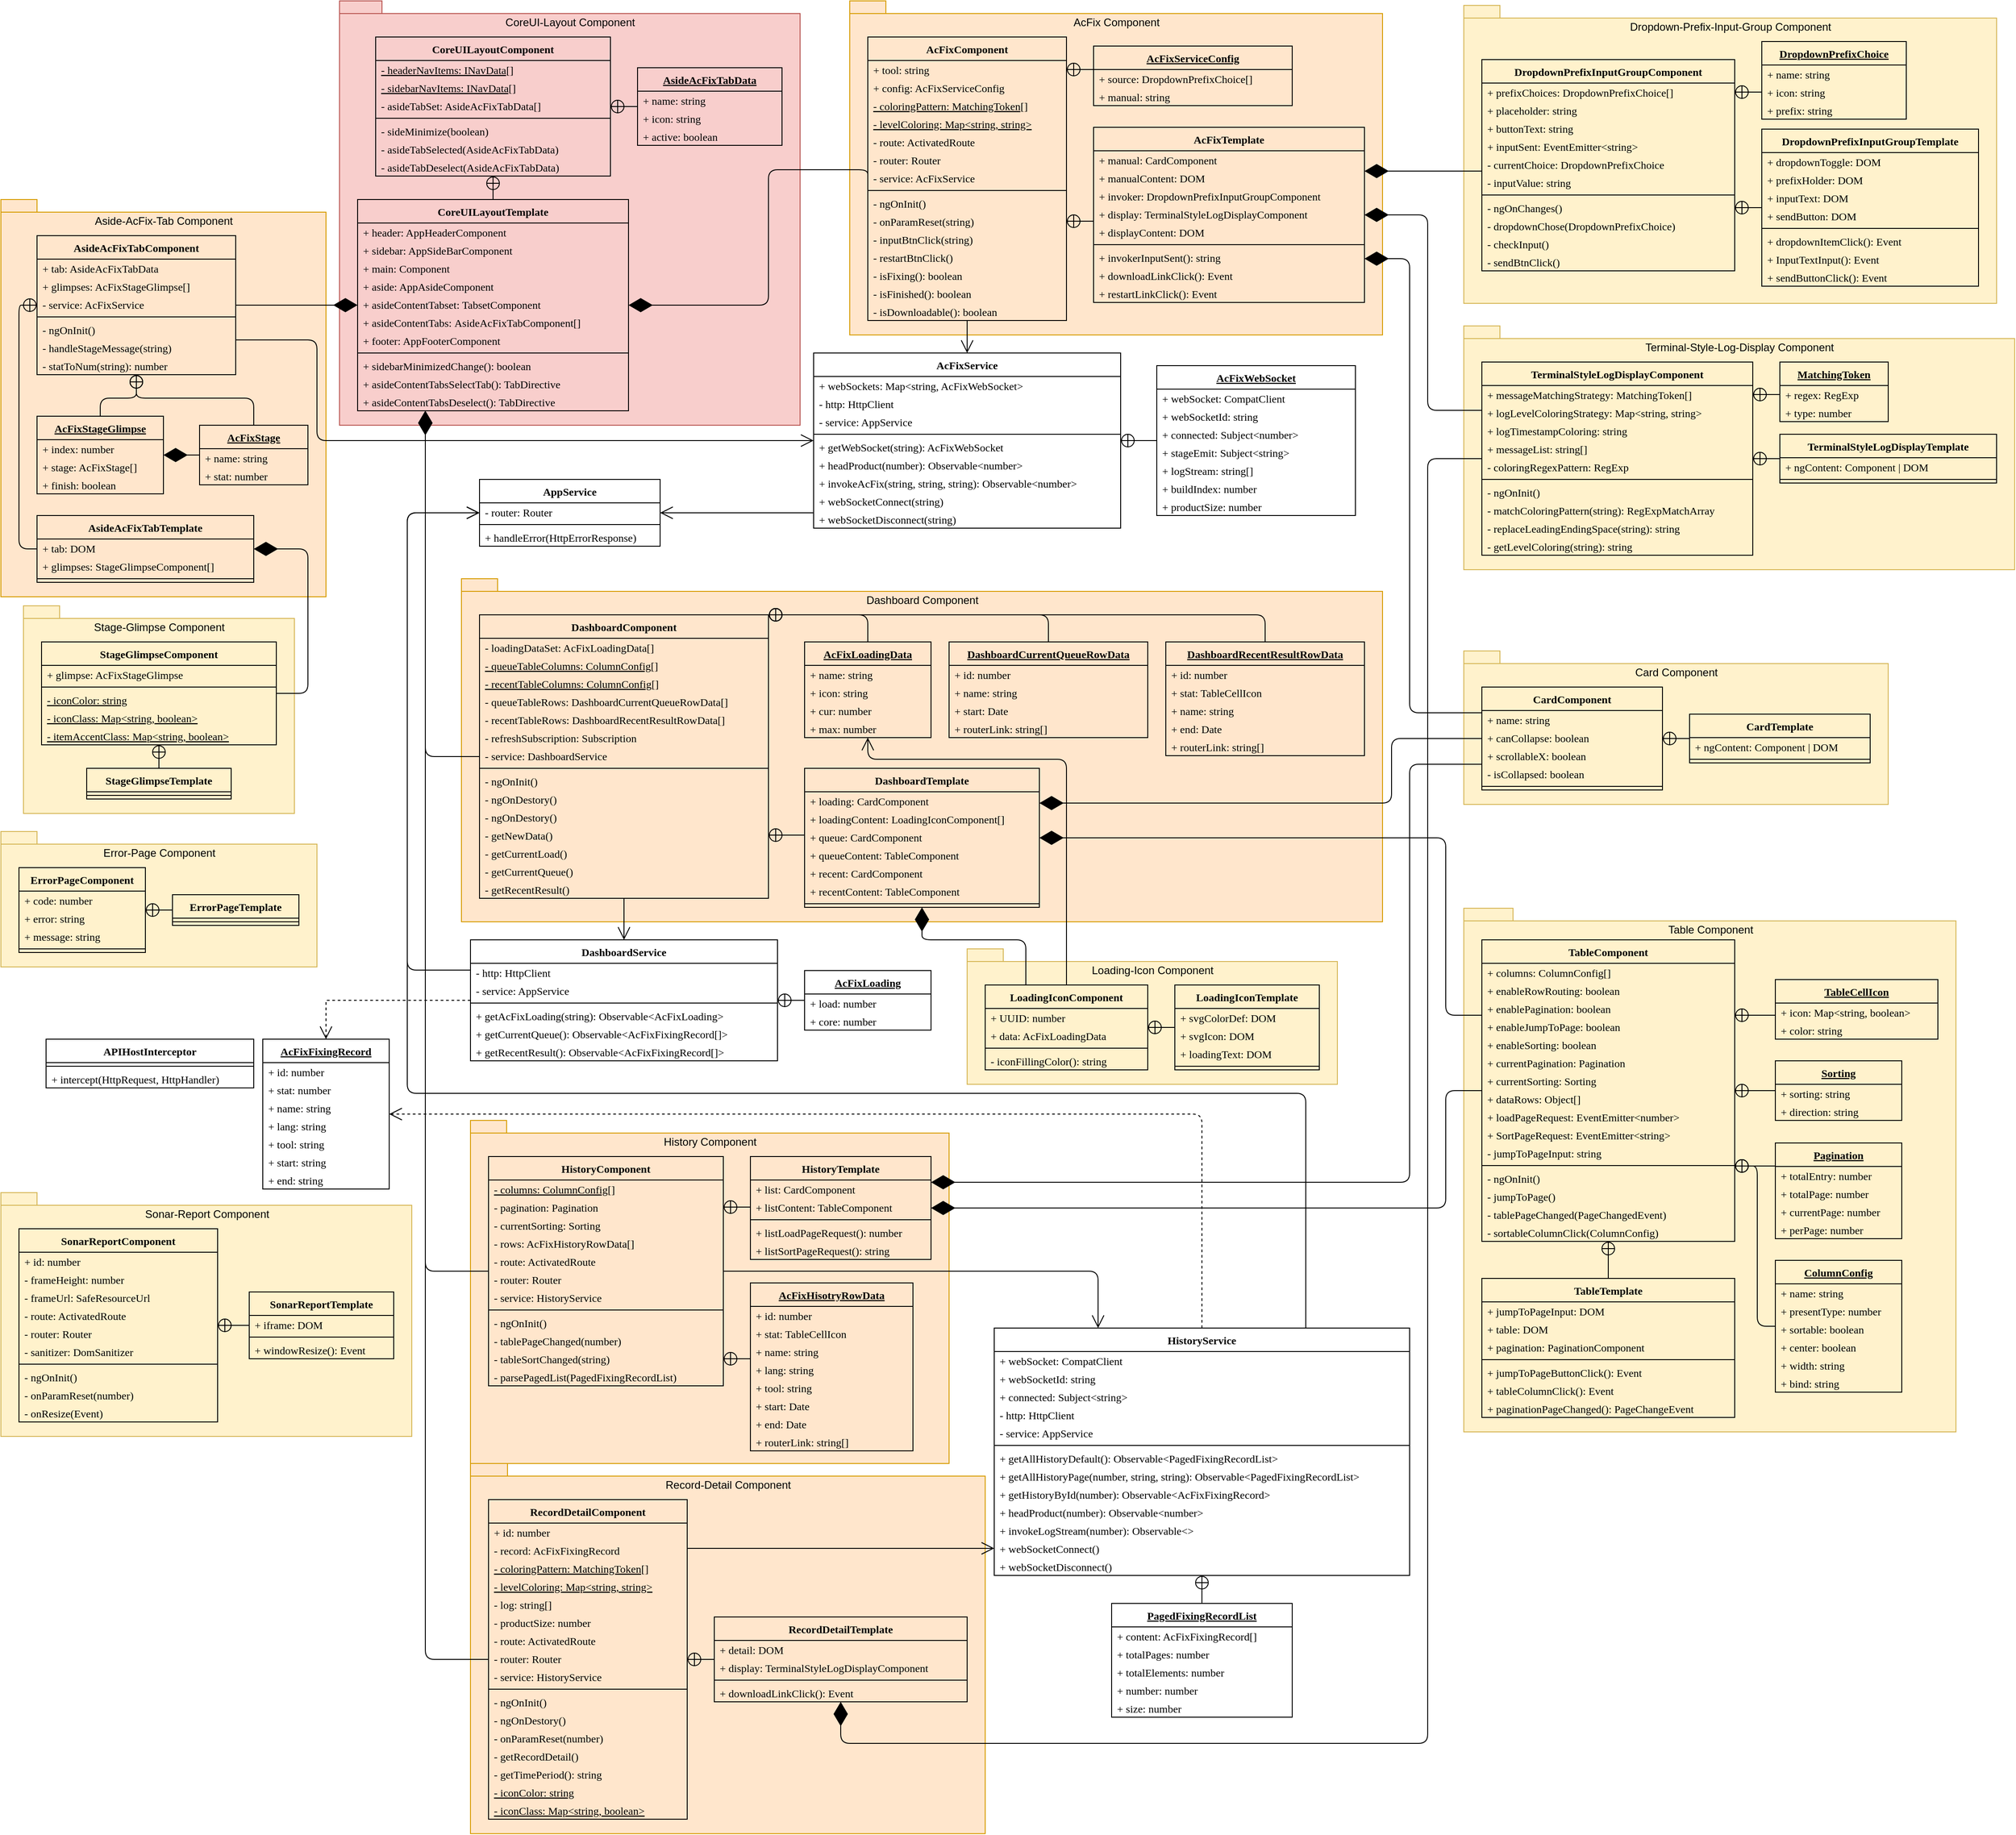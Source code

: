 <mxfile version="13.5.7" type="device"><diagram id="bXeJwqfmbuB_dQgdFl-j" name="Page-1"><mxGraphModel dx="786" dy="580" grid="1" gridSize="10" guides="1" tooltips="1" connect="1" arrows="1" fold="1" page="1" pageScale="1" pageWidth="2300" pageHeight="2100" math="0" shadow="0"><root><mxCell id="0"/><mxCell id="1" parent="0"/><mxCell id="VtA4hD8VVn3wNwlOtq9a-2" value="" style="group" vertex="1" connectable="0" parent="1"><mxGeometry x="1655" y="1040" width="545" height="580" as="geometry"/></mxCell><mxCell id="IL_VleIWD2ncbFC5vk8U-7" value="Table Component" style="shape=folder;fontStyle=0;spacingTop=10;tabWidth=40;tabHeight=14;tabPosition=left;html=1;verticalAlign=top;fillColor=#fff2cc;strokeColor=#d6b656;" parent="VtA4hD8VVn3wNwlOtq9a-2" vertex="1"><mxGeometry width="545" height="580" as="geometry"/></mxCell><mxCell id="onLfjMxwOh2gp9zabhUN-149" value="TableCellIcon" style="swimlane;fontStyle=5;childLayout=stackLayout;horizontal=1;startSize=26;fillColor=none;horizontalStack=0;resizeParent=1;resizeParentMax=0;resizeLast=0;collapsible=1;marginBottom=0;fontFamily=Garamond;" parent="VtA4hD8VVn3wNwlOtq9a-2" vertex="1"><mxGeometry x="345" y="79" width="180" height="66" as="geometry"><mxRectangle x="2055" y="1170" width="70" height="26" as="alternateBounds"/></mxGeometry></mxCell><mxCell id="onLfjMxwOh2gp9zabhUN-150" value="+ icon: Map&lt;string, boolean&gt;" style="text;strokeColor=none;fillColor=none;align=left;verticalAlign=middle;spacingLeft=4;spacingRight=4;overflow=hidden;rotatable=0;points=[[0,0.5],[1,0.5]];portConstraint=eastwest;fontFamily=Garamond;" parent="onLfjMxwOh2gp9zabhUN-149" vertex="1"><mxGeometry y="26" width="180" height="20" as="geometry"/></mxCell><mxCell id="onLfjMxwOh2gp9zabhUN-151" value="+ color: string" style="text;strokeColor=none;fillColor=none;align=left;verticalAlign=middle;spacingLeft=4;spacingRight=4;overflow=hidden;rotatable=0;points=[[0,0.5],[1,0.5]];portConstraint=eastwest;fontFamily=Garamond;" parent="onLfjMxwOh2gp9zabhUN-149" vertex="1"><mxGeometry y="46" width="180" height="20" as="geometry"/></mxCell><mxCell id="L2JBqumHWBVP1hmsQb5o-83" value="Sorting" style="swimlane;fontStyle=5;childLayout=stackLayout;horizontal=1;startSize=26;fillColor=none;horizontalStack=0;resizeParent=1;resizeParentMax=0;resizeLast=0;collapsible=1;marginBottom=0;fontFamily=Garamond;" parent="VtA4hD8VVn3wNwlOtq9a-2" vertex="1"><mxGeometry x="345" y="169" width="140" height="66" as="geometry"><mxRectangle x="2020" y="1275" width="70" height="26" as="alternateBounds"/></mxGeometry></mxCell><mxCell id="L2JBqumHWBVP1hmsQb5o-84" value="+ sorting: string" style="text;strokeColor=none;fillColor=none;align=left;verticalAlign=middle;spacingLeft=4;spacingRight=4;overflow=hidden;rotatable=0;points=[[0,0.5],[1,0.5]];portConstraint=eastwest;fontFamily=Garamond;" parent="L2JBqumHWBVP1hmsQb5o-83" vertex="1"><mxGeometry y="26" width="140" height="20" as="geometry"/></mxCell><mxCell id="L2JBqumHWBVP1hmsQb5o-85" value="+ direction: string" style="text;strokeColor=none;fillColor=none;align=left;verticalAlign=middle;spacingLeft=4;spacingRight=4;overflow=hidden;rotatable=0;points=[[0,0.5],[1,0.5]];portConstraint=eastwest;fontFamily=Garamond;" parent="L2JBqumHWBVP1hmsQb5o-83" vertex="1"><mxGeometry y="46" width="140" height="20" as="geometry"/></mxCell><mxCell id="L2JBqumHWBVP1hmsQb5o-52" value="TableComponent" style="swimlane;fontStyle=1;align=center;verticalAlign=middle;childLayout=stackLayout;horizontal=1;startSize=26;horizontalStack=0;resizeParent=1;resizeParentMax=0;resizeLast=0;collapsible=1;marginBottom=0;fontFamily=Garamond;fillColor=none;" parent="VtA4hD8VVn3wNwlOtq9a-2" vertex="1"><mxGeometry x="20" y="35" width="280" height="334" as="geometry"><mxRectangle x="1655" y="1075" width="130" height="26" as="alternateBounds"/></mxGeometry></mxCell><mxCell id="L2JBqumHWBVP1hmsQb5o-53" value="+ columns: ColumnConfig[]" style="text;strokeColor=none;fillColor=none;align=left;verticalAlign=middle;spacingLeft=4;spacingRight=4;overflow=hidden;rotatable=0;points=[[0,0.5],[1,0.5]];portConstraint=eastwest;fontFamily=Garamond;" parent="L2JBqumHWBVP1hmsQb5o-52" vertex="1"><mxGeometry y="26" width="280" height="20" as="geometry"/></mxCell><mxCell id="L2JBqumHWBVP1hmsQb5o-54" value="+ enableRowRouting: boolean" style="text;strokeColor=none;fillColor=none;align=left;verticalAlign=middle;spacingLeft=4;spacingRight=4;overflow=hidden;rotatable=0;points=[[0,0.5],[1,0.5]];portConstraint=eastwest;fontFamily=Garamond;" parent="L2JBqumHWBVP1hmsQb5o-52" vertex="1"><mxGeometry y="46" width="280" height="20" as="geometry"/></mxCell><mxCell id="L2JBqumHWBVP1hmsQb5o-55" value="+ enablePagination: boolean" style="text;strokeColor=none;fillColor=none;align=left;verticalAlign=middle;spacingLeft=4;spacingRight=4;overflow=hidden;rotatable=0;points=[[0,0.5],[1,0.5]];portConstraint=eastwest;fontFamily=Garamond;" parent="L2JBqumHWBVP1hmsQb5o-52" vertex="1"><mxGeometry y="66" width="280" height="20" as="geometry"/></mxCell><mxCell id="L2JBqumHWBVP1hmsQb5o-56" value="+ enableJumpToPage: boolean" style="text;strokeColor=none;fillColor=none;align=left;verticalAlign=middle;spacingLeft=4;spacingRight=4;overflow=hidden;rotatable=0;points=[[0,0.5],[1,0.5]];portConstraint=eastwest;fontFamily=Garamond;" parent="L2JBqumHWBVP1hmsQb5o-52" vertex="1"><mxGeometry y="86" width="280" height="20" as="geometry"/></mxCell><mxCell id="L2JBqumHWBVP1hmsQb5o-57" value="+ enableSorting: boolean" style="text;strokeColor=none;fillColor=none;align=left;verticalAlign=middle;spacingLeft=4;spacingRight=4;overflow=hidden;rotatable=0;points=[[0,0.5],[1,0.5]];portConstraint=eastwest;fontFamily=Garamond;" parent="L2JBqumHWBVP1hmsQb5o-52" vertex="1"><mxGeometry y="106" width="280" height="20" as="geometry"/></mxCell><mxCell id="L2JBqumHWBVP1hmsQb5o-60" value="+ currentPagination: Pagination" style="text;strokeColor=none;fillColor=none;align=left;verticalAlign=middle;spacingLeft=4;spacingRight=4;overflow=hidden;rotatable=0;points=[[0,0.5],[1,0.5]];portConstraint=eastwest;fontFamily=Garamond;" parent="L2JBqumHWBVP1hmsQb5o-52" vertex="1"><mxGeometry y="126" width="280" height="20" as="geometry"/></mxCell><mxCell id="L2JBqumHWBVP1hmsQb5o-59" value="+ currentSorting: Sorting" style="text;strokeColor=none;fillColor=none;align=left;verticalAlign=middle;spacingLeft=4;spacingRight=4;overflow=hidden;rotatable=0;points=[[0,0.5],[1,0.5]];portConstraint=eastwest;fontFamily=Garamond;" parent="L2JBqumHWBVP1hmsQb5o-52" vertex="1"><mxGeometry y="146" width="280" height="20" as="geometry"/></mxCell><mxCell id="L2JBqumHWBVP1hmsQb5o-61" value="+ dataRows: Object[]" style="text;strokeColor=none;fillColor=none;align=left;verticalAlign=middle;spacingLeft=4;spacingRight=4;overflow=hidden;rotatable=0;points=[[0,0.5],[1,0.5]];portConstraint=eastwest;fontFamily=Garamond;" parent="L2JBqumHWBVP1hmsQb5o-52" vertex="1"><mxGeometry y="166" width="280" height="20" as="geometry"/></mxCell><mxCell id="L2JBqumHWBVP1hmsQb5o-62" value="+ loadPageRequest: EventEmitter&lt;number&gt;" style="text;strokeColor=none;fillColor=none;align=left;verticalAlign=middle;spacingLeft=4;spacingRight=4;overflow=hidden;rotatable=0;points=[[0,0.5],[1,0.5]];portConstraint=eastwest;fontFamily=Garamond;" parent="L2JBqumHWBVP1hmsQb5o-52" vertex="1"><mxGeometry y="186" width="280" height="20" as="geometry"/></mxCell><mxCell id="L2JBqumHWBVP1hmsQb5o-63" value="+ SortPageRequest: EventEmitter&lt;string&gt;" style="text;strokeColor=none;fillColor=none;align=left;verticalAlign=middle;spacingLeft=4;spacingRight=4;overflow=hidden;rotatable=0;points=[[0,0.5],[1,0.5]];portConstraint=eastwest;fontFamily=Garamond;" parent="L2JBqumHWBVP1hmsQb5o-52" vertex="1"><mxGeometry y="206" width="280" height="20" as="geometry"/></mxCell><mxCell id="L2JBqumHWBVP1hmsQb5o-64" value="- jumpToPageInput: string" style="text;strokeColor=none;fillColor=none;align=left;verticalAlign=middle;spacingLeft=4;spacingRight=4;overflow=hidden;rotatable=0;points=[[0,0.5],[1,0.5]];portConstraint=eastwest;fontFamily=Garamond;" parent="L2JBqumHWBVP1hmsQb5o-52" vertex="1"><mxGeometry y="226" width="280" height="20" as="geometry"/></mxCell><mxCell id="L2JBqumHWBVP1hmsQb5o-58" value="" style="line;strokeWidth=1;fillColor=none;align=left;verticalAlign=middle;spacingTop=-1;spacingLeft=3;spacingRight=3;rotatable=0;labelPosition=right;points=[];portConstraint=eastwest;" parent="L2JBqumHWBVP1hmsQb5o-52" vertex="1"><mxGeometry y="246" width="280" height="8" as="geometry"/></mxCell><mxCell id="L2JBqumHWBVP1hmsQb5o-65" value="- ngOnInit()" style="text;strokeColor=none;fillColor=none;align=left;verticalAlign=middle;spacingLeft=4;spacingRight=4;overflow=hidden;rotatable=0;points=[[0,0.5],[1,0.5]];portConstraint=eastwest;fontFamily=Garamond;" parent="L2JBqumHWBVP1hmsQb5o-52" vertex="1"><mxGeometry y="254" width="280" height="20" as="geometry"/></mxCell><mxCell id="L2JBqumHWBVP1hmsQb5o-66" value="- jumpToPage()" style="text;strokeColor=none;fillColor=none;align=left;verticalAlign=middle;spacingLeft=4;spacingRight=4;overflow=hidden;rotatable=0;points=[[0,0.5],[1,0.5]];portConstraint=eastwest;fontFamily=Garamond;" parent="L2JBqumHWBVP1hmsQb5o-52" vertex="1"><mxGeometry y="274" width="280" height="20" as="geometry"/></mxCell><mxCell id="L2JBqumHWBVP1hmsQb5o-67" value="- tablePageChanged(PageChangedEvent)" style="text;strokeColor=none;fillColor=none;align=left;verticalAlign=middle;spacingLeft=4;spacingRight=4;overflow=hidden;rotatable=0;points=[[0,0.5],[1,0.5]];portConstraint=eastwest;fontFamily=Garamond;" parent="L2JBqumHWBVP1hmsQb5o-52" vertex="1"><mxGeometry y="294" width="280" height="20" as="geometry"/></mxCell><mxCell id="L2JBqumHWBVP1hmsQb5o-68" value="- sortableColumnClick(ColumnConfig)" style="text;strokeColor=none;fillColor=none;align=left;verticalAlign=middle;spacingLeft=4;spacingRight=4;overflow=hidden;rotatable=0;points=[[0,0.5],[1,0.5]];portConstraint=eastwest;fontFamily=Garamond;" parent="L2JBqumHWBVP1hmsQb5o-52" vertex="1"><mxGeometry y="314" width="280" height="20" as="geometry"/></mxCell><mxCell id="L2JBqumHWBVP1hmsQb5o-153" value="" style="endArrow=none;startArrow=circlePlus;endFill=0;startFill=0;endSize=8;html=1;fontFamily=Garamond;entryX=0;entryY=0.5;entryDx=0;entryDy=0;rounded=1;exitX=1;exitY=0.75;exitDx=0;exitDy=0;edgeStyle=orthogonalEdgeStyle;" parent="VtA4hD8VVn3wNwlOtq9a-2" source="L2JBqumHWBVP1hmsQb5o-52" target="L2JBqumHWBVP1hmsQb5o-69" edge="1"><mxGeometry width="160" relative="1" as="geometry"><mxPoint x="150" y="90" as="sourcePoint"/><mxPoint x="270" y="-218" as="targetPoint"/><Array as="points"><mxPoint x="325" y="286"/><mxPoint x="325" y="463"/></Array></mxGeometry></mxCell><mxCell id="L2JBqumHWBVP1hmsQb5o-154" value="" style="endArrow=none;startArrow=circlePlus;endFill=0;startFill=0;endSize=8;html=1;fontFamily=Garamond;entryX=0;entryY=0.5;entryDx=0;entryDy=0;rounded=0;exitX=1;exitY=0.75;exitDx=0;exitDy=0;edgeStyle=orthogonalEdgeStyle;" parent="VtA4hD8VVn3wNwlOtq9a-2" source="L2JBqumHWBVP1hmsQb5o-52" target="L2JBqumHWBVP1hmsQb5o-76" edge="1"><mxGeometry width="160" relative="1" as="geometry"><mxPoint x="165" y="160" as="sourcePoint"/><mxPoint x="510" y="49" as="targetPoint"/><Array as="points"><mxPoint x="345" y="286"/></Array></mxGeometry></mxCell><mxCell id="L2JBqumHWBVP1hmsQb5o-152" value="" style="endArrow=none;startArrow=circlePlus;endFill=0;startFill=0;endSize=8;html=1;fontFamily=Garamond;entryX=0.5;entryY=0;entryDx=0;entryDy=0;exitX=0.5;exitY=1;exitDx=0;exitDy=0;rounded=0;" parent="VtA4hD8VVn3wNwlOtq9a-2" source="L2JBqumHWBVP1hmsQb5o-52" target="L2JBqumHWBVP1hmsQb5o-132" edge="1"><mxGeometry width="160" relative="1" as="geometry"><mxPoint x="190" y="55" as="sourcePoint"/><mxPoint x="370" y="35" as="targetPoint"/></mxGeometry></mxCell><mxCell id="L2JBqumHWBVP1hmsQb5o-155" value="" style="endArrow=none;startArrow=circlePlus;endFill=0;startFill=0;endSize=8;html=1;fontFamily=Garamond;entryX=0;entryY=0.5;entryDx=0;entryDy=0;rounded=0;exitX=1;exitY=0.5;exitDx=0;exitDy=0;" parent="VtA4hD8VVn3wNwlOtq9a-2" source="L2JBqumHWBVP1hmsQb5o-52" target="L2JBqumHWBVP1hmsQb5o-83" edge="1"><mxGeometry width="160" relative="1" as="geometry"><mxPoint x="190" y="5" as="sourcePoint"/><mxPoint x="560" y="35" as="targetPoint"/></mxGeometry></mxCell><mxCell id="onLfjMxwOh2gp9zabhUN-152" value="" style="endArrow=none;startArrow=circlePlus;endFill=0;startFill=0;endSize=8;html=1;fontFamily=Garamond;entryX=0;entryY=0.5;entryDx=0;entryDy=0;rounded=0;exitX=1;exitY=0.25;exitDx=0;exitDy=0;edgeStyle=orthogonalEdgeStyle;" parent="VtA4hD8VVn3wNwlOtq9a-2" source="L2JBqumHWBVP1hmsQb5o-52" target="onLfjMxwOh2gp9zabhUN-149" edge="1"><mxGeometry width="160" relative="1" as="geometry"><mxPoint x="345" y="130" as="sourcePoint"/><mxPoint x="730" y="65" as="targetPoint"/><Array as="points"><mxPoint x="345" y="119"/></Array></mxGeometry></mxCell><mxCell id="L2JBqumHWBVP1hmsQb5o-132" value="TableTemplate" style="swimlane;fontStyle=1;align=center;verticalAlign=middle;childLayout=stackLayout;horizontal=1;startSize=26;horizontalStack=0;resizeParent=1;resizeParentMax=0;resizeLast=0;collapsible=1;marginBottom=0;fontFamily=Garamond;fillColor=none;" parent="VtA4hD8VVn3wNwlOtq9a-2" vertex="1"><mxGeometry x="20" y="410" width="280" height="154" as="geometry"><mxRectangle x="480" y="580" width="130" height="26" as="alternateBounds"/></mxGeometry></mxCell><mxCell id="L2JBqumHWBVP1hmsQb5o-141" value="+ jumpToPageInput: DOM" style="text;strokeColor=none;fillColor=none;align=left;verticalAlign=middle;spacingLeft=4;spacingRight=4;overflow=hidden;rotatable=0;points=[[0,0.5],[1,0.5]];portConstraint=eastwest;fontFamily=Garamond;" parent="L2JBqumHWBVP1hmsQb5o-132" vertex="1"><mxGeometry y="26" width="280" height="20" as="geometry"/></mxCell><mxCell id="L2JBqumHWBVP1hmsQb5o-142" value="+ table: DOM" style="text;strokeColor=none;fillColor=none;align=left;verticalAlign=middle;spacingLeft=4;spacingRight=4;overflow=hidden;rotatable=0;points=[[0,0.5],[1,0.5]];portConstraint=eastwest;fontFamily=Garamond;" parent="L2JBqumHWBVP1hmsQb5o-132" vertex="1"><mxGeometry y="46" width="280" height="20" as="geometry"/></mxCell><mxCell id="L2JBqumHWBVP1hmsQb5o-143" value="+ pagination: PaginationComponent" style="text;strokeColor=none;fillColor=none;align=left;verticalAlign=middle;spacingLeft=4;spacingRight=4;overflow=hidden;rotatable=0;points=[[0,0.5],[1,0.5]];portConstraint=eastwest;fontFamily=Garamond;" parent="L2JBqumHWBVP1hmsQb5o-132" vertex="1"><mxGeometry y="66" width="280" height="20" as="geometry"/></mxCell><mxCell id="L2JBqumHWBVP1hmsQb5o-144" value="" style="line;strokeWidth=1;fillColor=none;align=left;verticalAlign=middle;spacingTop=-1;spacingLeft=3;spacingRight=3;rotatable=0;labelPosition=right;points=[];portConstraint=eastwest;" parent="L2JBqumHWBVP1hmsQb5o-132" vertex="1"><mxGeometry y="86" width="280" height="8" as="geometry"/></mxCell><mxCell id="L2JBqumHWBVP1hmsQb5o-146" value="+ jumpToPageButtonClick(): Event " style="text;strokeColor=none;fillColor=none;align=left;verticalAlign=middle;spacingLeft=4;spacingRight=4;overflow=hidden;rotatable=0;points=[[0,0.5],[1,0.5]];portConstraint=eastwest;fontFamily=Garamond;" parent="L2JBqumHWBVP1hmsQb5o-132" vertex="1"><mxGeometry y="94" width="280" height="20" as="geometry"/></mxCell><mxCell id="L2JBqumHWBVP1hmsQb5o-148" value="+ tableColumnClick(): Event" style="text;strokeColor=none;fillColor=none;align=left;verticalAlign=middle;spacingLeft=4;spacingRight=4;overflow=hidden;rotatable=0;points=[[0,0.5],[1,0.5]];portConstraint=eastwest;fontFamily=Garamond;" parent="L2JBqumHWBVP1hmsQb5o-132" vertex="1"><mxGeometry y="114" width="280" height="20" as="geometry"/></mxCell><mxCell id="L2JBqumHWBVP1hmsQb5o-147" value="+ paginationPageChanged(): PageChangeEvent" style="text;strokeColor=none;fillColor=none;align=left;verticalAlign=middle;spacingLeft=4;spacingRight=4;overflow=hidden;rotatable=0;points=[[0,0.5],[1,0.5]];portConstraint=eastwest;fontFamily=Garamond;" parent="L2JBqumHWBVP1hmsQb5o-132" vertex="1"><mxGeometry y="134" width="280" height="20" as="geometry"/></mxCell><mxCell id="L2JBqumHWBVP1hmsQb5o-69" value="ColumnConfig" style="swimlane;fontStyle=5;childLayout=stackLayout;horizontal=1;startSize=26;fillColor=none;horizontalStack=0;resizeParent=1;resizeParentMax=0;resizeLast=0;collapsible=1;marginBottom=0;fontFamily=Garamond;" parent="VtA4hD8VVn3wNwlOtq9a-2" vertex="1"><mxGeometry x="345" y="390" width="140" height="146" as="geometry"><mxRectangle x="1980" y="1430" width="110" height="26" as="alternateBounds"/></mxGeometry></mxCell><mxCell id="L2JBqumHWBVP1hmsQb5o-70" value="+ name: string" style="text;strokeColor=none;fillColor=none;align=left;verticalAlign=middle;spacingLeft=4;spacingRight=4;overflow=hidden;rotatable=0;points=[[0,0.5],[1,0.5]];portConstraint=eastwest;fontFamily=Garamond;" parent="L2JBqumHWBVP1hmsQb5o-69" vertex="1"><mxGeometry y="26" width="140" height="20" as="geometry"/></mxCell><mxCell id="L2JBqumHWBVP1hmsQb5o-71" value="+ presentType: number" style="text;strokeColor=none;fillColor=none;align=left;verticalAlign=middle;spacingLeft=4;spacingRight=4;overflow=hidden;rotatable=0;points=[[0,0.5],[1,0.5]];portConstraint=eastwest;fontFamily=Garamond;" parent="L2JBqumHWBVP1hmsQb5o-69" vertex="1"><mxGeometry y="46" width="140" height="20" as="geometry"/></mxCell><mxCell id="L2JBqumHWBVP1hmsQb5o-72" value="+ sortable: boolean" style="text;strokeColor=none;fillColor=none;align=left;verticalAlign=middle;spacingLeft=4;spacingRight=4;overflow=hidden;rotatable=0;points=[[0,0.5],[1,0.5]];portConstraint=eastwest;fontFamily=Garamond;" parent="L2JBqumHWBVP1hmsQb5o-69" vertex="1"><mxGeometry y="66" width="140" height="20" as="geometry"/></mxCell><mxCell id="L2JBqumHWBVP1hmsQb5o-73" value="+ center: boolean" style="text;strokeColor=none;fillColor=none;align=left;verticalAlign=middle;spacingLeft=4;spacingRight=4;overflow=hidden;rotatable=0;points=[[0,0.5],[1,0.5]];portConstraint=eastwest;fontFamily=Garamond;" parent="L2JBqumHWBVP1hmsQb5o-69" vertex="1"><mxGeometry y="86" width="140" height="20" as="geometry"/></mxCell><mxCell id="L2JBqumHWBVP1hmsQb5o-74" value="+ width: string" style="text;strokeColor=none;fillColor=none;align=left;verticalAlign=middle;spacingLeft=4;spacingRight=4;overflow=hidden;rotatable=0;points=[[0,0.5],[1,0.5]];portConstraint=eastwest;fontFamily=Garamond;" parent="L2JBqumHWBVP1hmsQb5o-69" vertex="1"><mxGeometry y="106" width="140" height="20" as="geometry"/></mxCell><mxCell id="L2JBqumHWBVP1hmsQb5o-75" value="+ bind: string" style="text;strokeColor=none;fillColor=none;align=left;verticalAlign=middle;spacingLeft=4;spacingRight=4;overflow=hidden;rotatable=0;points=[[0,0.5],[1,0.5]];portConstraint=eastwest;fontFamily=Garamond;" parent="L2JBqumHWBVP1hmsQb5o-69" vertex="1"><mxGeometry y="126" width="140" height="20" as="geometry"/></mxCell><mxCell id="L2JBqumHWBVP1hmsQb5o-76" value="Pagination" style="swimlane;fontStyle=5;childLayout=stackLayout;horizontal=1;startSize=26;fillColor=none;horizontalStack=0;resizeParent=1;resizeParentMax=0;resizeLast=0;collapsible=1;marginBottom=0;fontFamily=Garamond;" parent="VtA4hD8VVn3wNwlOtq9a-2" vertex="1"><mxGeometry x="345" y="260" width="140" height="106" as="geometry"><mxRectangle x="1980" y="1303" width="90" height="26" as="alternateBounds"/></mxGeometry></mxCell><mxCell id="L2JBqumHWBVP1hmsQb5o-78" value="+ totalEntry: number" style="text;strokeColor=none;fillColor=none;align=left;verticalAlign=middle;spacingLeft=4;spacingRight=4;overflow=hidden;rotatable=0;points=[[0,0.5],[1,0.5]];portConstraint=eastwest;fontFamily=Garamond;" parent="L2JBqumHWBVP1hmsQb5o-76" vertex="1"><mxGeometry y="26" width="140" height="20" as="geometry"/></mxCell><mxCell id="L2JBqumHWBVP1hmsQb5o-79" value="+ totalPage: number" style="text;strokeColor=none;fillColor=none;align=left;verticalAlign=middle;spacingLeft=4;spacingRight=4;overflow=hidden;rotatable=0;points=[[0,0.5],[1,0.5]];portConstraint=eastwest;fontFamily=Garamond;" parent="L2JBqumHWBVP1hmsQb5o-76" vertex="1"><mxGeometry y="46" width="140" height="20" as="geometry"/></mxCell><mxCell id="L2JBqumHWBVP1hmsQb5o-77" value="+ currentPage: number" style="text;strokeColor=none;fillColor=none;align=left;verticalAlign=middle;spacingLeft=4;spacingRight=4;overflow=hidden;rotatable=0;points=[[0,0.5],[1,0.5]];portConstraint=eastwest;fontFamily=Garamond;" parent="L2JBqumHWBVP1hmsQb5o-76" vertex="1"><mxGeometry y="66" width="140" height="20" as="geometry"/></mxCell><mxCell id="L2JBqumHWBVP1hmsQb5o-80" value="+ perPage: number" style="text;strokeColor=none;fillColor=none;align=left;verticalAlign=middle;spacingLeft=4;spacingRight=4;overflow=hidden;rotatable=0;points=[[0,0.5],[1,0.5]];portConstraint=eastwest;fontFamily=Garamond;" parent="L2JBqumHWBVP1hmsQb5o-76" vertex="1"><mxGeometry y="86" width="140" height="20" as="geometry"/></mxCell><mxCell id="IL_VleIWD2ncbFC5vk8U-33" value="" style="group" parent="1" vertex="1" connectable="0"><mxGeometry x="35" y="255" width="360" height="440" as="geometry"/></mxCell><mxCell id="IL_VleIWD2ncbFC5vk8U-31" value="Aside-AcFix-Tab Component" style="shape=folder;fontStyle=0;spacingTop=10;tabWidth=40;tabHeight=14;tabPosition=left;html=1;fillColor=#ffe6cc;strokeColor=#d79b00;verticalAlign=top;" parent="IL_VleIWD2ncbFC5vk8U-33" vertex="1"><mxGeometry width="360" height="440" as="geometry"/></mxCell><mxCell id="onLfjMxwOh2gp9zabhUN-295" value="AsideAcFixTabComponent" style="swimlane;fontStyle=1;align=center;verticalAlign=middle;childLayout=stackLayout;horizontal=1;startSize=26;horizontalStack=0;resizeParent=1;resizeParentMax=0;resizeLast=0;collapsible=1;marginBottom=0;fontFamily=Garamond;fillColor=none;" parent="IL_VleIWD2ncbFC5vk8U-33" vertex="1"><mxGeometry x="40" y="40" width="220" height="154" as="geometry"><mxRectangle x="40" y="30" width="240" height="26" as="alternateBounds"/></mxGeometry></mxCell><mxCell id="onLfjMxwOh2gp9zabhUN-304" value="+ tab: AsideAcFixTabData" style="text;strokeColor=none;fillColor=none;align=left;verticalAlign=middle;spacingLeft=4;spacingRight=4;overflow=hidden;rotatable=0;points=[[0,0.5],[1,0.5]];portConstraint=eastwest;fontFamily=Garamond;" parent="onLfjMxwOh2gp9zabhUN-295" vertex="1"><mxGeometry y="26" width="220" height="20" as="geometry"/></mxCell><mxCell id="onLfjMxwOh2gp9zabhUN-296" value="+ glimpses: AcFixStageGlimpse[]" style="text;strokeColor=none;fillColor=none;align=left;verticalAlign=middle;spacingLeft=4;spacingRight=4;overflow=hidden;rotatable=0;points=[[0,0.5],[1,0.5]];portConstraint=eastwest;fontFamily=Garamond;" parent="onLfjMxwOh2gp9zabhUN-295" vertex="1"><mxGeometry y="46" width="220" height="20" as="geometry"/></mxCell><mxCell id="onLfjMxwOh2gp9zabhUN-305" value="- service: AcFixService" style="text;strokeColor=none;fillColor=none;align=left;verticalAlign=middle;spacingLeft=4;spacingRight=4;overflow=hidden;rotatable=0;points=[[0,0.5],[1,0.5]];portConstraint=eastwest;fontFamily=Garamond;" parent="onLfjMxwOh2gp9zabhUN-295" vertex="1"><mxGeometry y="66" width="220" height="20" as="geometry"/></mxCell><mxCell id="onLfjMxwOh2gp9zabhUN-297" value="" style="line;strokeWidth=1;fillColor=none;align=left;verticalAlign=middle;spacingTop=-1;spacingLeft=3;spacingRight=3;rotatable=0;labelPosition=right;points=[];portConstraint=eastwest;" parent="onLfjMxwOh2gp9zabhUN-295" vertex="1"><mxGeometry y="86" width="220" height="8" as="geometry"/></mxCell><mxCell id="onLfjMxwOh2gp9zabhUN-298" value="- ngOnInit()" style="text;strokeColor=none;fillColor=none;align=left;verticalAlign=middle;spacingLeft=4;spacingRight=4;overflow=hidden;rotatable=0;points=[[0,0.5],[1,0.5]];portConstraint=eastwest;fontFamily=Garamond;fontStyle=0" parent="onLfjMxwOh2gp9zabhUN-295" vertex="1"><mxGeometry y="94" width="220" height="20" as="geometry"/></mxCell><mxCell id="onLfjMxwOh2gp9zabhUN-299" value="- handleStageMessage(string)" style="text;strokeColor=none;fillColor=none;align=left;verticalAlign=middle;spacingLeft=4;spacingRight=4;overflow=hidden;rotatable=0;points=[[0,0.5],[1,0.5]];portConstraint=eastwest;fontFamily=Garamond;fontStyle=0" parent="onLfjMxwOh2gp9zabhUN-295" vertex="1"><mxGeometry y="114" width="220" height="20" as="geometry"/></mxCell><mxCell id="onLfjMxwOh2gp9zabhUN-300" value="- statToNum(string): number" style="text;strokeColor=none;fillColor=none;align=left;verticalAlign=middle;spacingLeft=4;spacingRight=4;overflow=hidden;rotatable=0;points=[[0,0.5],[1,0.5]];portConstraint=eastwest;fontFamily=Garamond;fontStyle=0" parent="onLfjMxwOh2gp9zabhUN-295" vertex="1"><mxGeometry y="134" width="220" height="20" as="geometry"/></mxCell><mxCell id="onLfjMxwOh2gp9zabhUN-301" value="AsideAcFixTabTemplate" style="swimlane;fontStyle=1;align=center;verticalAlign=middle;childLayout=stackLayout;horizontal=1;startSize=26;horizontalStack=0;resizeParent=1;resizeParentMax=0;resizeLast=0;collapsible=1;marginBottom=0;fontFamily=Garamond;fillColor=none;" parent="IL_VleIWD2ncbFC5vk8U-33" vertex="1"><mxGeometry x="40" y="350" width="240" height="74" as="geometry"><mxRectangle x="40" y="350" width="240" height="26" as="alternateBounds"/></mxGeometry></mxCell><mxCell id="onLfjMxwOh2gp9zabhUN-306" value="+ tab: DOM" style="text;strokeColor=none;fillColor=none;align=left;verticalAlign=middle;spacingLeft=4;spacingRight=4;overflow=hidden;rotatable=0;points=[[0,0.5],[1,0.5]];portConstraint=eastwest;fontFamily=Garamond;fontStyle=0" parent="onLfjMxwOh2gp9zabhUN-301" vertex="1"><mxGeometry y="26" width="240" height="20" as="geometry"/></mxCell><mxCell id="onLfjMxwOh2gp9zabhUN-307" value="+ glimpses: StageGlimpseComponent[]" style="text;strokeColor=none;fillColor=none;align=left;verticalAlign=middle;spacingLeft=4;spacingRight=4;overflow=hidden;rotatable=0;points=[[0,0.5],[1,0.5]];portConstraint=eastwest;fontFamily=Garamond;fontStyle=0" parent="onLfjMxwOh2gp9zabhUN-301" vertex="1"><mxGeometry y="46" width="240" height="20" as="geometry"/></mxCell><mxCell id="onLfjMxwOh2gp9zabhUN-302" value="" style="line;strokeWidth=1;fillColor=none;align=left;verticalAlign=middle;spacingTop=-1;spacingLeft=3;spacingRight=3;rotatable=0;labelPosition=right;points=[];portConstraint=eastwest;" parent="onLfjMxwOh2gp9zabhUN-301" vertex="1"><mxGeometry y="66" width="240" height="8" as="geometry"/></mxCell><mxCell id="onLfjMxwOh2gp9zabhUN-339" value="AcFixStageGlimpse" style="swimlane;fontStyle=5;align=center;verticalAlign=middle;childLayout=stackLayout;horizontal=1;startSize=26;horizontalStack=0;resizeParent=1;resizeParentMax=0;resizeLast=0;collapsible=1;marginBottom=0;fontFamily=Garamond;fillColor=none;" parent="IL_VleIWD2ncbFC5vk8U-33" vertex="1"><mxGeometry x="40" y="240" width="140" height="86" as="geometry"><mxRectangle x="2220" y="1480" width="140" height="26" as="alternateBounds"/></mxGeometry></mxCell><mxCell id="onLfjMxwOh2gp9zabhUN-340" value="+ index: number" style="text;strokeColor=none;fillColor=none;align=left;verticalAlign=middle;spacingLeft=4;spacingRight=4;overflow=hidden;rotatable=0;points=[[0,0.5],[1,0.5]];portConstraint=eastwest;fontFamily=Garamond;" parent="onLfjMxwOh2gp9zabhUN-339" vertex="1"><mxGeometry y="26" width="140" height="20" as="geometry"/></mxCell><mxCell id="onLfjMxwOh2gp9zabhUN-341" value="+ stage: AcFixStage[]" style="text;strokeColor=none;fillColor=none;align=left;verticalAlign=middle;spacingLeft=4;spacingRight=4;overflow=hidden;rotatable=0;points=[[0,0.5],[1,0.5]];portConstraint=eastwest;fontFamily=Garamond;" parent="onLfjMxwOh2gp9zabhUN-339" vertex="1"><mxGeometry y="46" width="140" height="20" as="geometry"/></mxCell><mxCell id="onLfjMxwOh2gp9zabhUN-342" value="+ finish: boolean" style="text;strokeColor=none;fillColor=none;align=left;verticalAlign=middle;spacingLeft=4;spacingRight=4;overflow=hidden;rotatable=0;points=[[0,0.5],[1,0.5]];portConstraint=eastwest;fontFamily=Garamond;" parent="onLfjMxwOh2gp9zabhUN-339" vertex="1"><mxGeometry y="66" width="140" height="20" as="geometry"/></mxCell><mxCell id="onLfjMxwOh2gp9zabhUN-331" value="AcFixStage" style="swimlane;fontStyle=5;align=center;verticalAlign=middle;childLayout=stackLayout;horizontal=1;startSize=26;horizontalStack=0;resizeParent=1;resizeParentMax=0;resizeLast=0;collapsible=1;marginBottom=0;fontFamily=Garamond;fillColor=none;" parent="IL_VleIWD2ncbFC5vk8U-33" vertex="1"><mxGeometry x="220" y="250" width="120" height="66" as="geometry"><mxRectangle x="2400" y="1490" width="120" height="26" as="alternateBounds"/></mxGeometry></mxCell><mxCell id="onLfjMxwOh2gp9zabhUN-334" value="+ name: string" style="text;strokeColor=none;fillColor=none;align=left;verticalAlign=middle;spacingLeft=4;spacingRight=4;overflow=hidden;rotatable=0;points=[[0,0.5],[1,0.5]];portConstraint=eastwest;fontFamily=Garamond;" parent="onLfjMxwOh2gp9zabhUN-331" vertex="1"><mxGeometry y="26" width="120" height="20" as="geometry"/></mxCell><mxCell id="onLfjMxwOh2gp9zabhUN-333" value="+ stat: number" style="text;strokeColor=none;fillColor=none;align=left;verticalAlign=middle;spacingLeft=4;spacingRight=4;overflow=hidden;rotatable=0;points=[[0,0.5],[1,0.5]];portConstraint=eastwest;fontFamily=Garamond;" parent="onLfjMxwOh2gp9zabhUN-331" vertex="1"><mxGeometry y="46" width="120" height="20" as="geometry"/></mxCell><mxCell id="onLfjMxwOh2gp9zabhUN-303" value="" style="endArrow=none;startArrow=circlePlus;endFill=0;startFill=0;endSize=8;html=1;entryX=0;entryY=0.5;entryDx=0;entryDy=0;exitX=0;exitY=0.5;exitDx=0;exitDy=0;edgeStyle=orthogonalEdgeStyle;rounded=1;" parent="IL_VleIWD2ncbFC5vk8U-33" source="onLfjMxwOh2gp9zabhUN-295" target="onLfjMxwOh2gp9zabhUN-301" edge="1"><mxGeometry width="160" relative="1" as="geometry"><mxPoint y="200" as="sourcePoint"/><mxPoint x="180" y="526.5" as="targetPoint"/><Array as="points"><mxPoint x="20" y="117"/><mxPoint x="20" y="387"/></Array></mxGeometry></mxCell><mxCell id="onLfjMxwOh2gp9zabhUN-344" value="" style="endArrow=none;startArrow=circlePlus;endFill=0;startFill=0;endSize=8;html=1;entryX=0.5;entryY=0;entryDx=0;entryDy=0;rounded=1;exitX=0.5;exitY=1;exitDx=0;exitDy=0;edgeStyle=orthogonalEdgeStyle;" parent="IL_VleIWD2ncbFC5vk8U-33" source="onLfjMxwOh2gp9zabhUN-295" target="onLfjMxwOh2gp9zabhUN-339" edge="1"><mxGeometry width="160" relative="1" as="geometry"><mxPoint x="140" y="90" as="sourcePoint"/><mxPoint x="150" y="557" as="targetPoint"/><Array as="points"><mxPoint x="150" y="220"/><mxPoint x="110" y="220"/></Array></mxGeometry></mxCell><mxCell id="onLfjMxwOh2gp9zabhUN-345" value="" style="endArrow=none;startArrow=circlePlus;endFill=0;startFill=0;endSize=8;html=1;entryX=0.5;entryY=0;entryDx=0;entryDy=0;rounded=1;exitX=0.5;exitY=1;exitDx=0;exitDy=0;edgeStyle=orthogonalEdgeStyle;" parent="IL_VleIWD2ncbFC5vk8U-33" source="onLfjMxwOh2gp9zabhUN-295" target="onLfjMxwOh2gp9zabhUN-331" edge="1"><mxGeometry width="160" relative="1" as="geometry"><mxPoint x="160" y="70" as="sourcePoint"/><mxPoint x="220" y="410" as="targetPoint"/><Array as="points"><mxPoint x="150" y="220"/><mxPoint x="280" y="220"/></Array></mxGeometry></mxCell><mxCell id="onLfjMxwOh2gp9zabhUN-343" value="" style="endArrow=diamondThin;endFill=1;endSize=24;html=1;entryX=1;entryY=0.5;entryDx=0;entryDy=0;exitX=0;exitY=0.5;exitDx=0;exitDy=0;" parent="IL_VleIWD2ncbFC5vk8U-33" source="onLfjMxwOh2gp9zabhUN-331" target="onLfjMxwOh2gp9zabhUN-339" edge="1"><mxGeometry width="160" relative="1" as="geometry"><mxPoint x="800" y="960" as="sourcePoint"/><mxPoint x="960" y="860" as="targetPoint"/></mxGeometry></mxCell><mxCell id="IL_VleIWD2ncbFC5vk8U-28" value="" style="group" parent="1" vertex="1" connectable="0"><mxGeometry x="410" y="35" width="510" height="470" as="geometry"/></mxCell><mxCell id="IL_VleIWD2ncbFC5vk8U-27" value="CoreUI-Layout Component" style="shape=folder;fontStyle=0;spacingTop=10;tabWidth=40;tabHeight=14;tabPosition=left;html=1;fillColor=#f8cecc;strokeColor=#b85450;verticalAlign=top;" parent="IL_VleIWD2ncbFC5vk8U-28" vertex="1"><mxGeometry width="510" height="470" as="geometry"/></mxCell><mxCell id="onLfjMxwOh2gp9zabhUN-309" value="CoreUILayoutComponent" style="swimlane;fontStyle=1;align=center;verticalAlign=middle;childLayout=stackLayout;horizontal=1;startSize=26;horizontalStack=0;resizeParent=1;resizeParentMax=0;resizeLast=0;collapsible=1;marginBottom=0;fontFamily=Garamond;fillColor=none;" parent="IL_VleIWD2ncbFC5vk8U-28" vertex="1"><mxGeometry x="40" y="40" width="260" height="154" as="geometry"><mxRectangle x="1740" y="1480" width="240" height="26" as="alternateBounds"/></mxGeometry></mxCell><mxCell id="onLfjMxwOh2gp9zabhUN-310" value="- headerNavItems: INavData[]" style="text;strokeColor=none;fillColor=none;align=left;verticalAlign=middle;spacingLeft=4;spacingRight=4;overflow=hidden;rotatable=0;points=[[0,0.5],[1,0.5]];portConstraint=eastwest;fontFamily=Garamond;fontStyle=4" parent="onLfjMxwOh2gp9zabhUN-309" vertex="1"><mxGeometry y="26" width="260" height="20" as="geometry"/></mxCell><mxCell id="onLfjMxwOh2gp9zabhUN-311" value="- sidebarNavItems: INavData[]" style="text;strokeColor=none;fillColor=none;align=left;verticalAlign=middle;spacingLeft=4;spacingRight=4;overflow=hidden;rotatable=0;points=[[0,0.5],[1,0.5]];portConstraint=eastwest;fontFamily=Garamond;fontStyle=4" parent="onLfjMxwOh2gp9zabhUN-309" vertex="1"><mxGeometry y="46" width="260" height="20" as="geometry"/></mxCell><mxCell id="onLfjMxwOh2gp9zabhUN-312" value="- asideTabSet: AsideAcFixTabData[]" style="text;strokeColor=none;fillColor=none;align=left;verticalAlign=middle;spacingLeft=4;spacingRight=4;overflow=hidden;rotatable=0;points=[[0,0.5],[1,0.5]];portConstraint=eastwest;fontFamily=Garamond;" parent="onLfjMxwOh2gp9zabhUN-309" vertex="1"><mxGeometry y="66" width="260" height="20" as="geometry"/></mxCell><mxCell id="onLfjMxwOh2gp9zabhUN-313" value="" style="line;strokeWidth=1;fillColor=none;align=left;verticalAlign=middle;spacingTop=-1;spacingLeft=3;spacingRight=3;rotatable=0;labelPosition=right;points=[];portConstraint=eastwest;" parent="onLfjMxwOh2gp9zabhUN-309" vertex="1"><mxGeometry y="86" width="260" height="8" as="geometry"/></mxCell><mxCell id="onLfjMxwOh2gp9zabhUN-314" value="- sideMinimize(boolean)" style="text;strokeColor=none;fillColor=none;align=left;verticalAlign=middle;spacingLeft=4;spacingRight=4;overflow=hidden;rotatable=0;points=[[0,0.5],[1,0.5]];portConstraint=eastwest;fontFamily=Garamond;fontStyle=0" parent="onLfjMxwOh2gp9zabhUN-309" vertex="1"><mxGeometry y="94" width="260" height="20" as="geometry"/></mxCell><mxCell id="onLfjMxwOh2gp9zabhUN-315" value="- asideTabSelected(AsideAcFixTabData)" style="text;strokeColor=none;fillColor=none;align=left;verticalAlign=middle;spacingLeft=4;spacingRight=4;overflow=hidden;rotatable=0;points=[[0,0.5],[1,0.5]];portConstraint=eastwest;fontFamily=Garamond;fontStyle=0" parent="onLfjMxwOh2gp9zabhUN-309" vertex="1"><mxGeometry y="114" width="260" height="20" as="geometry"/></mxCell><mxCell id="onLfjMxwOh2gp9zabhUN-316" value="- asideTabDeselect(AsideAcFixTabData)" style="text;strokeColor=none;fillColor=none;align=left;verticalAlign=middle;spacingLeft=4;spacingRight=4;overflow=hidden;rotatable=0;points=[[0,0.5],[1,0.5]];portConstraint=eastwest;fontFamily=Garamond;fontStyle=0" parent="onLfjMxwOh2gp9zabhUN-309" vertex="1"><mxGeometry y="134" width="260" height="20" as="geometry"/></mxCell><mxCell id="onLfjMxwOh2gp9zabhUN-317" value="CoreUILayoutTemplate" style="swimlane;fontStyle=1;align=center;verticalAlign=middle;childLayout=stackLayout;horizontal=1;startSize=26;horizontalStack=0;resizeParent=1;resizeParentMax=0;resizeLast=0;collapsible=1;marginBottom=0;fontFamily=Garamond;fillColor=none;" parent="IL_VleIWD2ncbFC5vk8U-28" vertex="1"><mxGeometry x="20" y="220" width="300" height="234" as="geometry"><mxRectangle x="20" y="220" width="240" height="26" as="alternateBounds"/></mxGeometry></mxCell><mxCell id="onLfjMxwOh2gp9zabhUN-318" value="+ header: AppHeaderComponent" style="text;strokeColor=none;fillColor=none;align=left;verticalAlign=middle;spacingLeft=4;spacingRight=4;overflow=hidden;rotatable=0;points=[[0,0.5],[1,0.5]];portConstraint=eastwest;fontFamily=Garamond;fontStyle=0" parent="onLfjMxwOh2gp9zabhUN-317" vertex="1"><mxGeometry y="26" width="300" height="20" as="geometry"/></mxCell><mxCell id="onLfjMxwOh2gp9zabhUN-325" value="+ sidebar: AppSideBarComponent" style="text;strokeColor=none;fillColor=none;align=left;verticalAlign=middle;spacingLeft=4;spacingRight=4;overflow=hidden;rotatable=0;points=[[0,0.5],[1,0.5]];portConstraint=eastwest;fontFamily=Garamond;fontStyle=0" parent="onLfjMxwOh2gp9zabhUN-317" vertex="1"><mxGeometry y="46" width="300" height="20" as="geometry"/></mxCell><mxCell id="onLfjMxwOh2gp9zabhUN-329" value="+ main: Component" style="text;strokeColor=none;fillColor=none;align=left;verticalAlign=middle;spacingLeft=4;spacingRight=4;overflow=hidden;rotatable=0;points=[[0,0.5],[1,0.5]];portConstraint=eastwest;fontFamily=Garamond;fontStyle=0" parent="onLfjMxwOh2gp9zabhUN-317" vertex="1"><mxGeometry y="66" width="300" height="20" as="geometry"/></mxCell><mxCell id="onLfjMxwOh2gp9zabhUN-327" value="+ aside: AppAsideComponent" style="text;strokeColor=none;fillColor=none;align=left;verticalAlign=middle;spacingLeft=4;spacingRight=4;overflow=hidden;rotatable=0;points=[[0,0.5],[1,0.5]];portConstraint=eastwest;fontFamily=Garamond;fontStyle=0" parent="onLfjMxwOh2gp9zabhUN-317" vertex="1"><mxGeometry y="86" width="300" height="20" as="geometry"/></mxCell><mxCell id="onLfjMxwOh2gp9zabhUN-328" value="+ asideContentTabset: TabsetComponent" style="text;strokeColor=none;fillColor=none;align=left;verticalAlign=middle;spacingLeft=4;spacingRight=4;overflow=hidden;rotatable=0;points=[[0,0.5],[1,0.5]];portConstraint=eastwest;fontFamily=Garamond;fontStyle=0" parent="onLfjMxwOh2gp9zabhUN-317" vertex="1"><mxGeometry y="106" width="300" height="20" as="geometry"/></mxCell><mxCell id="onLfjMxwOh2gp9zabhUN-330" value="+ asideContentTabs: AsideAcFixTabComponent[]" style="text;strokeColor=none;fillColor=none;align=left;verticalAlign=middle;spacingLeft=4;spacingRight=4;overflow=hidden;rotatable=0;points=[[0,0.5],[1,0.5]];portConstraint=eastwest;fontFamily=Garamond;fontStyle=0" parent="onLfjMxwOh2gp9zabhUN-317" vertex="1"><mxGeometry y="126" width="300" height="20" as="geometry"/></mxCell><mxCell id="onLfjMxwOh2gp9zabhUN-326" value="+ footer: AppFooterComponent" style="text;strokeColor=none;fillColor=none;align=left;verticalAlign=middle;spacingLeft=4;spacingRight=4;overflow=hidden;rotatable=0;points=[[0,0.5],[1,0.5]];portConstraint=eastwest;fontFamily=Garamond;fontStyle=0" parent="onLfjMxwOh2gp9zabhUN-317" vertex="1"><mxGeometry y="146" width="300" height="20" as="geometry"/></mxCell><mxCell id="onLfjMxwOh2gp9zabhUN-321" value="" style="line;strokeWidth=1;fillColor=none;align=left;verticalAlign=middle;spacingTop=-1;spacingLeft=3;spacingRight=3;rotatable=0;labelPosition=right;points=[];portConstraint=eastwest;" parent="onLfjMxwOh2gp9zabhUN-317" vertex="1"><mxGeometry y="166" width="300" height="8" as="geometry"/></mxCell><mxCell id="onLfjMxwOh2gp9zabhUN-322" value="+ sidebarMinimizedChange(): boolean" style="text;strokeColor=none;fillColor=none;align=left;verticalAlign=middle;spacingLeft=4;spacingRight=4;overflow=hidden;rotatable=0;points=[[0,0.5],[1,0.5]];portConstraint=eastwest;fontFamily=Garamond;fontStyle=0" parent="onLfjMxwOh2gp9zabhUN-317" vertex="1"><mxGeometry y="174" width="300" height="20" as="geometry"/></mxCell><mxCell id="onLfjMxwOh2gp9zabhUN-323" value="+ asideContentTabsSelectTab(): TabDirective" style="text;strokeColor=none;fillColor=none;align=left;verticalAlign=middle;spacingLeft=4;spacingRight=4;overflow=hidden;rotatable=0;points=[[0,0.5],[1,0.5]];portConstraint=eastwest;fontFamily=Garamond;fontStyle=0" parent="onLfjMxwOh2gp9zabhUN-317" vertex="1"><mxGeometry y="194" width="300" height="20" as="geometry"/></mxCell><mxCell id="onLfjMxwOh2gp9zabhUN-324" value="+ asideContentTabsDeselect(): TabDirective" style="text;strokeColor=none;fillColor=none;align=left;verticalAlign=middle;spacingLeft=4;spacingRight=4;overflow=hidden;rotatable=0;points=[[0,0.5],[1,0.5]];portConstraint=eastwest;fontFamily=Garamond;fontStyle=0" parent="onLfjMxwOh2gp9zabhUN-317" vertex="1"><mxGeometry y="214" width="300" height="20" as="geometry"/></mxCell><mxCell id="onLfjMxwOh2gp9zabhUN-346" value="AsideAcFixTabData" style="swimlane;fontStyle=5;align=center;verticalAlign=middle;childLayout=stackLayout;horizontal=1;startSize=26;horizontalStack=0;resizeParent=1;resizeParentMax=0;resizeLast=0;collapsible=1;marginBottom=0;fontFamily=Garamond;fillColor=none;" parent="IL_VleIWD2ncbFC5vk8U-28" vertex="1"><mxGeometry x="330" y="74" width="160" height="86" as="geometry"><mxRectangle x="2050" y="2194" width="120" height="26" as="alternateBounds"/></mxGeometry></mxCell><mxCell id="onLfjMxwOh2gp9zabhUN-347" value="+ name: string" style="text;strokeColor=none;fillColor=none;align=left;verticalAlign=middle;spacingLeft=4;spacingRight=4;overflow=hidden;rotatable=0;points=[[0,0.5],[1,0.5]];portConstraint=eastwest;fontFamily=Garamond;" parent="onLfjMxwOh2gp9zabhUN-346" vertex="1"><mxGeometry y="26" width="160" height="20" as="geometry"/></mxCell><mxCell id="onLfjMxwOh2gp9zabhUN-348" value="+ icon: string" style="text;strokeColor=none;fillColor=none;align=left;verticalAlign=middle;spacingLeft=4;spacingRight=4;overflow=hidden;rotatable=0;points=[[0,0.5],[1,0.5]];portConstraint=eastwest;fontFamily=Garamond;" parent="onLfjMxwOh2gp9zabhUN-346" vertex="1"><mxGeometry y="46" width="160" height="20" as="geometry"/></mxCell><mxCell id="onLfjMxwOh2gp9zabhUN-349" value="+ active: boolean" style="text;strokeColor=none;fillColor=none;align=left;verticalAlign=middle;spacingLeft=4;spacingRight=4;overflow=hidden;rotatable=0;points=[[0,0.5],[1,0.5]];portConstraint=eastwest;fontFamily=Garamond;" parent="onLfjMxwOh2gp9zabhUN-346" vertex="1"><mxGeometry y="66" width="160" height="20" as="geometry"/></mxCell><mxCell id="onLfjMxwOh2gp9zabhUN-350" value="" style="endArrow=none;startArrow=circlePlus;endFill=0;startFill=0;endSize=8;html=1;entryX=0;entryY=0.5;entryDx=0;entryDy=0;exitX=1;exitY=0.5;exitDx=0;exitDy=0;" parent="IL_VleIWD2ncbFC5vk8U-28" source="onLfjMxwOh2gp9zabhUN-309" target="onLfjMxwOh2gp9zabhUN-346" edge="1"><mxGeometry width="160" relative="1" as="geometry"><mxPoint x="320" y="50" as="sourcePoint"/><mxPoint x="590" y="-353" as="targetPoint"/></mxGeometry></mxCell><mxCell id="onLfjMxwOh2gp9zabhUN-351" value="" style="endArrow=none;startArrow=circlePlus;endFill=0;startFill=0;endSize=8;html=1;entryX=0.5;entryY=0;entryDx=0;entryDy=0;exitX=0.5;exitY=1;exitDx=0;exitDy=0;" parent="IL_VleIWD2ncbFC5vk8U-28" source="onLfjMxwOh2gp9zabhUN-309" target="onLfjMxwOh2gp9zabhUN-317" edge="1"><mxGeometry width="160" relative="1" as="geometry"><mxPoint x="310" y="107" as="sourcePoint"/><mxPoint x="340" y="107" as="targetPoint"/></mxGeometry></mxCell><mxCell id="IL_VleIWD2ncbFC5vk8U-26" value="" style="group" parent="1" vertex="1" connectable="0"><mxGeometry x="60" y="705" width="300" height="230" as="geometry"/></mxCell><mxCell id="IL_VleIWD2ncbFC5vk8U-25" value="Stage-Glimpse Component" style="shape=folder;fontStyle=0;spacingTop=10;tabWidth=40;tabHeight=14;tabPosition=left;html=1;verticalAlign=top;fillColor=#fff2cc;strokeColor=#d6b656;" parent="IL_VleIWD2ncbFC5vk8U-26" vertex="1"><mxGeometry width="300" height="230" as="geometry"/></mxCell><mxCell id="onLfjMxwOh2gp9zabhUN-284" value="StageGlimpseComponent" style="swimlane;fontStyle=1;align=center;verticalAlign=middle;childLayout=stackLayout;horizontal=1;startSize=26;horizontalStack=0;resizeParent=1;resizeParentMax=0;resizeLast=0;collapsible=1;marginBottom=0;fontFamily=Garamond;fillColor=none;" parent="IL_VleIWD2ncbFC5vk8U-26" vertex="1"><mxGeometry x="20" y="40" width="260" height="114" as="geometry"><mxRectangle x="20" y="40" width="240" height="26" as="alternateBounds"/></mxGeometry></mxCell><mxCell id="onLfjMxwOh2gp9zabhUN-285" value="+ glimpse: AcFixStageGlimpse" style="text;strokeColor=none;fillColor=none;align=left;verticalAlign=middle;spacingLeft=4;spacingRight=4;overflow=hidden;rotatable=0;points=[[0,0.5],[1,0.5]];portConstraint=eastwest;fontFamily=Garamond;" parent="onLfjMxwOh2gp9zabhUN-284" vertex="1"><mxGeometry y="26" width="260" height="20" as="geometry"/></mxCell><mxCell id="onLfjMxwOh2gp9zabhUN-288" value="" style="line;strokeWidth=1;fillColor=none;align=left;verticalAlign=middle;spacingTop=-1;spacingLeft=3;spacingRight=3;rotatable=0;labelPosition=right;points=[];portConstraint=eastwest;" parent="onLfjMxwOh2gp9zabhUN-284" vertex="1"><mxGeometry y="46" width="260" height="8" as="geometry"/></mxCell><mxCell id="onLfjMxwOh2gp9zabhUN-289" value="- iconColor: string" style="text;strokeColor=none;fillColor=none;align=left;verticalAlign=middle;spacingLeft=4;spacingRight=4;overflow=hidden;rotatable=0;points=[[0,0.5],[1,0.5]];portConstraint=eastwest;fontFamily=Garamond;fontStyle=4" parent="onLfjMxwOh2gp9zabhUN-284" vertex="1"><mxGeometry y="54" width="260" height="20" as="geometry"/></mxCell><mxCell id="onLfjMxwOh2gp9zabhUN-290" value="- iconClass: Map&lt;string, boolean&gt;" style="text;strokeColor=none;fillColor=none;align=left;verticalAlign=middle;spacingLeft=4;spacingRight=4;overflow=hidden;rotatable=0;points=[[0,0.5],[1,0.5]];portConstraint=eastwest;fontFamily=Garamond;fontStyle=4" parent="onLfjMxwOh2gp9zabhUN-284" vertex="1"><mxGeometry y="74" width="260" height="20" as="geometry"/></mxCell><mxCell id="onLfjMxwOh2gp9zabhUN-291" value="- itemAccentClass: Map&lt;string, boolean&gt;" style="text;strokeColor=none;fillColor=none;align=left;verticalAlign=middle;spacingLeft=4;spacingRight=4;overflow=hidden;rotatable=0;points=[[0,0.5],[1,0.5]];portConstraint=eastwest;fontFamily=Garamond;fontStyle=4" parent="onLfjMxwOh2gp9zabhUN-284" vertex="1"><mxGeometry y="94" width="260" height="20" as="geometry"/></mxCell><mxCell id="onLfjMxwOh2gp9zabhUN-292" value="StageGlimpseTemplate" style="swimlane;fontStyle=1;align=center;verticalAlign=middle;childLayout=stackLayout;horizontal=1;startSize=26;horizontalStack=0;resizeParent=1;resizeParentMax=0;resizeLast=0;collapsible=1;marginBottom=0;fontFamily=Garamond;fillColor=none;" parent="IL_VleIWD2ncbFC5vk8U-26" vertex="1"><mxGeometry x="70" y="180" width="160" height="34" as="geometry"><mxRectangle x="1610" y="1560" width="240" height="26" as="alternateBounds"/></mxGeometry></mxCell><mxCell id="onLfjMxwOh2gp9zabhUN-293" value="" style="line;strokeWidth=1;fillColor=none;align=left;verticalAlign=middle;spacingTop=-1;spacingLeft=3;spacingRight=3;rotatable=0;labelPosition=right;points=[];portConstraint=eastwest;" parent="onLfjMxwOh2gp9zabhUN-292" vertex="1"><mxGeometry y="26" width="160" height="8" as="geometry"/></mxCell><mxCell id="onLfjMxwOh2gp9zabhUN-294" value="" style="endArrow=none;startArrow=circlePlus;endFill=0;startFill=0;endSize=8;html=1;entryX=0.5;entryY=0;entryDx=0;entryDy=0;exitX=0.5;exitY=1;exitDx=0;exitDy=0;" parent="IL_VleIWD2ncbFC5vk8U-26" source="onLfjMxwOh2gp9zabhUN-284" target="onLfjMxwOh2gp9zabhUN-292" edge="1"><mxGeometry width="160" relative="1" as="geometry"><mxPoint x="120" y="327" as="sourcePoint"/><mxPoint x="410" y="326.5" as="targetPoint"/></mxGeometry></mxCell><mxCell id="IL_VleIWD2ncbFC5vk8U-22" value="" style="group" parent="1" vertex="1" connectable="0"><mxGeometry x="1105" y="1085" width="410" height="150" as="geometry"/></mxCell><mxCell id="IL_VleIWD2ncbFC5vk8U-13" value="Loading-Icon Component" style="shape=folder;fontStyle=0;spacingTop=10;tabWidth=40;tabHeight=14;tabPosition=left;html=1;verticalAlign=top;fillColor=#fff2cc;strokeColor=#d6b656;" parent="IL_VleIWD2ncbFC5vk8U-22" vertex="1"><mxGeometry width="410" height="150" as="geometry"/></mxCell><mxCell id="onLfjMxwOh2gp9zabhUN-67" value="LoadingIconComponent" style="swimlane;fontStyle=1;align=center;verticalAlign=middle;childLayout=stackLayout;horizontal=1;startSize=26;horizontalStack=0;resizeParent=1;resizeParentMax=0;resizeLast=0;collapsible=1;marginBottom=0;fontFamily=Garamond;fillColor=none;" parent="IL_VleIWD2ncbFC5vk8U-22" vertex="1"><mxGeometry x="20" y="40" width="180" height="94" as="geometry"><mxRectangle x="1520" y="1470" width="240" height="26" as="alternateBounds"/></mxGeometry></mxCell><mxCell id="onLfjMxwOh2gp9zabhUN-68" value="+ UUID: number" style="text;strokeColor=none;fillColor=none;align=left;verticalAlign=middle;spacingLeft=4;spacingRight=4;overflow=hidden;rotatable=0;points=[[0,0.5],[1,0.5]];portConstraint=eastwest;fontFamily=Garamond;" parent="onLfjMxwOh2gp9zabhUN-67" vertex="1"><mxGeometry y="26" width="180" height="20" as="geometry"/></mxCell><mxCell id="onLfjMxwOh2gp9zabhUN-69" value="+ data: AcFixLoadingData" style="text;strokeColor=none;fillColor=none;align=left;verticalAlign=middle;spacingLeft=4;spacingRight=4;overflow=hidden;rotatable=0;points=[[0,0.5],[1,0.5]];portConstraint=eastwest;fontFamily=Garamond;" parent="onLfjMxwOh2gp9zabhUN-67" vertex="1"><mxGeometry y="46" width="180" height="20" as="geometry"/></mxCell><mxCell id="onLfjMxwOh2gp9zabhUN-71" value="" style="line;strokeWidth=1;fillColor=none;align=left;verticalAlign=middle;spacingTop=-1;spacingLeft=3;spacingRight=3;rotatable=0;labelPosition=right;points=[];portConstraint=eastwest;" parent="onLfjMxwOh2gp9zabhUN-67" vertex="1"><mxGeometry y="66" width="180" height="8" as="geometry"/></mxCell><mxCell id="onLfjMxwOh2gp9zabhUN-78" value="- iconFillingColor(): string" style="text;strokeColor=none;fillColor=none;align=left;verticalAlign=middle;spacingLeft=4;spacingRight=4;overflow=hidden;rotatable=0;points=[[0,0.5],[1,0.5]];portConstraint=eastwest;fontFamily=Garamond;" parent="onLfjMxwOh2gp9zabhUN-67" vertex="1"><mxGeometry y="74" width="180" height="20" as="geometry"/></mxCell><mxCell id="onLfjMxwOh2gp9zabhUN-79" value="LoadingIconTemplate" style="swimlane;fontStyle=1;align=center;verticalAlign=middle;childLayout=stackLayout;horizontal=1;startSize=26;horizontalStack=0;resizeParent=1;resizeParentMax=0;resizeLast=0;collapsible=1;marginBottom=0;fontFamily=Garamond;fillColor=none;" parent="IL_VleIWD2ncbFC5vk8U-22" vertex="1"><mxGeometry x="230" y="40" width="160" height="94" as="geometry"><mxRectangle x="1350" y="1046" width="240" height="26" as="alternateBounds"/></mxGeometry></mxCell><mxCell id="onLfjMxwOh2gp9zabhUN-84" value="+ svgColorDef: DOM" style="text;strokeColor=none;fillColor=none;align=left;verticalAlign=middle;spacingLeft=4;spacingRight=4;overflow=hidden;rotatable=0;points=[[0,0.5],[1,0.5]];portConstraint=eastwest;fontFamily=Garamond;" parent="onLfjMxwOh2gp9zabhUN-79" vertex="1"><mxGeometry y="26" width="160" height="20" as="geometry"/></mxCell><mxCell id="onLfjMxwOh2gp9zabhUN-80" value="+ svgIcon: DOM" style="text;strokeColor=none;fillColor=none;align=left;verticalAlign=middle;spacingLeft=4;spacingRight=4;overflow=hidden;rotatable=0;points=[[0,0.5],[1,0.5]];portConstraint=eastwest;fontFamily=Garamond;" parent="onLfjMxwOh2gp9zabhUN-79" vertex="1"><mxGeometry y="46" width="160" height="20" as="geometry"/></mxCell><mxCell id="onLfjMxwOh2gp9zabhUN-81" value="+ loadingText: DOM" style="text;strokeColor=none;fillColor=none;align=left;verticalAlign=middle;spacingLeft=4;spacingRight=4;overflow=hidden;rotatable=0;points=[[0,0.5],[1,0.5]];portConstraint=eastwest;fontFamily=Garamond;" parent="onLfjMxwOh2gp9zabhUN-79" vertex="1"><mxGeometry y="66" width="160" height="20" as="geometry"/></mxCell><mxCell id="onLfjMxwOh2gp9zabhUN-82" value="" style="line;strokeWidth=1;fillColor=none;align=left;verticalAlign=middle;spacingTop=-1;spacingLeft=3;spacingRight=3;rotatable=0;labelPosition=right;points=[];portConstraint=eastwest;" parent="onLfjMxwOh2gp9zabhUN-79" vertex="1"><mxGeometry y="86" width="160" height="8" as="geometry"/></mxCell><mxCell id="onLfjMxwOh2gp9zabhUN-85" value="" style="endArrow=none;startArrow=circlePlus;endFill=0;startFill=0;endSize=8;html=1;entryX=0;entryY=0.5;entryDx=0;entryDy=0;rounded=0;exitX=1;exitY=0.5;exitDx=0;exitDy=0;" parent="IL_VleIWD2ncbFC5vk8U-22" source="onLfjMxwOh2gp9zabhUN-67" target="onLfjMxwOh2gp9zabhUN-79" edge="1"><mxGeometry width="160" relative="1" as="geometry"><mxPoint x="200" y="200" as="sourcePoint"/><mxPoint x="-540" y="427" as="targetPoint"/></mxGeometry></mxCell><mxCell id="IL_VleIWD2ncbFC5vk8U-21" value="" style="group" parent="1" vertex="1" connectable="0"><mxGeometry x="975" y="35" width="590" height="370" as="geometry"/></mxCell><mxCell id="IL_VleIWD2ncbFC5vk8U-9" value="&lt;span style=&quot;font-weight: normal&quot;&gt;AcFix Component&lt;/span&gt;" style="shape=folder;fontStyle=1;spacingTop=10;tabWidth=40;tabHeight=14;tabPosition=left;html=1;verticalAlign=top;fillColor=#ffe6cc;strokeColor=#d79b00;" parent="IL_VleIWD2ncbFC5vk8U-21" vertex="1"><mxGeometry width="590" height="370" as="geometry"/></mxCell><mxCell id="onLfjMxwOh2gp9zabhUN-16" value="AcFixTemplate" style="swimlane;fontStyle=1;align=center;verticalAlign=middle;childLayout=stackLayout;horizontal=1;startSize=26;horizontalStack=0;resizeParent=1;resizeParentMax=0;resizeLast=0;collapsible=1;marginBottom=0;fontFamily=Garamond;fillColor=none;" parent="IL_VleIWD2ncbFC5vk8U-21" vertex="1"><mxGeometry x="270" y="140" width="300" height="194" as="geometry"><mxRectangle x="280" y="120" width="240" height="26" as="alternateBounds"/></mxGeometry></mxCell><mxCell id="onLfjMxwOh2gp9zabhUN-17" value="+ manual: CardComponent" style="text;strokeColor=none;fillColor=none;align=left;verticalAlign=middle;spacingLeft=4;spacingRight=4;overflow=hidden;rotatable=0;points=[[0,0.5],[1,0.5]];portConstraint=eastwest;fontFamily=Garamond;" parent="onLfjMxwOh2gp9zabhUN-16" vertex="1"><mxGeometry y="26" width="300" height="20" as="geometry"/></mxCell><mxCell id="onLfjMxwOh2gp9zabhUN-18" value="+ manualContent: DOM" style="text;strokeColor=none;fillColor=none;align=left;verticalAlign=middle;spacingLeft=4;spacingRight=4;overflow=hidden;rotatable=0;points=[[0,0.5],[1,0.5]];portConstraint=eastwest;fontFamily=Garamond;" parent="onLfjMxwOh2gp9zabhUN-16" vertex="1"><mxGeometry y="46" width="300" height="20" as="geometry"/></mxCell><mxCell id="onLfjMxwOh2gp9zabhUN-19" value="+ invoker: DropdownPrefixInputGroupComponent" style="text;strokeColor=none;fillColor=none;align=left;verticalAlign=middle;spacingLeft=4;spacingRight=4;overflow=hidden;rotatable=0;points=[[0,0.5],[1,0.5]];portConstraint=eastwest;fontFamily=Garamond;fontStyle=0" parent="onLfjMxwOh2gp9zabhUN-16" vertex="1"><mxGeometry y="66" width="300" height="20" as="geometry"/></mxCell><mxCell id="onLfjMxwOh2gp9zabhUN-28" value="+ display: TerminalStyleLogDisplayComponent" style="text;strokeColor=none;fillColor=none;align=left;verticalAlign=middle;spacingLeft=4;spacingRight=4;overflow=hidden;rotatable=0;points=[[0,0.5],[1,0.5]];portConstraint=eastwest;fontFamily=Garamond;fontStyle=0" parent="onLfjMxwOh2gp9zabhUN-16" vertex="1"><mxGeometry y="86" width="300" height="20" as="geometry"/></mxCell><mxCell id="onLfjMxwOh2gp9zabhUN-29" value="+ displayContent: DOM" style="text;strokeColor=none;fillColor=none;align=left;verticalAlign=middle;spacingLeft=4;spacingRight=4;overflow=hidden;rotatable=0;points=[[0,0.5],[1,0.5]];portConstraint=eastwest;fontFamily=Garamond;fontStyle=0" parent="onLfjMxwOh2gp9zabhUN-16" vertex="1"><mxGeometry y="106" width="300" height="20" as="geometry"/></mxCell><mxCell id="onLfjMxwOh2gp9zabhUN-20" value="" style="line;strokeWidth=1;fillColor=none;align=left;verticalAlign=middle;spacingTop=-1;spacingLeft=3;spacingRight=3;rotatable=0;labelPosition=right;points=[];portConstraint=eastwest;" parent="onLfjMxwOh2gp9zabhUN-16" vertex="1"><mxGeometry y="126" width="300" height="8" as="geometry"/></mxCell><mxCell id="onLfjMxwOh2gp9zabhUN-30" value="+ invokerInputSent(): string" style="text;strokeColor=none;fillColor=none;align=left;verticalAlign=middle;spacingLeft=4;spacingRight=4;overflow=hidden;rotatable=0;points=[[0,0.5],[1,0.5]];portConstraint=eastwest;fontFamily=Garamond;fontStyle=0" parent="onLfjMxwOh2gp9zabhUN-16" vertex="1"><mxGeometry y="134" width="300" height="20" as="geometry"/></mxCell><mxCell id="onLfjMxwOh2gp9zabhUN-31" value="+ downloadLinkClick(): Event" style="text;strokeColor=none;fillColor=none;align=left;verticalAlign=middle;spacingLeft=4;spacingRight=4;overflow=hidden;rotatable=0;points=[[0,0.5],[1,0.5]];portConstraint=eastwest;fontFamily=Garamond;fontStyle=0" parent="onLfjMxwOh2gp9zabhUN-16" vertex="1"><mxGeometry y="154" width="300" height="20" as="geometry"/></mxCell><mxCell id="onLfjMxwOh2gp9zabhUN-32" value="+ restartLinkClick(): Event" style="text;strokeColor=none;fillColor=none;align=left;verticalAlign=middle;spacingLeft=4;spacingRight=4;overflow=hidden;rotatable=0;points=[[0,0.5],[1,0.5]];portConstraint=eastwest;fontFamily=Garamond;fontStyle=0" parent="onLfjMxwOh2gp9zabhUN-16" vertex="1"><mxGeometry y="174" width="300" height="20" as="geometry"/></mxCell><mxCell id="onLfjMxwOh2gp9zabhUN-1" value="AcFixComponent" style="swimlane;fontStyle=1;align=center;verticalAlign=middle;childLayout=stackLayout;horizontal=1;startSize=26;horizontalStack=0;resizeParent=1;resizeParentMax=0;resizeLast=0;collapsible=1;marginBottom=0;fontFamily=Garamond;fillColor=none;" parent="IL_VleIWD2ncbFC5vk8U-21" vertex="1"><mxGeometry x="20" y="40" width="220" height="314" as="geometry"><mxRectangle x="30" y="20" width="240" height="26" as="alternateBounds"/></mxGeometry></mxCell><mxCell id="onLfjMxwOh2gp9zabhUN-2" value="+ tool: string" style="text;strokeColor=none;fillColor=none;align=left;verticalAlign=middle;spacingLeft=4;spacingRight=4;overflow=hidden;rotatable=0;points=[[0,0.5],[1,0.5]];portConstraint=eastwest;fontFamily=Garamond;" parent="onLfjMxwOh2gp9zabhUN-1" vertex="1"><mxGeometry y="26" width="220" height="20" as="geometry"/></mxCell><mxCell id="onLfjMxwOh2gp9zabhUN-3" value="+ config: AcFixServiceConfig" style="text;strokeColor=none;fillColor=none;align=left;verticalAlign=middle;spacingLeft=4;spacingRight=4;overflow=hidden;rotatable=0;points=[[0,0.5],[1,0.5]];portConstraint=eastwest;fontFamily=Garamond;" parent="onLfjMxwOh2gp9zabhUN-1" vertex="1"><mxGeometry y="46" width="220" height="20" as="geometry"/></mxCell><mxCell id="onLfjMxwOh2gp9zabhUN-119" value="- coloringPattern: MatchingToken[]" style="text;strokeColor=none;fillColor=none;align=left;verticalAlign=middle;spacingLeft=4;spacingRight=4;overflow=hidden;rotatable=0;points=[[0,0.5],[1,0.5]];portConstraint=eastwest;fontFamily=Garamond;fontStyle=4" parent="onLfjMxwOh2gp9zabhUN-1" vertex="1"><mxGeometry y="66" width="220" height="20" as="geometry"/></mxCell><mxCell id="onLfjMxwOh2gp9zabhUN-120" value="- levelColoring: Map&lt;string, string&gt;" style="text;strokeColor=none;fillColor=none;align=left;verticalAlign=middle;spacingLeft=4;spacingRight=4;overflow=hidden;rotatable=0;points=[[0,0.5],[1,0.5]];portConstraint=eastwest;fontFamily=Garamond;fontStyle=4" parent="onLfjMxwOh2gp9zabhUN-1" vertex="1"><mxGeometry y="86" width="220" height="20" as="geometry"/></mxCell><mxCell id="onLfjMxwOh2gp9zabhUN-118" value="- route: ActivatedRoute" style="text;strokeColor=none;fillColor=none;align=left;verticalAlign=middle;spacingLeft=4;spacingRight=4;overflow=hidden;rotatable=0;points=[[0,0.5],[1,0.5]];portConstraint=eastwest;fontFamily=Garamond;" parent="onLfjMxwOh2gp9zabhUN-1" vertex="1"><mxGeometry y="106" width="220" height="20" as="geometry"/></mxCell><mxCell id="onLfjMxwOh2gp9zabhUN-117" value="- router: Router" style="text;strokeColor=none;fillColor=none;align=left;verticalAlign=middle;spacingLeft=4;spacingRight=4;overflow=hidden;rotatable=0;points=[[0,0.5],[1,0.5]];portConstraint=eastwest;fontFamily=Garamond;" parent="onLfjMxwOh2gp9zabhUN-1" vertex="1"><mxGeometry y="126" width="220" height="20" as="geometry"/></mxCell><mxCell id="onLfjMxwOh2gp9zabhUN-12" value="- service: AcFixService" style="text;strokeColor=none;fillColor=none;align=left;verticalAlign=middle;spacingLeft=4;spacingRight=4;overflow=hidden;rotatable=0;points=[[0,0.5],[1,0.5]];portConstraint=eastwest;fontFamily=Garamond;" parent="onLfjMxwOh2gp9zabhUN-1" vertex="1"><mxGeometry y="146" width="220" height="20" as="geometry"/></mxCell><mxCell id="onLfjMxwOh2gp9zabhUN-7" value="" style="line;strokeWidth=1;fillColor=none;align=left;verticalAlign=middle;spacingTop=-1;spacingLeft=3;spacingRight=3;rotatable=0;labelPosition=right;points=[];portConstraint=eastwest;" parent="onLfjMxwOh2gp9zabhUN-1" vertex="1"><mxGeometry y="166" width="220" height="8" as="geometry"/></mxCell><mxCell id="onLfjMxwOh2gp9zabhUN-8" value="- ngOnInit()" style="text;strokeColor=none;fillColor=none;align=left;verticalAlign=middle;spacingLeft=4;spacingRight=4;overflow=hidden;rotatable=0;points=[[0,0.5],[1,0.5]];portConstraint=eastwest;fontFamily=Garamond;" parent="onLfjMxwOh2gp9zabhUN-1" vertex="1"><mxGeometry y="174" width="220" height="20" as="geometry"/></mxCell><mxCell id="onLfjMxwOh2gp9zabhUN-9" value="- onParamReset(string)" style="text;strokeColor=none;fillColor=none;align=left;verticalAlign=middle;spacingLeft=4;spacingRight=4;overflow=hidden;rotatable=0;points=[[0,0.5],[1,0.5]];portConstraint=eastwest;fontFamily=Garamond;" parent="onLfjMxwOh2gp9zabhUN-1" vertex="1"><mxGeometry y="194" width="220" height="20" as="geometry"/></mxCell><mxCell id="onLfjMxwOh2gp9zabhUN-10" value="- inputBtnClick(string)" style="text;strokeColor=none;fillColor=none;align=left;verticalAlign=middle;spacingLeft=4;spacingRight=4;overflow=hidden;rotatable=0;points=[[0,0.5],[1,0.5]];portConstraint=eastwest;fontFamily=Garamond;" parent="onLfjMxwOh2gp9zabhUN-1" vertex="1"><mxGeometry y="214" width="220" height="20" as="geometry"/></mxCell><mxCell id="onLfjMxwOh2gp9zabhUN-11" value="- restartBtnClick()" style="text;strokeColor=none;fillColor=none;align=left;verticalAlign=middle;spacingLeft=4;spacingRight=4;overflow=hidden;rotatable=0;points=[[0,0.5],[1,0.5]];portConstraint=eastwest;fontFamily=Garamond;" parent="onLfjMxwOh2gp9zabhUN-1" vertex="1"><mxGeometry y="234" width="220" height="20" as="geometry"/></mxCell><mxCell id="onLfjMxwOh2gp9zabhUN-13" value="- isFixing(): boolean" style="text;strokeColor=none;fillColor=none;align=left;verticalAlign=middle;spacingLeft=4;spacingRight=4;overflow=hidden;rotatable=0;points=[[0,0.5],[1,0.5]];portConstraint=eastwest;fontFamily=Garamond;" parent="onLfjMxwOh2gp9zabhUN-1" vertex="1"><mxGeometry y="254" width="220" height="20" as="geometry"/></mxCell><mxCell id="onLfjMxwOh2gp9zabhUN-14" value="- isFinished(): boolean" style="text;strokeColor=none;fillColor=none;align=left;verticalAlign=middle;spacingLeft=4;spacingRight=4;overflow=hidden;rotatable=0;points=[[0,0.5],[1,0.5]];portConstraint=eastwest;fontFamily=Garamond;" parent="onLfjMxwOh2gp9zabhUN-1" vertex="1"><mxGeometry y="274" width="220" height="20" as="geometry"/></mxCell><mxCell id="onLfjMxwOh2gp9zabhUN-15" value="- isDownloadable(): boolean" style="text;strokeColor=none;fillColor=none;align=left;verticalAlign=middle;spacingLeft=4;spacingRight=4;overflow=hidden;rotatable=0;points=[[0,0.5],[1,0.5]];portConstraint=eastwest;fontFamily=Garamond;" parent="onLfjMxwOh2gp9zabhUN-1" vertex="1"><mxGeometry y="294" width="220" height="20" as="geometry"/></mxCell><mxCell id="onLfjMxwOh2gp9zabhUN-64" value="" style="endArrow=none;startArrow=circlePlus;endFill=0;startFill=0;endSize=8;html=1;entryX=0;entryY=0.5;entryDx=0;entryDy=0;rounded=0;exitX=1;exitY=0.5;exitDx=0;exitDy=0;edgeStyle=orthogonalEdgeStyle;" parent="IL_VleIWD2ncbFC5vk8U-21" source="onLfjMxwOh2gp9zabhUN-9" target="onLfjMxwOh2gp9zabhUN-16" edge="1"><mxGeometry width="160" relative="1" as="geometry"><mxPoint x="250" y="237" as="sourcePoint"/><mxPoint x="330" y="83" as="targetPoint"/><Array as="points"><mxPoint x="270" y="244"/></Array></mxGeometry></mxCell><mxCell id="onLfjMxwOh2gp9zabhUN-45" value="AcFixServiceConfig" style="swimlane;fontStyle=5;align=center;verticalAlign=middle;childLayout=stackLayout;horizontal=1;startSize=26;horizontalStack=0;resizeParent=1;resizeParentMax=0;resizeLast=0;collapsible=1;marginBottom=0;fontFamily=Garamond;fillColor=none;" parent="IL_VleIWD2ncbFC5vk8U-21" vertex="1"><mxGeometry x="270" y="50" width="220" height="66" as="geometry"><mxRectangle x="400" y="980" width="240" height="26" as="alternateBounds"/></mxGeometry></mxCell><mxCell id="onLfjMxwOh2gp9zabhUN-46" value="+ source: DropdownPrefixChoice[]" style="text;strokeColor=none;fillColor=none;align=left;verticalAlign=middle;spacingLeft=4;spacingRight=4;overflow=hidden;rotatable=0;points=[[0,0.5],[1,0.5]];portConstraint=eastwest;fontFamily=Garamond;" parent="onLfjMxwOh2gp9zabhUN-45" vertex="1"><mxGeometry y="26" width="220" height="20" as="geometry"/></mxCell><mxCell id="onLfjMxwOh2gp9zabhUN-47" value="+ manual: string" style="text;strokeColor=none;fillColor=none;align=left;verticalAlign=middle;spacingLeft=4;spacingRight=4;overflow=hidden;rotatable=0;points=[[0,0.5],[1,0.5]];portConstraint=eastwest;fontFamily=Garamond;" parent="onLfjMxwOh2gp9zabhUN-45" vertex="1"><mxGeometry y="46" width="220" height="20" as="geometry"/></mxCell><mxCell id="onLfjMxwOh2gp9zabhUN-63" value="" style="endArrow=none;startArrow=circlePlus;endFill=0;startFill=0;endSize=8;html=1;entryX=0;entryY=0.5;entryDx=0;entryDy=0;exitX=1;exitY=0.5;exitDx=0;exitDy=0;rounded=0;edgeStyle=orthogonalEdgeStyle;" parent="IL_VleIWD2ncbFC5vk8U-21" source="onLfjMxwOh2gp9zabhUN-2" target="onLfjMxwOh2gp9zabhUN-45" edge="1"><mxGeometry width="160" relative="1" as="geometry"><mxPoint x="250" y="139" as="sourcePoint"/><mxPoint x="430" y="220" as="targetPoint"/><Array as="points"><mxPoint x="270" y="76"/></Array></mxGeometry></mxCell><mxCell id="IL_VleIWD2ncbFC5vk8U-20" value="" style="group" parent="1" vertex="1" connectable="0"><mxGeometry x="545" y="675" width="1020" height="380" as="geometry"/></mxCell><mxCell id="IL_VleIWD2ncbFC5vk8U-11" value="Dashboard Component" style="shape=folder;fontStyle=0;spacingTop=10;tabWidth=40;tabHeight=14;tabPosition=left;html=1;fillColor=#ffe6cc;strokeColor=#d79b00;verticalAlign=top;" parent="IL_VleIWD2ncbFC5vk8U-20" vertex="1"><mxGeometry width="1020" height="380" as="geometry"/></mxCell><mxCell id="onLfjMxwOh2gp9zabhUN-109" value="DashboardComponent" style="swimlane;fontStyle=1;align=center;verticalAlign=middle;childLayout=stackLayout;horizontal=1;startSize=26;horizontalStack=0;resizeParent=1;resizeParentMax=0;resizeLast=0;collapsible=1;marginBottom=0;fontFamily=Garamond;fillColor=none;" parent="IL_VleIWD2ncbFC5vk8U-20" vertex="1"><mxGeometry x="20" y="40" width="320" height="314" as="geometry"><mxRectangle x="30" y="30" width="240" height="26" as="alternateBounds"/></mxGeometry></mxCell><mxCell id="onLfjMxwOh2gp9zabhUN-110" value="- loadingDataSet: AcFixLoadingData[]" style="text;strokeColor=none;fillColor=none;align=left;verticalAlign=middle;spacingLeft=4;spacingRight=4;overflow=hidden;rotatable=0;points=[[0,0.5],[1,0.5]];portConstraint=eastwest;fontFamily=Garamond;" parent="onLfjMxwOh2gp9zabhUN-109" vertex="1"><mxGeometry y="26" width="320" height="20" as="geometry"/></mxCell><mxCell id="onLfjMxwOh2gp9zabhUN-111" value="- queueTableColumns: ColumnConfig[]" style="text;strokeColor=none;fillColor=none;align=left;verticalAlign=middle;spacingLeft=4;spacingRight=4;overflow=hidden;rotatable=0;points=[[0,0.5],[1,0.5]];portConstraint=eastwest;fontFamily=Garamond;fontStyle=4" parent="onLfjMxwOh2gp9zabhUN-109" vertex="1"><mxGeometry y="46" width="320" height="20" as="geometry"/></mxCell><mxCell id="onLfjMxwOh2gp9zabhUN-112" value="- recentTableColumns: ColumnConfig[]" style="text;strokeColor=none;fillColor=none;align=left;verticalAlign=middle;spacingLeft=4;spacingRight=4;overflow=hidden;rotatable=0;points=[[0,0.5],[1,0.5]];portConstraint=eastwest;fontFamily=Garamond;fontStyle=4" parent="onLfjMxwOh2gp9zabhUN-109" vertex="1"><mxGeometry y="66" width="320" height="20" as="geometry"/></mxCell><mxCell id="onLfjMxwOh2gp9zabhUN-113" value="- queueTableRows: DashboardCurrentQueueRowData[]" style="text;strokeColor=none;fillColor=none;align=left;verticalAlign=middle;spacingLeft=4;spacingRight=4;overflow=hidden;rotatable=0;points=[[0,0.5],[1,0.5]];portConstraint=eastwest;fontFamily=Garamond;" parent="onLfjMxwOh2gp9zabhUN-109" vertex="1"><mxGeometry y="86" width="320" height="20" as="geometry"/></mxCell><mxCell id="onLfjMxwOh2gp9zabhUN-114" value="- recentTableRows: DashboardRecentResultRowData[]" style="text;strokeColor=none;fillColor=none;align=left;verticalAlign=middle;spacingLeft=4;spacingRight=4;overflow=hidden;rotatable=0;points=[[0,0.5],[1,0.5]];portConstraint=eastwest;fontFamily=Garamond;" parent="onLfjMxwOh2gp9zabhUN-109" vertex="1"><mxGeometry y="106" width="320" height="20" as="geometry"/></mxCell><mxCell id="onLfjMxwOh2gp9zabhUN-115" value="- refreshSubscription: Subscription" style="text;strokeColor=none;fillColor=none;align=left;verticalAlign=middle;spacingLeft=4;spacingRight=4;overflow=hidden;rotatable=0;points=[[0,0.5],[1,0.5]];portConstraint=eastwest;fontFamily=Garamond;" parent="onLfjMxwOh2gp9zabhUN-109" vertex="1"><mxGeometry y="126" width="320" height="20" as="geometry"/></mxCell><mxCell id="onLfjMxwOh2gp9zabhUN-121" value="- service: DashboardService" style="text;strokeColor=none;fillColor=none;align=left;verticalAlign=middle;spacingLeft=4;spacingRight=4;overflow=hidden;rotatable=0;points=[[0,0.5],[1,0.5]];portConstraint=eastwest;fontFamily=Garamond;" parent="onLfjMxwOh2gp9zabhUN-109" vertex="1"><mxGeometry y="146" width="320" height="20" as="geometry"/></mxCell><mxCell id="onLfjMxwOh2gp9zabhUN-116" value="" style="line;strokeWidth=1;fillColor=none;align=left;verticalAlign=middle;spacingTop=-1;spacingLeft=3;spacingRight=3;rotatable=0;labelPosition=right;points=[];portConstraint=eastwest;" parent="onLfjMxwOh2gp9zabhUN-109" vertex="1"><mxGeometry y="166" width="320" height="8" as="geometry"/></mxCell><mxCell id="onLfjMxwOh2gp9zabhUN-122" value="- ngOnInit()" style="text;strokeColor=none;fillColor=none;align=left;verticalAlign=middle;spacingLeft=4;spacingRight=4;overflow=hidden;rotatable=0;points=[[0,0.5],[1,0.5]];portConstraint=eastwest;fontFamily=Garamond;" parent="onLfjMxwOh2gp9zabhUN-109" vertex="1"><mxGeometry y="174" width="320" height="20" as="geometry"/></mxCell><mxCell id="onLfjMxwOh2gp9zabhUN-414" value="- ngOnDestory()" style="text;strokeColor=none;fillColor=none;align=left;verticalAlign=middle;spacingLeft=4;spacingRight=4;overflow=hidden;rotatable=0;points=[[0,0.5],[1,0.5]];portConstraint=eastwest;fontFamily=Garamond;" parent="onLfjMxwOh2gp9zabhUN-109" vertex="1"><mxGeometry y="194" width="320" height="20" as="geometry"/></mxCell><mxCell id="onLfjMxwOh2gp9zabhUN-123" value="- ngOnDestory()" style="text;strokeColor=none;fillColor=none;align=left;verticalAlign=middle;spacingLeft=4;spacingRight=4;overflow=hidden;rotatable=0;points=[[0,0.5],[1,0.5]];portConstraint=eastwest;fontFamily=Garamond;" parent="onLfjMxwOh2gp9zabhUN-109" vertex="1"><mxGeometry y="214" width="320" height="20" as="geometry"/></mxCell><mxCell id="onLfjMxwOh2gp9zabhUN-124" value="- getNewData()" style="text;strokeColor=none;fillColor=none;align=left;verticalAlign=middle;spacingLeft=4;spacingRight=4;overflow=hidden;rotatable=0;points=[[0,0.5],[1,0.5]];portConstraint=eastwest;fontFamily=Garamond;" parent="onLfjMxwOh2gp9zabhUN-109" vertex="1"><mxGeometry y="234" width="320" height="20" as="geometry"/></mxCell><mxCell id="onLfjMxwOh2gp9zabhUN-125" value="- getCurrentLoad()" style="text;strokeColor=none;fillColor=none;align=left;verticalAlign=middle;spacingLeft=4;spacingRight=4;overflow=hidden;rotatable=0;points=[[0,0.5],[1,0.5]];portConstraint=eastwest;fontFamily=Garamond;" parent="onLfjMxwOh2gp9zabhUN-109" vertex="1"><mxGeometry y="254" width="320" height="20" as="geometry"/></mxCell><mxCell id="onLfjMxwOh2gp9zabhUN-126" value="- getCurrentQueue()" style="text;strokeColor=none;fillColor=none;align=left;verticalAlign=middle;spacingLeft=4;spacingRight=4;overflow=hidden;rotatable=0;points=[[0,0.5],[1,0.5]];portConstraint=eastwest;fontFamily=Garamond;" parent="onLfjMxwOh2gp9zabhUN-109" vertex="1"><mxGeometry y="274" width="320" height="20" as="geometry"/></mxCell><mxCell id="onLfjMxwOh2gp9zabhUN-127" value="- getRecentResult()" style="text;strokeColor=none;fillColor=none;align=left;verticalAlign=middle;spacingLeft=4;spacingRight=4;overflow=hidden;rotatable=0;points=[[0,0.5],[1,0.5]];portConstraint=eastwest;fontFamily=Garamond;" parent="onLfjMxwOh2gp9zabhUN-109" vertex="1"><mxGeometry y="294" width="320" height="20" as="geometry"/></mxCell><mxCell id="onLfjMxwOh2gp9zabhUN-143" value="DashboardRecentResultRowData" style="swimlane;fontStyle=5;align=center;verticalAlign=middle;childLayout=stackLayout;horizontal=1;startSize=26;horizontalStack=0;resizeParent=1;resizeParentMax=0;resizeLast=0;collapsible=1;marginBottom=0;fontFamily=Garamond;fillColor=none;" parent="IL_VleIWD2ncbFC5vk8U-20" vertex="1"><mxGeometry x="780" y="70" width="220" height="126" as="geometry"><mxRectangle x="520" y="1374" width="240" height="26" as="alternateBounds"/></mxGeometry></mxCell><mxCell id="onLfjMxwOh2gp9zabhUN-144" value="+ id: number" style="text;strokeColor=none;fillColor=none;align=left;verticalAlign=middle;spacingLeft=4;spacingRight=4;overflow=hidden;rotatable=0;points=[[0,0.5],[1,0.5]];portConstraint=eastwest;fontFamily=Garamond;" parent="onLfjMxwOh2gp9zabhUN-143" vertex="1"><mxGeometry y="26" width="220" height="20" as="geometry"/></mxCell><mxCell id="onLfjMxwOh2gp9zabhUN-148" value="+ stat: TableCellIcon" style="text;strokeColor=none;fillColor=none;align=left;verticalAlign=middle;spacingLeft=4;spacingRight=4;overflow=hidden;rotatable=0;points=[[0,0.5],[1,0.5]];portConstraint=eastwest;fontFamily=Garamond;" parent="onLfjMxwOh2gp9zabhUN-143" vertex="1"><mxGeometry y="46" width="220" height="20" as="geometry"/></mxCell><mxCell id="onLfjMxwOh2gp9zabhUN-145" value="+ name: string" style="text;strokeColor=none;fillColor=none;align=left;verticalAlign=middle;spacingLeft=4;spacingRight=4;overflow=hidden;rotatable=0;points=[[0,0.5],[1,0.5]];portConstraint=eastwest;fontFamily=Garamond;" parent="onLfjMxwOh2gp9zabhUN-143" vertex="1"><mxGeometry y="66" width="220" height="20" as="geometry"/></mxCell><mxCell id="onLfjMxwOh2gp9zabhUN-146" value="+ end: Date" style="text;strokeColor=none;fillColor=none;align=left;verticalAlign=middle;spacingLeft=4;spacingRight=4;overflow=hidden;rotatable=0;points=[[0,0.5],[1,0.5]];portConstraint=eastwest;fontFamily=Garamond;" parent="onLfjMxwOh2gp9zabhUN-143" vertex="1"><mxGeometry y="86" width="220" height="20" as="geometry"/></mxCell><mxCell id="onLfjMxwOh2gp9zabhUN-147" value="+ routerLink: string[]" style="text;strokeColor=none;fillColor=none;align=left;verticalAlign=middle;spacingLeft=4;spacingRight=4;overflow=hidden;rotatable=0;points=[[0,0.5],[1,0.5]];portConstraint=eastwest;fontFamily=Garamond;" parent="onLfjMxwOh2gp9zabhUN-143" vertex="1"><mxGeometry y="106" width="220" height="20" as="geometry"/></mxCell><mxCell id="onLfjMxwOh2gp9zabhUN-153" value="" style="endArrow=none;startArrow=circlePlus;endFill=0;startFill=0;endSize=8;html=1;exitX=1;exitY=0;exitDx=0;exitDy=0;entryX=0.5;entryY=0;entryDx=0;entryDy=0;edgeStyle=orthogonalEdgeStyle;rounded=1;" parent="IL_VleIWD2ncbFC5vk8U-20" source="onLfjMxwOh2gp9zabhUN-109" target="onLfjMxwOh2gp9zabhUN-143" edge="1"><mxGeometry width="160" relative="1" as="geometry"><mxPoint x="460" y="-83.5" as="sourcePoint"/><mxPoint x="620" y="-83.5" as="targetPoint"/><Array as="points"><mxPoint x="890" y="40"/></Array></mxGeometry></mxCell><mxCell id="onLfjMxwOh2gp9zabhUN-138" value="DashboardCurrentQueueRowData" style="swimlane;fontStyle=5;align=center;verticalAlign=middle;childLayout=stackLayout;horizontal=1;startSize=26;horizontalStack=0;resizeParent=1;resizeParentMax=0;resizeLast=0;collapsible=1;marginBottom=0;fontFamily=Garamond;fillColor=none;" parent="IL_VleIWD2ncbFC5vk8U-20" vertex="1"><mxGeometry x="540" y="70" width="220" height="106" as="geometry"><mxRectangle x="520" y="1374" width="240" height="26" as="alternateBounds"/></mxGeometry></mxCell><mxCell id="onLfjMxwOh2gp9zabhUN-139" value="+ id: number" style="text;strokeColor=none;fillColor=none;align=left;verticalAlign=middle;spacingLeft=4;spacingRight=4;overflow=hidden;rotatable=0;points=[[0,0.5],[1,0.5]];portConstraint=eastwest;fontFamily=Garamond;" parent="onLfjMxwOh2gp9zabhUN-138" vertex="1"><mxGeometry y="26" width="220" height="20" as="geometry"/></mxCell><mxCell id="onLfjMxwOh2gp9zabhUN-140" value="+ name: string" style="text;strokeColor=none;fillColor=none;align=left;verticalAlign=middle;spacingLeft=4;spacingRight=4;overflow=hidden;rotatable=0;points=[[0,0.5],[1,0.5]];portConstraint=eastwest;fontFamily=Garamond;" parent="onLfjMxwOh2gp9zabhUN-138" vertex="1"><mxGeometry y="46" width="220" height="20" as="geometry"/></mxCell><mxCell id="onLfjMxwOh2gp9zabhUN-141" value="+ start: Date" style="text;strokeColor=none;fillColor=none;align=left;verticalAlign=middle;spacingLeft=4;spacingRight=4;overflow=hidden;rotatable=0;points=[[0,0.5],[1,0.5]];portConstraint=eastwest;fontFamily=Garamond;" parent="onLfjMxwOh2gp9zabhUN-138" vertex="1"><mxGeometry y="66" width="220" height="20" as="geometry"/></mxCell><mxCell id="onLfjMxwOh2gp9zabhUN-142" value="+ routerLink: string[]" style="text;strokeColor=none;fillColor=none;align=left;verticalAlign=middle;spacingLeft=4;spacingRight=4;overflow=hidden;rotatable=0;points=[[0,0.5],[1,0.5]];portConstraint=eastwest;fontFamily=Garamond;" parent="onLfjMxwOh2gp9zabhUN-138" vertex="1"><mxGeometry y="86" width="220" height="20" as="geometry"/></mxCell><mxCell id="onLfjMxwOh2gp9zabhUN-154" value="" style="endArrow=none;startArrow=circlePlus;endFill=0;startFill=0;endSize=8;html=1;exitX=1;exitY=0;exitDx=0;exitDy=0;entryX=0.5;entryY=0;entryDx=0;entryDy=0;rounded=1;edgeStyle=orthogonalEdgeStyle;" parent="IL_VleIWD2ncbFC5vk8U-20" source="onLfjMxwOh2gp9zabhUN-109" target="onLfjMxwOh2gp9zabhUN-138" edge="1"><mxGeometry width="160" relative="1" as="geometry"><mxPoint x="350" y="50" as="sourcePoint"/><mxPoint x="900" y="80" as="targetPoint"/><Array as="points"><mxPoint x="650" y="40"/></Array></mxGeometry></mxCell><mxCell id="onLfjMxwOh2gp9zabhUN-130" value="AcFixLoadingData" style="swimlane;fontStyle=5;align=center;verticalAlign=middle;childLayout=stackLayout;horizontal=1;startSize=26;horizontalStack=0;resizeParent=1;resizeParentMax=0;resizeLast=0;collapsible=1;marginBottom=0;fontFamily=Garamond;fillColor=none;" parent="IL_VleIWD2ncbFC5vk8U-20" vertex="1"><mxGeometry x="380" y="70" width="140" height="106" as="geometry"><mxRectangle x="1200" y="1310" width="240" height="26" as="alternateBounds"/></mxGeometry></mxCell><mxCell id="onLfjMxwOh2gp9zabhUN-134" value="+ name: string" style="text;strokeColor=none;fillColor=none;align=left;verticalAlign=middle;spacingLeft=4;spacingRight=4;overflow=hidden;rotatable=0;points=[[0,0.5],[1,0.5]];portConstraint=eastwest;fontFamily=Garamond;" parent="onLfjMxwOh2gp9zabhUN-130" vertex="1"><mxGeometry y="26" width="140" height="20" as="geometry"/></mxCell><mxCell id="onLfjMxwOh2gp9zabhUN-135" value="+ icon: string" style="text;strokeColor=none;fillColor=none;align=left;verticalAlign=middle;spacingLeft=4;spacingRight=4;overflow=hidden;rotatable=0;points=[[0,0.5],[1,0.5]];portConstraint=eastwest;fontFamily=Garamond;" parent="onLfjMxwOh2gp9zabhUN-130" vertex="1"><mxGeometry y="46" width="140" height="20" as="geometry"/></mxCell><mxCell id="onLfjMxwOh2gp9zabhUN-136" value="+ cur: number" style="text;strokeColor=none;fillColor=none;align=left;verticalAlign=middle;spacingLeft=4;spacingRight=4;overflow=hidden;rotatable=0;points=[[0,0.5],[1,0.5]];portConstraint=eastwest;fontFamily=Garamond;" parent="onLfjMxwOh2gp9zabhUN-130" vertex="1"><mxGeometry y="66" width="140" height="20" as="geometry"/></mxCell><mxCell id="onLfjMxwOh2gp9zabhUN-137" value="+ max: number" style="text;strokeColor=none;fillColor=none;align=left;verticalAlign=middle;spacingLeft=4;spacingRight=4;overflow=hidden;rotatable=0;points=[[0,0.5],[1,0.5]];portConstraint=eastwest;fontFamily=Garamond;" parent="onLfjMxwOh2gp9zabhUN-130" vertex="1"><mxGeometry y="86" width="140" height="20" as="geometry"/></mxCell><mxCell id="onLfjMxwOh2gp9zabhUN-155" value="" style="endArrow=none;startArrow=circlePlus;endFill=0;startFill=0;endSize=8;html=1;exitX=1;exitY=0;exitDx=0;exitDy=0;entryX=0.5;entryY=0;entryDx=0;entryDy=0;rounded=1;edgeStyle=orthogonalEdgeStyle;" parent="IL_VleIWD2ncbFC5vk8U-20" source="onLfjMxwOh2gp9zabhUN-109" target="onLfjMxwOh2gp9zabhUN-130" edge="1"><mxGeometry width="160" relative="1" as="geometry"><mxPoint x="350" y="50" as="sourcePoint"/><mxPoint x="660" y="80" as="targetPoint"/><Array as="points"><mxPoint x="450" y="40"/></Array></mxGeometry></mxCell><mxCell id="onLfjMxwOh2gp9zabhUN-97" value="DashboardTemplate" style="swimlane;fontStyle=1;align=center;verticalAlign=middle;childLayout=stackLayout;horizontal=1;startSize=26;horizontalStack=0;resizeParent=1;resizeParentMax=0;resizeLast=0;collapsible=1;marginBottom=0;fontFamily=Garamond;fillColor=none;" parent="IL_VleIWD2ncbFC5vk8U-20" vertex="1"><mxGeometry x="380" y="210" width="260" height="154" as="geometry"><mxRectangle x="390" y="200" width="240" height="26" as="alternateBounds"/></mxGeometry></mxCell><mxCell id="onLfjMxwOh2gp9zabhUN-98" value="+ loading: CardComponent" style="text;strokeColor=none;fillColor=none;align=left;verticalAlign=middle;spacingLeft=4;spacingRight=4;overflow=hidden;rotatable=0;points=[[0,0.5],[1,0.5]];portConstraint=eastwest;fontFamily=Garamond;" parent="onLfjMxwOh2gp9zabhUN-97" vertex="1"><mxGeometry y="26" width="260" height="20" as="geometry"/></mxCell><mxCell id="onLfjMxwOh2gp9zabhUN-104" value="+ loadingContent: LoadingIconComponent[]" style="text;strokeColor=none;fillColor=none;align=left;verticalAlign=middle;spacingLeft=4;spacingRight=4;overflow=hidden;rotatable=0;points=[[0,0.5],[1,0.5]];portConstraint=eastwest;fontFamily=Garamond;" parent="onLfjMxwOh2gp9zabhUN-97" vertex="1"><mxGeometry y="46" width="260" height="20" as="geometry"/></mxCell><mxCell id="onLfjMxwOh2gp9zabhUN-105" value="+ queue: CardComponent" style="text;strokeColor=none;fillColor=none;align=left;verticalAlign=middle;spacingLeft=4;spacingRight=4;overflow=hidden;rotatable=0;points=[[0,0.5],[1,0.5]];portConstraint=eastwest;fontFamily=Garamond;" parent="onLfjMxwOh2gp9zabhUN-97" vertex="1"><mxGeometry y="66" width="260" height="20" as="geometry"/></mxCell><mxCell id="onLfjMxwOh2gp9zabhUN-106" value="+ queueContent: TableComponent" style="text;strokeColor=none;fillColor=none;align=left;verticalAlign=middle;spacingLeft=4;spacingRight=4;overflow=hidden;rotatable=0;points=[[0,0.5],[1,0.5]];portConstraint=eastwest;fontFamily=Garamond;" parent="onLfjMxwOh2gp9zabhUN-97" vertex="1"><mxGeometry y="86" width="260" height="20" as="geometry"/></mxCell><mxCell id="onLfjMxwOh2gp9zabhUN-107" value="+ recent: CardComponent" style="text;strokeColor=none;fillColor=none;align=left;verticalAlign=middle;spacingLeft=4;spacingRight=4;overflow=hidden;rotatable=0;points=[[0,0.5],[1,0.5]];portConstraint=eastwest;fontFamily=Garamond;" parent="onLfjMxwOh2gp9zabhUN-97" vertex="1"><mxGeometry y="106" width="260" height="20" as="geometry"/></mxCell><mxCell id="onLfjMxwOh2gp9zabhUN-108" value="+ recentContent: TableComponent" style="text;strokeColor=none;fillColor=none;align=left;verticalAlign=middle;spacingLeft=4;spacingRight=4;overflow=hidden;rotatable=0;points=[[0,0.5],[1,0.5]];portConstraint=eastwest;fontFamily=Garamond;" parent="onLfjMxwOh2gp9zabhUN-97" vertex="1"><mxGeometry y="126" width="260" height="20" as="geometry"/></mxCell><mxCell id="onLfjMxwOh2gp9zabhUN-100" value="" style="line;strokeWidth=1;fillColor=none;align=left;verticalAlign=middle;spacingTop=-1;spacingLeft=3;spacingRight=3;rotatable=0;labelPosition=right;points=[];portConstraint=eastwest;" parent="onLfjMxwOh2gp9zabhUN-97" vertex="1"><mxGeometry y="146" width="260" height="8" as="geometry"/></mxCell><mxCell id="onLfjMxwOh2gp9zabhUN-156" value="" style="endArrow=none;startArrow=circlePlus;endFill=0;startFill=0;endSize=8;html=1;entryX=0;entryY=0.5;entryDx=0;entryDy=0;edgeStyle=orthogonalEdgeStyle;rounded=0;exitX=1;exitY=0.5;exitDx=0;exitDy=0;" parent="IL_VleIWD2ncbFC5vk8U-20" source="onLfjMxwOh2gp9zabhUN-124" target="onLfjMxwOh2gp9zabhUN-97" edge="1"><mxGeometry width="160" relative="1" as="geometry"><mxPoint x="370" y="410" as="sourcePoint"/><mxPoint x="590" y="-80" as="targetPoint"/><Array as="points"><mxPoint x="380" y="284"/></Array></mxGeometry></mxCell><mxCell id="IL_VleIWD2ncbFC5vk8U-18" value="" style="group" parent="1" vertex="1" connectable="0"><mxGeometry x="555" y="1655" width="570" height="410" as="geometry"/></mxCell><mxCell id="IL_VleIWD2ncbFC5vk8U-17" value="Record-Detail Component" style="shape=folder;fontStyle=0;spacingTop=10;tabWidth=40;tabHeight=14;tabPosition=left;html=1;verticalAlign=top;fillColor=#ffe6cc;strokeColor=#d79b00;" parent="IL_VleIWD2ncbFC5vk8U-18" vertex="1"><mxGeometry width="570" height="410" as="geometry"/></mxCell><mxCell id="onLfjMxwOh2gp9zabhUN-271" value="RecordDetailTemplate" style="swimlane;fontStyle=1;align=center;verticalAlign=middle;childLayout=stackLayout;horizontal=1;startSize=26;horizontalStack=0;resizeParent=1;resizeParentMax=0;resizeLast=0;collapsible=1;marginBottom=0;fontFamily=Garamond;fillColor=none;" parent="IL_VleIWD2ncbFC5vk8U-18" vertex="1"><mxGeometry x="270" y="170" width="280" height="94" as="geometry"><mxRectangle x="280" y="150" width="240" height="26" as="alternateBounds"/></mxGeometry></mxCell><mxCell id="onLfjMxwOh2gp9zabhUN-272" value="+ detail: DOM" style="text;strokeColor=none;fillColor=none;align=left;verticalAlign=middle;spacingLeft=4;spacingRight=4;overflow=hidden;rotatable=0;points=[[0,0.5],[1,0.5]];portConstraint=eastwest;fontFamily=Garamond;" parent="onLfjMxwOh2gp9zabhUN-271" vertex="1"><mxGeometry y="26" width="280" height="20" as="geometry"/></mxCell><mxCell id="onLfjMxwOh2gp9zabhUN-273" value="+ display: TerminalStyleLogDisplayComponent" style="text;strokeColor=none;fillColor=none;align=left;verticalAlign=middle;spacingLeft=4;spacingRight=4;overflow=hidden;rotatable=0;points=[[0,0.5],[1,0.5]];portConstraint=eastwest;fontFamily=Garamond;" parent="onLfjMxwOh2gp9zabhUN-271" vertex="1"><mxGeometry y="46" width="280" height="20" as="geometry"/></mxCell><mxCell id="onLfjMxwOh2gp9zabhUN-274" value="" style="line;strokeWidth=1;fillColor=none;align=left;verticalAlign=middle;spacingTop=-1;spacingLeft=3;spacingRight=3;rotatable=0;labelPosition=right;points=[];portConstraint=eastwest;" parent="onLfjMxwOh2gp9zabhUN-271" vertex="1"><mxGeometry y="66" width="280" height="8" as="geometry"/></mxCell><mxCell id="onLfjMxwOh2gp9zabhUN-275" value="+ downloadLinkClick(): Event" style="text;strokeColor=none;fillColor=none;align=left;verticalAlign=middle;spacingLeft=4;spacingRight=4;overflow=hidden;rotatable=0;points=[[0,0.5],[1,0.5]];portConstraint=eastwest;fontFamily=Garamond;" parent="onLfjMxwOh2gp9zabhUN-271" vertex="1"><mxGeometry y="74" width="280" height="20" as="geometry"/></mxCell><mxCell id="onLfjMxwOh2gp9zabhUN-254" value="RecordDetailComponent" style="swimlane;fontStyle=1;align=center;verticalAlign=middle;childLayout=stackLayout;horizontal=1;startSize=26;horizontalStack=0;resizeParent=1;resizeParentMax=0;resizeLast=0;collapsible=1;marginBottom=0;fontFamily=Garamond;fillColor=none;" parent="IL_VleIWD2ncbFC5vk8U-18" vertex="1"><mxGeometry x="20" y="40" width="220" height="354" as="geometry"><mxRectangle x="30" y="30" width="240" height="26" as="alternateBounds"/></mxGeometry></mxCell><mxCell id="onLfjMxwOh2gp9zabhUN-255" value="+ id: number" style="text;strokeColor=none;fillColor=none;align=left;verticalAlign=middle;spacingLeft=4;spacingRight=4;overflow=hidden;rotatable=0;points=[[0,0.5],[1,0.5]];portConstraint=eastwest;fontFamily=Garamond;fontStyle=0" parent="onLfjMxwOh2gp9zabhUN-254" vertex="1"><mxGeometry y="26" width="220" height="20" as="geometry"/></mxCell><mxCell id="onLfjMxwOh2gp9zabhUN-256" value="- record: AcFixFixingRecord" style="text;strokeColor=none;fillColor=none;align=left;verticalAlign=middle;spacingLeft=4;spacingRight=4;overflow=hidden;rotatable=0;points=[[0,0.5],[1,0.5]];portConstraint=eastwest;fontFamily=Garamond;fontStyle=0" parent="onLfjMxwOh2gp9zabhUN-254" vertex="1"><mxGeometry y="46" width="220" height="20" as="geometry"/></mxCell><mxCell id="onLfjMxwOh2gp9zabhUN-257" value="- coloringPattern: MatchingToken[]" style="text;strokeColor=none;fillColor=none;align=left;verticalAlign=middle;spacingLeft=4;spacingRight=4;overflow=hidden;rotatable=0;points=[[0,0.5],[1,0.5]];portConstraint=eastwest;fontFamily=Garamond;fontStyle=4" parent="onLfjMxwOh2gp9zabhUN-254" vertex="1"><mxGeometry y="66" width="220" height="20" as="geometry"/></mxCell><mxCell id="onLfjMxwOh2gp9zabhUN-258" value="- levelColoring: Map&lt;string, string&gt;" style="text;strokeColor=none;fillColor=none;align=left;verticalAlign=middle;spacingLeft=4;spacingRight=4;overflow=hidden;rotatable=0;points=[[0,0.5],[1,0.5]];portConstraint=eastwest;fontFamily=Garamond;fontStyle=4" parent="onLfjMxwOh2gp9zabhUN-254" vertex="1"><mxGeometry y="86" width="220" height="20" as="geometry"/></mxCell><mxCell id="onLfjMxwOh2gp9zabhUN-267" value="- log: string[]" style="text;strokeColor=none;fillColor=none;align=left;verticalAlign=middle;spacingLeft=4;spacingRight=4;overflow=hidden;rotatable=0;points=[[0,0.5],[1,0.5]];portConstraint=eastwest;fontFamily=Garamond;" parent="onLfjMxwOh2gp9zabhUN-254" vertex="1"><mxGeometry y="106" width="220" height="20" as="geometry"/></mxCell><mxCell id="onLfjMxwOh2gp9zabhUN-268" value="- productSize: number" style="text;strokeColor=none;fillColor=none;align=left;verticalAlign=middle;spacingLeft=4;spacingRight=4;overflow=hidden;rotatable=0;points=[[0,0.5],[1,0.5]];portConstraint=eastwest;fontFamily=Garamond;" parent="onLfjMxwOh2gp9zabhUN-254" vertex="1"><mxGeometry y="126" width="220" height="20" as="geometry"/></mxCell><mxCell id="onLfjMxwOh2gp9zabhUN-259" value="- route: ActivatedRoute" style="text;strokeColor=none;fillColor=none;align=left;verticalAlign=middle;spacingLeft=4;spacingRight=4;overflow=hidden;rotatable=0;points=[[0,0.5],[1,0.5]];portConstraint=eastwest;fontFamily=Garamond;" parent="onLfjMxwOh2gp9zabhUN-254" vertex="1"><mxGeometry y="146" width="220" height="20" as="geometry"/></mxCell><mxCell id="onLfjMxwOh2gp9zabhUN-260" value="- router: Router" style="text;strokeColor=none;fillColor=none;align=left;verticalAlign=middle;spacingLeft=4;spacingRight=4;overflow=hidden;rotatable=0;points=[[0,0.5],[1,0.5]];portConstraint=eastwest;fontFamily=Garamond;" parent="onLfjMxwOh2gp9zabhUN-254" vertex="1"><mxGeometry y="166" width="220" height="20" as="geometry"/></mxCell><mxCell id="onLfjMxwOh2gp9zabhUN-261" value="- service: HistoryService" style="text;strokeColor=none;fillColor=none;align=left;verticalAlign=middle;spacingLeft=4;spacingRight=4;overflow=hidden;rotatable=0;points=[[0,0.5],[1,0.5]];portConstraint=eastwest;fontFamily=Garamond;" parent="onLfjMxwOh2gp9zabhUN-254" vertex="1"><mxGeometry y="186" width="220" height="20" as="geometry"/></mxCell><mxCell id="onLfjMxwOh2gp9zabhUN-262" value="" style="line;strokeWidth=1;fillColor=none;align=left;verticalAlign=middle;spacingTop=-1;spacingLeft=3;spacingRight=3;rotatable=0;labelPosition=right;points=[];portConstraint=eastwest;" parent="onLfjMxwOh2gp9zabhUN-254" vertex="1"><mxGeometry y="206" width="220" height="8" as="geometry"/></mxCell><mxCell id="onLfjMxwOh2gp9zabhUN-263" value="- ngOnInit()" style="text;strokeColor=none;fillColor=none;align=left;verticalAlign=middle;spacingLeft=4;spacingRight=4;overflow=hidden;rotatable=0;points=[[0,0.5],[1,0.5]];portConstraint=eastwest;fontFamily=Garamond;" parent="onLfjMxwOh2gp9zabhUN-254" vertex="1"><mxGeometry y="214" width="220" height="20" as="geometry"/></mxCell><mxCell id="onLfjMxwOh2gp9zabhUN-264" value="- ngOnDestory()" style="text;strokeColor=none;fillColor=none;align=left;verticalAlign=middle;spacingLeft=4;spacingRight=4;overflow=hidden;rotatable=0;points=[[0,0.5],[1,0.5]];portConstraint=eastwest;fontFamily=Garamond;" parent="onLfjMxwOh2gp9zabhUN-254" vertex="1"><mxGeometry y="234" width="220" height="20" as="geometry"/></mxCell><mxCell id="mg1HiuJDftX4tkadHjJA-33" value="- onParamReset(number)" style="text;strokeColor=none;fillColor=none;align=left;verticalAlign=middle;spacingLeft=4;spacingRight=4;overflow=hidden;rotatable=0;points=[[0,0.5],[1,0.5]];portConstraint=eastwest;fontFamily=Garamond;" parent="onLfjMxwOh2gp9zabhUN-254" vertex="1"><mxGeometry y="254" width="220" height="20" as="geometry"/></mxCell><mxCell id="onLfjMxwOh2gp9zabhUN-265" value="- getRecordDetail()" style="text;strokeColor=none;fillColor=none;align=left;verticalAlign=middle;spacingLeft=4;spacingRight=4;overflow=hidden;rotatable=0;points=[[0,0.5],[1,0.5]];portConstraint=eastwest;fontFamily=Garamond;" parent="onLfjMxwOh2gp9zabhUN-254" vertex="1"><mxGeometry y="274" width="220" height="20" as="geometry"/></mxCell><mxCell id="onLfjMxwOh2gp9zabhUN-266" value="- getTimePeriod(): string" style="text;strokeColor=none;fillColor=none;align=left;verticalAlign=middle;spacingLeft=4;spacingRight=4;overflow=hidden;rotatable=0;points=[[0,0.5],[1,0.5]];portConstraint=eastwest;fontFamily=Garamond;" parent="onLfjMxwOh2gp9zabhUN-254" vertex="1"><mxGeometry y="294" width="220" height="20" as="geometry"/></mxCell><mxCell id="onLfjMxwOh2gp9zabhUN-269" value="- iconColor: string" style="text;strokeColor=none;fillColor=none;align=left;verticalAlign=middle;spacingLeft=4;spacingRight=4;overflow=hidden;rotatable=0;points=[[0,0.5],[1,0.5]];portConstraint=eastwest;fontFamily=Garamond;fontStyle=4" parent="onLfjMxwOh2gp9zabhUN-254" vertex="1"><mxGeometry y="314" width="220" height="20" as="geometry"/></mxCell><mxCell id="onLfjMxwOh2gp9zabhUN-270" value="- iconClass: Map&lt;string, boolean&gt;" style="text;strokeColor=none;fillColor=none;align=left;verticalAlign=middle;spacingLeft=4;spacingRight=4;overflow=hidden;rotatable=0;points=[[0,0.5],[1,0.5]];portConstraint=eastwest;fontFamily=Garamond;fontStyle=4" parent="onLfjMxwOh2gp9zabhUN-254" vertex="1"><mxGeometry y="334" width="220" height="20" as="geometry"/></mxCell><mxCell id="onLfjMxwOh2gp9zabhUN-282" value="" style="endArrow=none;startArrow=circlePlus;endFill=0;startFill=0;endSize=8;html=1;rounded=0;entryX=0;entryY=0.5;entryDx=0;entryDy=0;exitX=1;exitY=0.5;exitDx=0;exitDy=0;" parent="IL_VleIWD2ncbFC5vk8U-18" source="onLfjMxwOh2gp9zabhUN-254" target="onLfjMxwOh2gp9zabhUN-271" edge="1"><mxGeometry width="160" relative="1" as="geometry"><mxPoint x="310" y="320" as="sourcePoint"/><mxPoint x="820" y="270" as="targetPoint"/></mxGeometry></mxCell><mxCell id="IL_VleIWD2ncbFC5vk8U-16" value="" style="group" parent="1" vertex="1" connectable="0"><mxGeometry x="555" y="1275" width="530" height="380" as="geometry"/></mxCell><mxCell id="IL_VleIWD2ncbFC5vk8U-15" value="History Component" style="shape=folder;fontStyle=0;spacingTop=10;tabWidth=40;tabHeight=14;tabPosition=left;html=1;fillColor=#ffe6cc;strokeColor=#d79b00;verticalAlign=top;" parent="IL_VleIWD2ncbFC5vk8U-16" vertex="1"><mxGeometry width="530" height="380" as="geometry"/></mxCell><mxCell id="onLfjMxwOh2gp9zabhUN-186" value="HistoryComponent" style="swimlane;fontStyle=1;align=center;verticalAlign=middle;childLayout=stackLayout;horizontal=1;startSize=26;horizontalStack=0;resizeParent=1;resizeParentMax=0;resizeLast=0;collapsible=1;marginBottom=0;fontFamily=Garamond;fillColor=none;" parent="IL_VleIWD2ncbFC5vk8U-16" vertex="1"><mxGeometry x="20" y="40" width="260" height="254" as="geometry"><mxRectangle x="30" y="30" width="240" height="26" as="alternateBounds"/></mxGeometry></mxCell><mxCell id="onLfjMxwOh2gp9zabhUN-187" value="- columns: ColumnConfig[]" style="text;strokeColor=none;fillColor=none;align=left;verticalAlign=middle;spacingLeft=4;spacingRight=4;overflow=hidden;rotatable=0;points=[[0,0.5],[1,0.5]];portConstraint=eastwest;fontFamily=Garamond;fontStyle=4" parent="onLfjMxwOh2gp9zabhUN-186" vertex="1"><mxGeometry y="26" width="260" height="20" as="geometry"/></mxCell><mxCell id="onLfjMxwOh2gp9zabhUN-188" value="- pagination: Pagination" style="text;strokeColor=none;fillColor=none;align=left;verticalAlign=middle;spacingLeft=4;spacingRight=4;overflow=hidden;rotatable=0;points=[[0,0.5],[1,0.5]];portConstraint=eastwest;fontFamily=Garamond;fontStyle=0" parent="onLfjMxwOh2gp9zabhUN-186" vertex="1"><mxGeometry y="46" width="260" height="20" as="geometry"/></mxCell><mxCell id="onLfjMxwOh2gp9zabhUN-189" value="- currentSorting: Sorting" style="text;strokeColor=none;fillColor=none;align=left;verticalAlign=middle;spacingLeft=4;spacingRight=4;overflow=hidden;rotatable=0;points=[[0,0.5],[1,0.5]];portConstraint=eastwest;fontFamily=Garamond;fontStyle=0" parent="onLfjMxwOh2gp9zabhUN-186" vertex="1"><mxGeometry y="66" width="260" height="20" as="geometry"/></mxCell><mxCell id="onLfjMxwOh2gp9zabhUN-190" value="- rows: AcFixHistoryRowData[]" style="text;strokeColor=none;fillColor=none;align=left;verticalAlign=middle;spacingLeft=4;spacingRight=4;overflow=hidden;rotatable=0;points=[[0,0.5],[1,0.5]];portConstraint=eastwest;fontFamily=Garamond;" parent="onLfjMxwOh2gp9zabhUN-186" vertex="1"><mxGeometry y="86" width="260" height="20" as="geometry"/></mxCell><mxCell id="onLfjMxwOh2gp9zabhUN-192" value="- route: ActivatedRoute" style="text;strokeColor=none;fillColor=none;align=left;verticalAlign=middle;spacingLeft=4;spacingRight=4;overflow=hidden;rotatable=0;points=[[0,0.5],[1,0.5]];portConstraint=eastwest;fontFamily=Garamond;" parent="onLfjMxwOh2gp9zabhUN-186" vertex="1"><mxGeometry y="106" width="260" height="20" as="geometry"/></mxCell><mxCell id="onLfjMxwOh2gp9zabhUN-219" value="- router: Router" style="text;strokeColor=none;fillColor=none;align=left;verticalAlign=middle;spacingLeft=4;spacingRight=4;overflow=hidden;rotatable=0;points=[[0,0.5],[1,0.5]];portConstraint=eastwest;fontFamily=Garamond;" parent="onLfjMxwOh2gp9zabhUN-186" vertex="1"><mxGeometry y="126" width="260" height="20" as="geometry"/></mxCell><mxCell id="onLfjMxwOh2gp9zabhUN-193" value="- service: HistoryService" style="text;strokeColor=none;fillColor=none;align=left;verticalAlign=middle;spacingLeft=4;spacingRight=4;overflow=hidden;rotatable=0;points=[[0,0.5],[1,0.5]];portConstraint=eastwest;fontFamily=Garamond;" parent="onLfjMxwOh2gp9zabhUN-186" vertex="1"><mxGeometry y="146" width="260" height="20" as="geometry"/></mxCell><mxCell id="onLfjMxwOh2gp9zabhUN-194" value="" style="line;strokeWidth=1;fillColor=none;align=left;verticalAlign=middle;spacingTop=-1;spacingLeft=3;spacingRight=3;rotatable=0;labelPosition=right;points=[];portConstraint=eastwest;" parent="onLfjMxwOh2gp9zabhUN-186" vertex="1"><mxGeometry y="166" width="260" height="8" as="geometry"/></mxCell><mxCell id="onLfjMxwOh2gp9zabhUN-195" value="- ngOnInit()" style="text;strokeColor=none;fillColor=none;align=left;verticalAlign=middle;spacingLeft=4;spacingRight=4;overflow=hidden;rotatable=0;points=[[0,0.5],[1,0.5]];portConstraint=eastwest;fontFamily=Garamond;" parent="onLfjMxwOh2gp9zabhUN-186" vertex="1"><mxGeometry y="174" width="260" height="20" as="geometry"/></mxCell><mxCell id="onLfjMxwOh2gp9zabhUN-196" value="- tablePageChanged(number)" style="text;strokeColor=none;fillColor=none;align=left;verticalAlign=middle;spacingLeft=4;spacingRight=4;overflow=hidden;rotatable=0;points=[[0,0.5],[1,0.5]];portConstraint=eastwest;fontFamily=Garamond;" parent="onLfjMxwOh2gp9zabhUN-186" vertex="1"><mxGeometry y="194" width="260" height="20" as="geometry"/></mxCell><mxCell id="onLfjMxwOh2gp9zabhUN-197" value="- tableSortChanged(string)" style="text;strokeColor=none;fillColor=none;align=left;verticalAlign=middle;spacingLeft=4;spacingRight=4;overflow=hidden;rotatable=0;points=[[0,0.5],[1,0.5]];portConstraint=eastwest;fontFamily=Garamond;" parent="onLfjMxwOh2gp9zabhUN-186" vertex="1"><mxGeometry y="214" width="260" height="20" as="geometry"/></mxCell><mxCell id="onLfjMxwOh2gp9zabhUN-199" value="- parsePagedList(PagedFixingRecordList)" style="text;strokeColor=none;fillColor=none;align=left;verticalAlign=middle;spacingLeft=4;spacingRight=4;overflow=hidden;rotatable=0;points=[[0,0.5],[1,0.5]];portConstraint=eastwest;fontFamily=Garamond;" parent="onLfjMxwOh2gp9zabhUN-186" vertex="1"><mxGeometry y="234" width="260" height="20" as="geometry"/></mxCell><mxCell id="onLfjMxwOh2gp9zabhUN-201" value="HistoryTemplate" style="swimlane;fontStyle=1;align=center;verticalAlign=middle;childLayout=stackLayout;horizontal=1;startSize=26;horizontalStack=0;resizeParent=1;resizeParentMax=0;resizeLast=0;collapsible=1;marginBottom=0;fontFamily=Garamond;fillColor=none;" parent="IL_VleIWD2ncbFC5vk8U-16" vertex="1"><mxGeometry x="310" y="40" width="200" height="114" as="geometry"><mxRectangle x="320" y="30" width="150" height="26" as="alternateBounds"/></mxGeometry></mxCell><mxCell id="onLfjMxwOh2gp9zabhUN-208" value="+ list: CardComponent" style="text;strokeColor=none;fillColor=none;align=left;verticalAlign=middle;spacingLeft=4;spacingRight=4;overflow=hidden;rotatable=0;points=[[0,0.5],[1,0.5]];portConstraint=eastwest;fontFamily=Garamond;" parent="onLfjMxwOh2gp9zabhUN-201" vertex="1"><mxGeometry y="26" width="200" height="20" as="geometry"/></mxCell><mxCell id="onLfjMxwOh2gp9zabhUN-216" value="+ listContent: TableComponent" style="text;strokeColor=none;fillColor=none;align=left;verticalAlign=middle;spacingLeft=4;spacingRight=4;overflow=hidden;rotatable=0;points=[[0,0.5],[1,0.5]];portConstraint=eastwest;fontFamily=Garamond;" parent="onLfjMxwOh2gp9zabhUN-201" vertex="1"><mxGeometry y="46" width="200" height="20" as="geometry"/></mxCell><mxCell id="onLfjMxwOh2gp9zabhUN-209" value="" style="line;strokeWidth=1;fillColor=none;align=left;verticalAlign=middle;spacingTop=-1;spacingLeft=3;spacingRight=3;rotatable=0;labelPosition=right;points=[];portConstraint=eastwest;" parent="onLfjMxwOh2gp9zabhUN-201" vertex="1"><mxGeometry y="66" width="200" height="8" as="geometry"/></mxCell><mxCell id="onLfjMxwOh2gp9zabhUN-217" value="+ listLoadPageRequest(): number" style="text;strokeColor=none;fillColor=none;align=left;verticalAlign=middle;spacingLeft=4;spacingRight=4;overflow=hidden;rotatable=0;points=[[0,0.5],[1,0.5]];portConstraint=eastwest;fontFamily=Garamond;" parent="onLfjMxwOh2gp9zabhUN-201" vertex="1"><mxGeometry y="74" width="200" height="20" as="geometry"/></mxCell><mxCell id="onLfjMxwOh2gp9zabhUN-218" value="+ listSortPageRequest(): string" style="text;strokeColor=none;fillColor=none;align=left;verticalAlign=middle;spacingLeft=4;spacingRight=4;overflow=hidden;rotatable=0;points=[[0,0.5],[1,0.5]];portConstraint=eastwest;fontFamily=Garamond;" parent="onLfjMxwOh2gp9zabhUN-201" vertex="1"><mxGeometry y="94" width="200" height="20" as="geometry"/></mxCell><mxCell id="onLfjMxwOh2gp9zabhUN-277" value="" style="endArrow=none;startArrow=circlePlus;endFill=0;startFill=0;endSize=8;html=1;entryX=0;entryY=0.5;entryDx=0;entryDy=0;exitX=1;exitY=0.5;exitDx=0;exitDy=0;edgeStyle=orthogonalEdgeStyle;rounded=0;" parent="IL_VleIWD2ncbFC5vk8U-16" source="onLfjMxwOh2gp9zabhUN-188" target="onLfjMxwOh2gp9zabhUN-201" edge="1"><mxGeometry width="160" relative="1" as="geometry"><mxPoint x="290" y="70" as="sourcePoint"/><mxPoint x="550" y="260" as="targetPoint"/><Array as="points"><mxPoint x="310" y="96"/></Array></mxGeometry></mxCell><mxCell id="onLfjMxwOh2gp9zabhUN-221" value="AcFixHisotryRowData" style="swimlane;fontStyle=5;align=center;verticalAlign=middle;childLayout=stackLayout;horizontal=1;startSize=26;horizontalStack=0;resizeParent=1;resizeParentMax=0;resizeLast=0;collapsible=1;marginBottom=0;fontFamily=Garamond;fillColor=none;" parent="IL_VleIWD2ncbFC5vk8U-16" vertex="1"><mxGeometry x="310" y="180" width="180" height="186" as="geometry"><mxRectangle x="370" y="1740" width="240" height="26" as="alternateBounds"/></mxGeometry></mxCell><mxCell id="onLfjMxwOh2gp9zabhUN-222" value="+ id: number" style="text;strokeColor=none;fillColor=none;align=left;verticalAlign=middle;spacingLeft=4;spacingRight=4;overflow=hidden;rotatable=0;points=[[0,0.5],[1,0.5]];portConstraint=eastwest;fontFamily=Garamond;" parent="onLfjMxwOh2gp9zabhUN-221" vertex="1"><mxGeometry y="26" width="180" height="20" as="geometry"/></mxCell><mxCell id="onLfjMxwOh2gp9zabhUN-223" value="+ stat: TableCellIcon" style="text;strokeColor=none;fillColor=none;align=left;verticalAlign=middle;spacingLeft=4;spacingRight=4;overflow=hidden;rotatable=0;points=[[0,0.5],[1,0.5]];portConstraint=eastwest;fontFamily=Garamond;" parent="onLfjMxwOh2gp9zabhUN-221" vertex="1"><mxGeometry y="46" width="180" height="20" as="geometry"/></mxCell><mxCell id="onLfjMxwOh2gp9zabhUN-224" value="+ name: string" style="text;strokeColor=none;fillColor=none;align=left;verticalAlign=middle;spacingLeft=4;spacingRight=4;overflow=hidden;rotatable=0;points=[[0,0.5],[1,0.5]];portConstraint=eastwest;fontFamily=Garamond;" parent="onLfjMxwOh2gp9zabhUN-221" vertex="1"><mxGeometry y="66" width="180" height="20" as="geometry"/></mxCell><mxCell id="onLfjMxwOh2gp9zabhUN-225" value="+ lang: string" style="text;strokeColor=none;fillColor=none;align=left;verticalAlign=middle;spacingLeft=4;spacingRight=4;overflow=hidden;rotatable=0;points=[[0,0.5],[1,0.5]];portConstraint=eastwest;fontFamily=Garamond;" parent="onLfjMxwOh2gp9zabhUN-221" vertex="1"><mxGeometry y="86" width="180" height="20" as="geometry"/></mxCell><mxCell id="onLfjMxwOh2gp9zabhUN-226" value="+ tool: string" style="text;strokeColor=none;fillColor=none;align=left;verticalAlign=middle;spacingLeft=4;spacingRight=4;overflow=hidden;rotatable=0;points=[[0,0.5],[1,0.5]];portConstraint=eastwest;fontFamily=Garamond;" parent="onLfjMxwOh2gp9zabhUN-221" vertex="1"><mxGeometry y="106" width="180" height="20" as="geometry"/></mxCell><mxCell id="onLfjMxwOh2gp9zabhUN-227" value="+ start: Date" style="text;strokeColor=none;fillColor=none;align=left;verticalAlign=middle;spacingLeft=4;spacingRight=4;overflow=hidden;rotatable=0;points=[[0,0.5],[1,0.5]];portConstraint=eastwest;fontFamily=Garamond;" parent="onLfjMxwOh2gp9zabhUN-221" vertex="1"><mxGeometry y="126" width="180" height="20" as="geometry"/></mxCell><mxCell id="onLfjMxwOh2gp9zabhUN-228" value="+ end: Date" style="text;strokeColor=none;fillColor=none;align=left;verticalAlign=middle;spacingLeft=4;spacingRight=4;overflow=hidden;rotatable=0;points=[[0,0.5],[1,0.5]];portConstraint=eastwest;fontFamily=Garamond;" parent="onLfjMxwOh2gp9zabhUN-221" vertex="1"><mxGeometry y="146" width="180" height="20" as="geometry"/></mxCell><mxCell id="onLfjMxwOh2gp9zabhUN-229" value="+ routerLink: string[]" style="text;strokeColor=none;fillColor=none;align=left;verticalAlign=middle;spacingLeft=4;spacingRight=4;overflow=hidden;rotatable=0;points=[[0,0.5],[1,0.5]];portConstraint=eastwest;fontFamily=Garamond;" parent="onLfjMxwOh2gp9zabhUN-221" vertex="1"><mxGeometry y="166" width="180" height="20" as="geometry"/></mxCell><mxCell id="onLfjMxwOh2gp9zabhUN-279" value="" style="endArrow=none;startArrow=circlePlus;endFill=0;startFill=0;endSize=8;html=1;exitX=1;exitY=0.5;exitDx=0;exitDy=0;rounded=0;entryX=0;entryY=0.5;entryDx=0;entryDy=0;edgeStyle=orthogonalEdgeStyle;" parent="IL_VleIWD2ncbFC5vk8U-16" source="onLfjMxwOh2gp9zabhUN-197" target="onLfjMxwOh2gp9zabhUN-221" edge="1"><mxGeometry width="160" relative="1" as="geometry"><mxPoint x="290" y="106" as="sourcePoint"/><mxPoint x="300" y="270" as="targetPoint"/><Array as="points"><mxPoint x="310" y="264"/></Array></mxGeometry></mxCell><mxCell id="IL_VleIWD2ncbFC5vk8U-6" value="" style="group" parent="1" vertex="1" connectable="0"><mxGeometry x="1655" y="755" width="470" height="170" as="geometry"/></mxCell><mxCell id="IL_VleIWD2ncbFC5vk8U-5" value="&lt;span style=&quot;font-weight: 400&quot;&gt;Card Component&lt;/span&gt;" style="shape=folder;fontStyle=1;spacingTop=10;tabWidth=40;tabHeight=14;tabPosition=left;html=1;fillColor=#fff2cc;strokeColor=#d6b656;verticalAlign=top;" parent="IL_VleIWD2ncbFC5vk8U-6" vertex="1"><mxGeometry width="470" height="170" as="geometry"/></mxCell><mxCell id="L2JBqumHWBVP1hmsQb5o-5" value="CardComponent" style="swimlane;fontStyle=1;align=center;verticalAlign=middle;childLayout=stackLayout;horizontal=1;startSize=26;horizontalStack=0;resizeParent=1;resizeParentMax=0;resizeLast=0;collapsible=1;marginBottom=0;fontFamily=Garamond;fillColor=none;" parent="IL_VleIWD2ncbFC5vk8U-6" vertex="1"><mxGeometry x="20" y="40" width="200" height="114" as="geometry"><mxRectangle x="30" y="30" width="130" height="26" as="alternateBounds"/></mxGeometry></mxCell><mxCell id="L2JBqumHWBVP1hmsQb5o-6" value="+ name: string" style="text;strokeColor=none;fillColor=none;align=left;verticalAlign=middle;spacingLeft=4;spacingRight=4;overflow=hidden;rotatable=0;points=[[0,0.5],[1,0.5]];portConstraint=eastwest;fontFamily=Garamond;" parent="L2JBqumHWBVP1hmsQb5o-5" vertex="1"><mxGeometry y="26" width="200" height="20" as="geometry"/></mxCell><mxCell id="L2JBqumHWBVP1hmsQb5o-9" value="+ canCollapse: boolean" style="text;strokeColor=none;fillColor=none;align=left;verticalAlign=middle;spacingLeft=4;spacingRight=4;overflow=hidden;rotatable=0;points=[[0,0.5],[1,0.5]];portConstraint=eastwest;fontFamily=Garamond;" parent="L2JBqumHWBVP1hmsQb5o-5" vertex="1"><mxGeometry y="46" width="200" height="20" as="geometry"/></mxCell><mxCell id="L2JBqumHWBVP1hmsQb5o-10" value="+ scrollableX: boolean" style="text;strokeColor=none;fillColor=none;align=left;verticalAlign=middle;spacingLeft=4;spacingRight=4;overflow=hidden;rotatable=0;points=[[0,0.5],[1,0.5]];portConstraint=eastwest;fontFamily=Garamond;" parent="L2JBqumHWBVP1hmsQb5o-5" vertex="1"><mxGeometry y="66" width="200" height="20" as="geometry"/></mxCell><mxCell id="L2JBqumHWBVP1hmsQb5o-11" value="- isCollapsed: boolean" style="text;strokeColor=none;fillColor=none;align=left;verticalAlign=middle;spacingLeft=4;spacingRight=4;overflow=hidden;rotatable=0;points=[[0,0.5],[1,0.5]];portConstraint=eastwest;fontFamily=Garamond;" parent="L2JBqumHWBVP1hmsQb5o-5" vertex="1"><mxGeometry y="86" width="200" height="20" as="geometry"/></mxCell><mxCell id="L2JBqumHWBVP1hmsQb5o-7" value="" style="line;strokeWidth=1;fillColor=none;align=left;verticalAlign=middle;spacingTop=-1;spacingLeft=3;spacingRight=3;rotatable=0;labelPosition=right;points=[];portConstraint=eastwest;" parent="L2JBqumHWBVP1hmsQb5o-5" vertex="1"><mxGeometry y="106" width="200" height="8" as="geometry"/></mxCell><mxCell id="L2JBqumHWBVP1hmsQb5o-107" value="CardTemplate" style="swimlane;fontStyle=1;align=center;verticalAlign=middle;childLayout=stackLayout;horizontal=1;startSize=26;horizontalStack=0;resizeParent=1;resizeParentMax=0;resizeLast=0;collapsible=1;marginBottom=0;fontFamily=Garamond;fillColor=none;" parent="IL_VleIWD2ncbFC5vk8U-6" vertex="1"><mxGeometry x="250" y="70" width="200" height="54" as="geometry"><mxRectangle x="360" y="80" width="110" height="26" as="alternateBounds"/></mxGeometry></mxCell><mxCell id="L2JBqumHWBVP1hmsQb5o-112" value="+ ngContent: Component | DOM" style="text;strokeColor=none;fillColor=none;align=left;verticalAlign=middle;spacingLeft=4;spacingRight=4;overflow=hidden;rotatable=0;points=[[0,0.5],[1,0.5]];portConstraint=eastwest;fontFamily=Garamond;" parent="L2JBqumHWBVP1hmsQb5o-107" vertex="1"><mxGeometry y="26" width="200" height="20" as="geometry"/></mxCell><mxCell id="L2JBqumHWBVP1hmsQb5o-113" value="" style="line;strokeWidth=1;fillColor=none;align=left;verticalAlign=middle;spacingTop=-1;spacingLeft=3;spacingRight=3;rotatable=0;labelPosition=right;points=[];portConstraint=eastwest;" parent="L2JBqumHWBVP1hmsQb5o-107" vertex="1"><mxGeometry y="46" width="200" height="8" as="geometry"/></mxCell><mxCell id="L2JBqumHWBVP1hmsQb5o-114" value="" style="endArrow=none;startArrow=circlePlus;endFill=0;startFill=0;endSize=8;html=1;fontFamily=Garamond;exitX=1;exitY=0.5;exitDx=0;exitDy=0;entryX=0;entryY=0.5;entryDx=0;entryDy=0;" parent="IL_VleIWD2ncbFC5vk8U-6" source="L2JBqumHWBVP1hmsQb5o-5" target="L2JBqumHWBVP1hmsQb5o-107" edge="1"><mxGeometry width="160" relative="1" as="geometry"><mxPoint x="30" y="210" as="sourcePoint"/><mxPoint x="240" y="53" as="targetPoint"/></mxGeometry></mxCell><mxCell id="IL_VleIWD2ncbFC5vk8U-4" value="" style="group" parent="1" vertex="1" connectable="0"><mxGeometry x="1655" y="395" width="610" height="270" as="geometry"/></mxCell><mxCell id="IL_VleIWD2ncbFC5vk8U-3" value="&lt;span style=&quot;font-weight: 400&quot;&gt;Terminal-Style-Log-Display Component&lt;/span&gt;" style="shape=folder;fontStyle=1;spacingTop=10;tabWidth=40;tabHeight=14;tabPosition=left;html=1;verticalAlign=top;fillColor=#fff2cc;strokeColor=#d6b656;" parent="IL_VleIWD2ncbFC5vk8U-4" vertex="1"><mxGeometry width="610" height="270" as="geometry"/></mxCell><mxCell id="L2JBqumHWBVP1hmsQb5o-88" value="TerminalStyleLogDisplayComponent" style="swimlane;fontStyle=1;align=center;verticalAlign=middle;childLayout=stackLayout;horizontal=1;startSize=26;horizontalStack=0;resizeParent=1;resizeParentMax=0;resizeLast=0;collapsible=1;marginBottom=0;fontFamily=Garamond;fillColor=none;" parent="IL_VleIWD2ncbFC5vk8U-4" vertex="1"><mxGeometry x="20" y="40" width="300" height="214" as="geometry"><mxRectangle x="30" y="30" width="240" height="26" as="alternateBounds"/></mxGeometry></mxCell><mxCell id="L2JBqumHWBVP1hmsQb5o-89" value="+ messageMatchingStrategy: MatchingToken[]" style="text;strokeColor=none;fillColor=none;align=left;verticalAlign=middle;spacingLeft=4;spacingRight=4;overflow=hidden;rotatable=0;points=[[0,0.5],[1,0.5]];portConstraint=eastwest;fontFamily=Garamond;" parent="L2JBqumHWBVP1hmsQb5o-88" vertex="1"><mxGeometry y="26" width="300" height="20" as="geometry"/></mxCell><mxCell id="L2JBqumHWBVP1hmsQb5o-90" value="+ logLevelColoringStrategy: Map&lt;string, string&gt;" style="text;strokeColor=none;fillColor=none;align=left;verticalAlign=middle;spacingLeft=4;spacingRight=4;overflow=hidden;rotatable=0;points=[[0,0.5],[1,0.5]];portConstraint=eastwest;fontFamily=Garamond;" parent="L2JBqumHWBVP1hmsQb5o-88" vertex="1"><mxGeometry y="46" width="300" height="20" as="geometry"/></mxCell><mxCell id="L2JBqumHWBVP1hmsQb5o-91" value="+ logTimestampColoring: string" style="text;strokeColor=none;fillColor=none;align=left;verticalAlign=middle;spacingLeft=4;spacingRight=4;overflow=hidden;rotatable=0;points=[[0,0.5],[1,0.5]];portConstraint=eastwest;fontFamily=Garamond;" parent="L2JBqumHWBVP1hmsQb5o-88" vertex="1"><mxGeometry y="66" width="300" height="20" as="geometry"/></mxCell><mxCell id="L2JBqumHWBVP1hmsQb5o-92" value="+ messageList: string[]" style="text;strokeColor=none;fillColor=none;align=left;verticalAlign=middle;spacingLeft=4;spacingRight=4;overflow=hidden;rotatable=0;points=[[0,0.5],[1,0.5]];portConstraint=eastwest;fontFamily=Garamond;" parent="L2JBqumHWBVP1hmsQb5o-88" vertex="1"><mxGeometry y="86" width="300" height="20" as="geometry"/></mxCell><mxCell id="L2JBqumHWBVP1hmsQb5o-93" value="- coloringRegexPattern: RegExp" style="text;strokeColor=none;fillColor=none;align=left;verticalAlign=middle;spacingLeft=4;spacingRight=4;overflow=hidden;rotatable=0;points=[[0,0.5],[1,0.5]];portConstraint=eastwest;fontFamily=Garamond;" parent="L2JBqumHWBVP1hmsQb5o-88" vertex="1"><mxGeometry y="106" width="300" height="20" as="geometry"/></mxCell><mxCell id="L2JBqumHWBVP1hmsQb5o-94" value="" style="line;strokeWidth=1;fillColor=none;align=left;verticalAlign=middle;spacingTop=-1;spacingLeft=3;spacingRight=3;rotatable=0;labelPosition=right;points=[];portConstraint=eastwest;" parent="L2JBqumHWBVP1hmsQb5o-88" vertex="1"><mxGeometry y="126" width="300" height="8" as="geometry"/></mxCell><mxCell id="L2JBqumHWBVP1hmsQb5o-98" value="- ngOnInit()" style="text;strokeColor=none;fillColor=none;align=left;verticalAlign=middle;spacingLeft=4;spacingRight=4;overflow=hidden;rotatable=0;points=[[0,0.5],[1,0.5]];portConstraint=eastwest;fontFamily=Garamond;" parent="L2JBqumHWBVP1hmsQb5o-88" vertex="1"><mxGeometry y="134" width="300" height="20" as="geometry"/></mxCell><mxCell id="L2JBqumHWBVP1hmsQb5o-99" value="- matchColoringPattern(string): RegExpMatchArray" style="text;strokeColor=none;fillColor=none;align=left;verticalAlign=middle;spacingLeft=4;spacingRight=4;overflow=hidden;rotatable=0;points=[[0,0.5],[1,0.5]];portConstraint=eastwest;fontFamily=Garamond;" parent="L2JBqumHWBVP1hmsQb5o-88" vertex="1"><mxGeometry y="154" width="300" height="20" as="geometry"/></mxCell><mxCell id="L2JBqumHWBVP1hmsQb5o-100" value="- replaceLeadingEndingSpace(string): string" style="text;strokeColor=none;fillColor=none;align=left;verticalAlign=middle;spacingLeft=4;spacingRight=4;overflow=hidden;rotatable=0;points=[[0,0.5],[1,0.5]];portConstraint=eastwest;fontFamily=Garamond;" parent="L2JBqumHWBVP1hmsQb5o-88" vertex="1"><mxGeometry y="174" width="300" height="20" as="geometry"/></mxCell><mxCell id="L2JBqumHWBVP1hmsQb5o-101" value="- getLevelColoring(string): string" style="text;strokeColor=none;fillColor=none;align=left;verticalAlign=middle;spacingLeft=4;spacingRight=4;overflow=hidden;rotatable=0;points=[[0,0.5],[1,0.5]];portConstraint=eastwest;fontFamily=Garamond;" parent="L2JBqumHWBVP1hmsQb5o-88" vertex="1"><mxGeometry y="194" width="300" height="20" as="geometry"/></mxCell><mxCell id="L2JBqumHWBVP1hmsQb5o-95" value="MatchingToken" style="swimlane;fontStyle=5;childLayout=stackLayout;horizontal=1;startSize=26;fillColor=none;horizontalStack=0;resizeParent=1;resizeParentMax=0;resizeLast=0;collapsible=1;marginBottom=0;fontFamily=Garamond;" parent="IL_VleIWD2ncbFC5vk8U-4" vertex="1"><mxGeometry x="350" y="40" width="120" height="66" as="geometry"><mxRectangle x="480" y="880" width="120" height="26" as="alternateBounds"/></mxGeometry></mxCell><mxCell id="L2JBqumHWBVP1hmsQb5o-96" value="+ regex: RegExp" style="text;strokeColor=none;fillColor=none;align=left;verticalAlign=middle;spacingLeft=4;spacingRight=4;overflow=hidden;rotatable=0;points=[[0,0.5],[1,0.5]];portConstraint=eastwest;fontFamily=Garamond;" parent="L2JBqumHWBVP1hmsQb5o-95" vertex="1"><mxGeometry y="26" width="120" height="20" as="geometry"/></mxCell><mxCell id="L2JBqumHWBVP1hmsQb5o-97" value="+ type: number" style="text;strokeColor=none;fillColor=none;align=left;verticalAlign=middle;spacingLeft=4;spacingRight=4;overflow=hidden;rotatable=0;points=[[0,0.5],[1,0.5]];portConstraint=eastwest;fontFamily=Garamond;" parent="L2JBqumHWBVP1hmsQb5o-95" vertex="1"><mxGeometry y="46" width="120" height="20" as="geometry"/></mxCell><mxCell id="L2JBqumHWBVP1hmsQb5o-170" value="" style="endArrow=none;startArrow=circlePlus;endFill=0;startFill=0;endSize=8;html=1;fontFamily=Garamond;entryX=0;entryY=0.5;entryDx=0;entryDy=0;exitX=1;exitY=0.5;exitDx=0;exitDy=0;rounded=0;edgeStyle=orthogonalEdgeStyle;" parent="IL_VleIWD2ncbFC5vk8U-4" source="L2JBqumHWBVP1hmsQb5o-89" target="L2JBqumHWBVP1hmsQb5o-95" edge="1"><mxGeometry width="160" relative="1" as="geometry"><mxPoint x="270" y="63" as="sourcePoint"/><mxPoint x="390" y="167" as="targetPoint"/><Array as="points"><mxPoint x="350" y="76"/></Array></mxGeometry></mxCell><mxCell id="L2JBqumHWBVP1hmsQb5o-157" value="TerminalStyleLogDisplayTemplate" style="swimlane;fontStyle=1;align=center;verticalAlign=middle;childLayout=stackLayout;horizontal=1;startSize=26;horizontalStack=0;resizeParent=1;resizeParentMax=0;resizeLast=0;collapsible=1;marginBottom=0;fontFamily=Garamond;fillColor=none;" parent="IL_VleIWD2ncbFC5vk8U-4" vertex="1"><mxGeometry x="350" y="120" width="240" height="54" as="geometry"><mxRectangle x="480" y="960" width="230" height="26" as="alternateBounds"/></mxGeometry></mxCell><mxCell id="L2JBqumHWBVP1hmsQb5o-163" value="+ ngContent: Component | DOM" style="text;strokeColor=none;fillColor=none;align=left;verticalAlign=middle;spacingLeft=4;spacingRight=4;overflow=hidden;rotatable=0;points=[[0,0.5],[1,0.5]];portConstraint=eastwest;fontFamily=Garamond;" parent="L2JBqumHWBVP1hmsQb5o-157" vertex="1"><mxGeometry y="26" width="240" height="20" as="geometry"/></mxCell><mxCell id="L2JBqumHWBVP1hmsQb5o-164" value="" style="line;strokeWidth=1;fillColor=none;align=left;verticalAlign=middle;spacingTop=-1;spacingLeft=3;spacingRight=3;rotatable=0;labelPosition=right;points=[];portConstraint=eastwest;" parent="L2JBqumHWBVP1hmsQb5o-157" vertex="1"><mxGeometry y="46" width="240" height="8" as="geometry"/></mxCell><mxCell id="L2JBqumHWBVP1hmsQb5o-169" value="" style="endArrow=none;startArrow=circlePlus;endFill=0;startFill=0;endSize=8;html=1;fontFamily=Garamond;entryX=0;entryY=0.5;entryDx=0;entryDy=0;exitX=1;exitY=0.5;exitDx=0;exitDy=0;rounded=0;" parent="IL_VleIWD2ncbFC5vk8U-4" source="L2JBqumHWBVP1hmsQb5o-88" target="L2JBqumHWBVP1hmsQb5o-157" edge="1"><mxGeometry width="160" relative="1" as="geometry"><mxPoint x="330" y="-23" as="sourcePoint"/><mxPoint x="410" y="-30" as="targetPoint"/></mxGeometry></mxCell><mxCell id="IL_VleIWD2ncbFC5vk8U-2" value="" style="group" parent="1" vertex="1" connectable="0"><mxGeometry x="1655" y="40" width="590" height="330" as="geometry"/></mxCell><mxCell id="IL_VleIWD2ncbFC5vk8U-1" value="&lt;span style=&quot;font-weight: 400&quot;&gt;Dropdown-Prefix-Input-Group Component&lt;/span&gt;" style="shape=folder;fontStyle=1;spacingTop=10;tabWidth=40;tabHeight=14;tabPosition=left;html=1;fillColor=#fff2cc;strokeColor=#d6b656;verticalAlign=top;" parent="IL_VleIWD2ncbFC5vk8U-2" vertex="1"><mxGeometry width="590" height="330" as="geometry"/></mxCell><mxCell id="L2JBqumHWBVP1hmsQb5o-13" value="DropdownPrefixInputGroupComponent" style="swimlane;fontStyle=1;align=center;verticalAlign=middle;childLayout=stackLayout;horizontal=1;startSize=26;horizontalStack=0;resizeParent=1;resizeParentMax=0;resizeLast=0;collapsible=1;marginBottom=0;fontFamily=Garamond;fillColor=none;" parent="IL_VleIWD2ncbFC5vk8U-2" vertex="1"><mxGeometry x="20" y="60" width="280" height="234" as="geometry"><mxRectangle x="30" y="50" width="250" height="26" as="alternateBounds"/></mxGeometry></mxCell><mxCell id="L2JBqumHWBVP1hmsQb5o-14" value="+ prefixChoices: DropdownPrefixChoice[]" style="text;strokeColor=none;fillColor=none;align=left;verticalAlign=middle;spacingLeft=4;spacingRight=4;overflow=hidden;rotatable=0;points=[[0,0.5],[1,0.5]];portConstraint=eastwest;fontFamily=Garamond;" parent="L2JBqumHWBVP1hmsQb5o-13" vertex="1"><mxGeometry y="26" width="280" height="20" as="geometry"/></mxCell><mxCell id="L2JBqumHWBVP1hmsQb5o-15" value="+ placeholder: string" style="text;strokeColor=none;fillColor=none;align=left;verticalAlign=middle;spacingLeft=4;spacingRight=4;overflow=hidden;rotatable=0;points=[[0,0.5],[1,0.5]];portConstraint=eastwest;fontFamily=Garamond;" parent="L2JBqumHWBVP1hmsQb5o-13" vertex="1"><mxGeometry y="46" width="280" height="20" as="geometry"/></mxCell><mxCell id="L2JBqumHWBVP1hmsQb5o-16" value="+ buttonText: string" style="text;strokeColor=none;fillColor=none;align=left;verticalAlign=middle;spacingLeft=4;spacingRight=4;overflow=hidden;rotatable=0;points=[[0,0.5],[1,0.5]];portConstraint=eastwest;fontFamily=Garamond;" parent="L2JBqumHWBVP1hmsQb5o-13" vertex="1"><mxGeometry y="66" width="280" height="20" as="geometry"/></mxCell><mxCell id="L2JBqumHWBVP1hmsQb5o-18" value="+ inputSent: EventEmitter&lt;string&gt;" style="text;strokeColor=none;fillColor=none;align=left;verticalAlign=middle;spacingLeft=4;spacingRight=4;overflow=hidden;rotatable=0;points=[[0,0.5],[1,0.5]];portConstraint=eastwest;fontFamily=Garamond;" parent="L2JBqumHWBVP1hmsQb5o-13" vertex="1"><mxGeometry y="86" width="280" height="20" as="geometry"/></mxCell><mxCell id="L2JBqumHWBVP1hmsQb5o-17" value="- currentChoice: DropdownPrefixChoice" style="text;strokeColor=none;fillColor=none;align=left;verticalAlign=middle;spacingLeft=4;spacingRight=4;overflow=hidden;rotatable=0;points=[[0,0.5],[1,0.5]];portConstraint=eastwest;fontFamily=Garamond;" parent="L2JBqumHWBVP1hmsQb5o-13" vertex="1"><mxGeometry y="106" width="280" height="20" as="geometry"/></mxCell><mxCell id="L2JBqumHWBVP1hmsQb5o-20" value="- inputValue: string" style="text;strokeColor=none;fillColor=none;align=left;verticalAlign=middle;spacingLeft=4;spacingRight=4;overflow=hidden;rotatable=0;points=[[0,0.5],[1,0.5]];portConstraint=eastwest;fontFamily=Garamond;" parent="L2JBqumHWBVP1hmsQb5o-13" vertex="1"><mxGeometry y="126" width="280" height="20" as="geometry"/></mxCell><mxCell id="L2JBqumHWBVP1hmsQb5o-19" value="" style="line;strokeWidth=1;fillColor=none;align=left;verticalAlign=middle;spacingTop=-1;spacingLeft=3;spacingRight=3;rotatable=0;labelPosition=right;points=[];portConstraint=eastwest;" parent="L2JBqumHWBVP1hmsQb5o-13" vertex="1"><mxGeometry y="146" width="280" height="8" as="geometry"/></mxCell><mxCell id="L2JBqumHWBVP1hmsQb5o-24" value="- ngOnChanges()" style="text;strokeColor=none;fillColor=none;align=left;verticalAlign=middle;spacingLeft=4;spacingRight=4;overflow=hidden;rotatable=0;points=[[0,0.5],[1,0.5]];portConstraint=eastwest;fontFamily=Garamond;" parent="L2JBqumHWBVP1hmsQb5o-13" vertex="1"><mxGeometry y="154" width="280" height="20" as="geometry"/></mxCell><mxCell id="L2JBqumHWBVP1hmsQb5o-23" value="- dropdownChose(DropdownPrefixChoice)" style="text;strokeColor=none;fillColor=none;align=left;verticalAlign=middle;spacingLeft=4;spacingRight=4;overflow=hidden;rotatable=0;points=[[0,0.5],[1,0.5]];portConstraint=eastwest;fontFamily=Garamond;" parent="L2JBqumHWBVP1hmsQb5o-13" vertex="1"><mxGeometry y="174" width="280" height="20" as="geometry"/></mxCell><mxCell id="L2JBqumHWBVP1hmsQb5o-22" value="- checkInput()" style="text;strokeColor=none;fillColor=none;align=left;verticalAlign=middle;spacingLeft=4;spacingRight=4;overflow=hidden;rotatable=0;points=[[0,0.5],[1,0.5]];portConstraint=eastwest;fontFamily=Garamond;" parent="L2JBqumHWBVP1hmsQb5o-13" vertex="1"><mxGeometry y="194" width="280" height="20" as="geometry"/></mxCell><mxCell id="L2JBqumHWBVP1hmsQb5o-21" value="- sendBtnClick()" style="text;strokeColor=none;fillColor=none;align=left;verticalAlign=middle;spacingLeft=4;spacingRight=4;overflow=hidden;rotatable=0;points=[[0,0.5],[1,0.5]];portConstraint=eastwest;fontFamily=Garamond;" parent="L2JBqumHWBVP1hmsQb5o-13" vertex="1"><mxGeometry y="214" width="280" height="20" as="geometry"/></mxCell><mxCell id="L2JBqumHWBVP1hmsQb5o-44" value="DropdownPrefixChoice" style="swimlane;fontStyle=5;childLayout=stackLayout;horizontal=1;startSize=26;fillColor=none;horizontalStack=0;resizeParent=1;resizeParentMax=0;resizeLast=0;collapsible=1;marginBottom=0;fontFamily=Garamond;" parent="IL_VleIWD2ncbFC5vk8U-2" vertex="1"><mxGeometry x="330" y="40" width="160" height="86" as="geometry"><mxRectangle x="440" y="200" width="160" height="26" as="alternateBounds"/></mxGeometry></mxCell><mxCell id="L2JBqumHWBVP1hmsQb5o-45" value="+ name: string" style="text;strokeColor=none;fillColor=none;align=left;verticalAlign=middle;spacingLeft=4;spacingRight=4;overflow=hidden;rotatable=0;points=[[0,0.5],[1,0.5]];portConstraint=eastwest;fontFamily=Garamond;" parent="L2JBqumHWBVP1hmsQb5o-44" vertex="1"><mxGeometry y="26" width="160" height="20" as="geometry"/></mxCell><mxCell id="L2JBqumHWBVP1hmsQb5o-46" value="+ icon: string" style="text;strokeColor=none;fillColor=none;align=left;verticalAlign=middle;spacingLeft=4;spacingRight=4;overflow=hidden;rotatable=0;points=[[0,0.5],[1,0.5]];portConstraint=eastwest;fontFamily=Garamond;" parent="L2JBqumHWBVP1hmsQb5o-44" vertex="1"><mxGeometry y="46" width="160" height="20" as="geometry"/></mxCell><mxCell id="L2JBqumHWBVP1hmsQb5o-47" value="+ prefix: string" style="text;strokeColor=none;fillColor=none;align=left;verticalAlign=middle;spacingLeft=4;spacingRight=4;overflow=hidden;rotatable=0;points=[[0,0.5],[1,0.5]];portConstraint=eastwest;fontFamily=Garamond;" parent="L2JBqumHWBVP1hmsQb5o-44" vertex="1"><mxGeometry y="66" width="160" height="20" as="geometry"/></mxCell><mxCell id="L2JBqumHWBVP1hmsQb5o-128" value="" style="endArrow=none;startArrow=circlePlus;endFill=0;startFill=0;endSize=8;html=1;fontFamily=Garamond;entryX=0;entryY=0.5;entryDx=0;entryDy=0;rounded=0;exitX=1;exitY=0.5;exitDx=0;exitDy=0;edgeStyle=orthogonalEdgeStyle;" parent="IL_VleIWD2ncbFC5vk8U-2" source="L2JBqumHWBVP1hmsQb5o-14" target="L2JBqumHWBVP1hmsQb5o-44" edge="1"><mxGeometry width="160" relative="1" as="geometry"><mxPoint x="310" y="100" as="sourcePoint"/><mxPoint x="350" y="143" as="targetPoint"/><Array as="points"><mxPoint x="330" y="96"/></Array></mxGeometry></mxCell><mxCell id="L2JBqumHWBVP1hmsQb5o-115" value="DropdownPrefixInputGroupTemplate" style="swimlane;fontStyle=1;align=center;verticalAlign=middle;childLayout=stackLayout;horizontal=1;startSize=26;horizontalStack=0;resizeParent=1;resizeParentMax=0;resizeLast=0;collapsible=1;marginBottom=0;fontFamily=Garamond;fillColor=none;" parent="IL_VleIWD2ncbFC5vk8U-2" vertex="1"><mxGeometry x="330" y="137" width="240" height="174" as="geometry"><mxRectangle x="950" y="157" width="240" height="26" as="alternateBounds"/></mxGeometry></mxCell><mxCell id="L2JBqumHWBVP1hmsQb5o-116" value="+ dropdownToggle: DOM" style="text;strokeColor=none;fillColor=none;align=left;verticalAlign=middle;spacingLeft=4;spacingRight=4;overflow=hidden;rotatable=0;points=[[0,0.5],[1,0.5]];portConstraint=eastwest;fontFamily=Garamond;" parent="L2JBqumHWBVP1hmsQb5o-115" vertex="1"><mxGeometry y="26" width="240" height="20" as="geometry"/></mxCell><mxCell id="L2JBqumHWBVP1hmsQb5o-117" value="+ prefixHolder: DOM" style="text;strokeColor=none;fillColor=none;align=left;verticalAlign=middle;spacingLeft=4;spacingRight=4;overflow=hidden;rotatable=0;points=[[0,0.5],[1,0.5]];portConstraint=eastwest;fontFamily=Garamond;" parent="L2JBqumHWBVP1hmsQb5o-115" vertex="1"><mxGeometry y="46" width="240" height="20" as="geometry"/></mxCell><mxCell id="L2JBqumHWBVP1hmsQb5o-118" value="+ inputText: DOM" style="text;strokeColor=none;fillColor=none;align=left;verticalAlign=middle;spacingLeft=4;spacingRight=4;overflow=hidden;rotatable=0;points=[[0,0.5],[1,0.5]];portConstraint=eastwest;fontFamily=Garamond;" parent="L2JBqumHWBVP1hmsQb5o-115" vertex="1"><mxGeometry y="66" width="240" height="20" as="geometry"/></mxCell><mxCell id="L2JBqumHWBVP1hmsQb5o-119" value="+ sendButton: DOM" style="text;strokeColor=none;fillColor=none;align=left;verticalAlign=middle;spacingLeft=4;spacingRight=4;overflow=hidden;rotatable=0;points=[[0,0.5],[1,0.5]];portConstraint=eastwest;fontFamily=Garamond;" parent="L2JBqumHWBVP1hmsQb5o-115" vertex="1"><mxGeometry y="86" width="240" height="20" as="geometry"/></mxCell><mxCell id="L2JBqumHWBVP1hmsQb5o-122" value="" style="line;strokeWidth=1;fillColor=none;align=left;verticalAlign=middle;spacingTop=-1;spacingLeft=3;spacingRight=3;rotatable=0;labelPosition=right;points=[];portConstraint=eastwest;" parent="L2JBqumHWBVP1hmsQb5o-115" vertex="1"><mxGeometry y="106" width="240" height="8" as="geometry"/></mxCell><mxCell id="L2JBqumHWBVP1hmsQb5o-129" value="+ dropdownItemClick(): Event" style="text;strokeColor=none;fillColor=none;align=left;verticalAlign=middle;spacingLeft=4;spacingRight=4;overflow=hidden;rotatable=0;points=[[0,0.5],[1,0.5]];portConstraint=eastwest;fontFamily=Garamond;" parent="L2JBqumHWBVP1hmsQb5o-115" vertex="1"><mxGeometry y="114" width="240" height="20" as="geometry"/></mxCell><mxCell id="L2JBqumHWBVP1hmsQb5o-130" value="+ InputTextInput(): Event" style="text;strokeColor=none;fillColor=none;align=left;verticalAlign=middle;spacingLeft=4;spacingRight=4;overflow=hidden;rotatable=0;points=[[0,0.5],[1,0.5]];portConstraint=eastwest;fontFamily=Garamond;" parent="L2JBqumHWBVP1hmsQb5o-115" vertex="1"><mxGeometry y="134" width="240" height="20" as="geometry"/></mxCell><mxCell id="L2JBqumHWBVP1hmsQb5o-131" value="+ sendButtonClick(): Event" style="text;strokeColor=none;fillColor=none;align=left;verticalAlign=middle;spacingLeft=4;spacingRight=4;overflow=hidden;rotatable=0;points=[[0,0.5],[1,0.5]];portConstraint=eastwest;fontFamily=Garamond;" parent="L2JBqumHWBVP1hmsQb5o-115" vertex="1"><mxGeometry y="154" width="240" height="20" as="geometry"/></mxCell><mxCell id="L2JBqumHWBVP1hmsQb5o-127" value="" style="endArrow=none;startArrow=circlePlus;endFill=0;startFill=0;endSize=8;html=1;fontFamily=Garamond;rounded=0;exitX=1;exitY=0.5;exitDx=0;exitDy=0;entryX=0;entryY=0.5;entryDx=0;entryDy=0;edgeStyle=orthogonalEdgeStyle;" parent="IL_VleIWD2ncbFC5vk8U-2" source="L2JBqumHWBVP1hmsQb5o-24" target="L2JBqumHWBVP1hmsQb5o-115" edge="1"><mxGeometry width="160" relative="1" as="geometry"><mxPoint x="310" y="220" as="sourcePoint"/><mxPoint x="330" y="227" as="targetPoint"/></mxGeometry></mxCell><mxCell id="onLfjMxwOh2gp9zabhUN-65" value="" style="endArrow=none;startArrow=circlePlus;endFill=0;startFill=0;endSize=8;html=1;entryX=0;entryY=0.5;entryDx=0;entryDy=0;exitX=1;exitY=0.5;exitDx=0;exitDy=0;rounded=0;" parent="1" source="onLfjMxwOh2gp9zabhUN-33" target="onLfjMxwOh2gp9zabhUN-55" edge="1"><mxGeometry width="160" relative="1" as="geometry"><mxPoint x="1225" y="745" as="sourcePoint"/><mxPoint x="1255" y="758" as="targetPoint"/></mxGeometry></mxCell><mxCell id="onLfjMxwOh2gp9zabhUN-66" value="" style="endArrow=open;endFill=1;endSize=12;html=1;exitX=0.5;exitY=1;exitDx=0;exitDy=0;entryX=0.5;entryY=0;entryDx=0;entryDy=0;" parent="1" source="onLfjMxwOh2gp9zabhUN-1" target="onLfjMxwOh2gp9zabhUN-33" edge="1"><mxGeometry width="160" relative="1" as="geometry"><mxPoint x="995" y="415" as="sourcePoint"/><mxPoint x="1205" y="445" as="targetPoint"/></mxGeometry></mxCell><mxCell id="onLfjMxwOh2gp9zabhUN-128" value="" style="endArrow=open;endFill=1;endSize=12;html=1;exitX=0.5;exitY=1;exitDx=0;exitDy=0;entryX=0.5;entryY=0;entryDx=0;entryDy=0;" parent="1" source="onLfjMxwOh2gp9zabhUN-109" target="onLfjMxwOh2gp9zabhUN-86" edge="1"><mxGeometry width="160" relative="1" as="geometry"><mxPoint x="445" y="1065" as="sourcePoint"/><mxPoint x="505" y="1085" as="targetPoint"/></mxGeometry></mxCell><mxCell id="onLfjMxwOh2gp9zabhUN-129" value="" style="endArrow=diamondThin;endFill=1;endSize=24;html=1;exitX=0.25;exitY=0;exitDx=0;exitDy=0;entryX=0.5;entryY=1;entryDx=0;entryDy=0;edgeStyle=orthogonalEdgeStyle;rounded=1;" parent="1" source="onLfjMxwOh2gp9zabhUN-67" target="onLfjMxwOh2gp9zabhUN-97" edge="1"><mxGeometry width="160" relative="1" as="geometry"><mxPoint x="1305" y="915" as="sourcePoint"/><mxPoint x="1315" y="785" as="targetPoint"/><Array as="points"><mxPoint x="1170" y="1075"/><mxPoint x="1055" y="1075"/></Array></mxGeometry></mxCell><mxCell id="onLfjMxwOh2gp9zabhUN-157" value="" style="endArrow=open;endFill=1;endSize=12;html=1;entryX=0.5;entryY=1;entryDx=0;entryDy=0;exitX=0.5;exitY=0;exitDx=0;exitDy=0;edgeStyle=orthogonalEdgeStyle;rounded=1;" parent="1" source="onLfjMxwOh2gp9zabhUN-67" target="onLfjMxwOh2gp9zabhUN-130" edge="1"><mxGeometry width="160" relative="1" as="geometry"><mxPoint x="1185" y="1105" as="sourcePoint"/><mxPoint x="1055" y="1135" as="targetPoint"/><Array as="points"><mxPoint x="1215" y="875"/><mxPoint x="995" y="875"/></Array></mxGeometry></mxCell><mxCell id="onLfjMxwOh2gp9zabhUN-171" value="" style="endArrow=none;startArrow=circlePlus;endFill=0;startFill=0;endSize=8;html=1;entryX=0;entryY=0.5;entryDx=0;entryDy=0;exitX=1;exitY=0.5;exitDx=0;exitDy=0;rounded=0;" parent="1" source="onLfjMxwOh2gp9zabhUN-86" target="onLfjMxwOh2gp9zabhUN-158" edge="1"><mxGeometry width="160" relative="1" as="geometry"><mxPoint x="895" y="1009" as="sourcePoint"/><mxPoint x="935" y="1012" as="targetPoint"/></mxGeometry></mxCell><mxCell id="onLfjMxwOh2gp9zabhUN-278" value="" style="endArrow=open;endFill=1;endSize=12;html=1;exitX=1;exitY=0.5;exitDx=0;exitDy=0;rounded=1;entryX=0.25;entryY=0;entryDx=0;entryDy=0;edgeStyle=orthogonalEdgeStyle;" parent="1" source="onLfjMxwOh2gp9zabhUN-186" target="onLfjMxwOh2gp9zabhUN-239" edge="1"><mxGeometry width="160" relative="1" as="geometry"><mxPoint x="815" y="1465" as="sourcePoint"/><mxPoint x="1065" y="1532" as="targetPoint"/></mxGeometry></mxCell><mxCell id="onLfjMxwOh2gp9zabhUN-281" value="" style="endArrow=none;startArrow=circlePlus;endFill=0;startFill=0;endSize=8;html=1;rounded=0;entryX=0.5;entryY=0;entryDx=0;entryDy=0;exitX=0.5;exitY=1;exitDx=0;exitDy=0;" parent="1" source="onLfjMxwOh2gp9zabhUN-239" target="onLfjMxwOh2gp9zabhUN-230" edge="1"><mxGeometry width="160" relative="1" as="geometry"><mxPoint x="1135" y="1855" as="sourcePoint"/><mxPoint x="1205" y="1894" as="targetPoint"/></mxGeometry></mxCell><mxCell id="onLfjMxwOh2gp9zabhUN-283" value="" style="endArrow=open;endFill=1;endSize=12;html=1;exitX=1;exitY=0.25;exitDx=0;exitDy=0;rounded=0;entryX=0;entryY=0.5;entryDx=0;entryDy=0;edgeStyle=orthogonalEdgeStyle;" parent="1" source="onLfjMxwOh2gp9zabhUN-254" target="onLfjMxwOh2gp9zabhUN-247" edge="1"><mxGeometry width="160" relative="1" as="geometry"><mxPoint x="965" y="1745" as="sourcePoint"/><mxPoint x="1075" y="1769" as="targetPoint"/><Array as="points"><mxPoint x="795" y="1749"/></Array></mxGeometry></mxCell><mxCell id="onLfjMxwOh2gp9zabhUN-308" value="" style="endArrow=diamondThin;endFill=1;endSize=24;html=1;entryX=1;entryY=0.5;entryDx=0;entryDy=0;exitX=1;exitY=0.5;exitDx=0;exitDy=0;edgeStyle=orthogonalEdgeStyle;" parent="1" source="onLfjMxwOh2gp9zabhUN-284" target="onLfjMxwOh2gp9zabhUN-301" edge="1"><mxGeometry width="160" relative="1" as="geometry"><mxPoint x="135" y="535" as="sourcePoint"/><mxPoint x="295" y="535" as="targetPoint"/><Array as="points"><mxPoint x="375" y="802"/><mxPoint x="375" y="642"/></Array></mxGeometry></mxCell><mxCell id="onLfjMxwOh2gp9zabhUN-352" value="" style="endArrow=diamondThin;endFill=1;endSize=24;html=1;entryX=0;entryY=0.5;entryDx=0;entryDy=0;exitX=1;exitY=0.5;exitDx=0;exitDy=0;" parent="1" source="onLfjMxwOh2gp9zabhUN-295" target="onLfjMxwOh2gp9zabhUN-317" edge="1"><mxGeometry width="160" relative="1" as="geometry"><mxPoint x="215" y="255" as="sourcePoint"/><mxPoint x="465" y="448" as="targetPoint"/></mxGeometry></mxCell><mxCell id="onLfjMxwOh2gp9zabhUN-378" value="" style="endArrow=diamondThin;endFill=1;endSize=24;html=1;exitX=0;exitY=0.25;exitDx=0;exitDy=0;entryX=1;entryY=0.75;entryDx=0;entryDy=0;edgeStyle=orthogonalEdgeStyle;rounded=1;" parent="1" source="L2JBqumHWBVP1hmsQb5o-5" target="onLfjMxwOh2gp9zabhUN-16" edge="1"><mxGeometry width="160" relative="1" as="geometry"><mxPoint x="1625" y="185" as="sourcePoint"/><mxPoint x="1465" y="535" as="targetPoint"/><Array as="points"><mxPoint x="1595" y="824"/><mxPoint x="1595" y="321"/></Array></mxGeometry></mxCell><mxCell id="onLfjMxwOh2gp9zabhUN-379" value="" style="endArrow=diamondThin;endFill=1;endSize=24;html=1;exitX=0;exitY=0.5;exitDx=0;exitDy=0;entryX=1;entryY=0.25;entryDx=0;entryDy=0;edgeStyle=orthogonalEdgeStyle;" parent="1" source="L2JBqumHWBVP1hmsQb5o-5" target="onLfjMxwOh2gp9zabhUN-97" edge="1"><mxGeometry width="160" relative="1" as="geometry"><mxPoint x="1745" y="182" as="sourcePoint"/><mxPoint x="1495" y="945" as="targetPoint"/><Array as="points"><mxPoint x="1575" y="852"/><mxPoint x="1575" y="924"/></Array></mxGeometry></mxCell><mxCell id="onLfjMxwOh2gp9zabhUN-380" value="" style="endArrow=diamondThin;endFill=1;endSize=24;html=1;exitX=0;exitY=0.75;exitDx=0;exitDy=0;edgeStyle=orthogonalEdgeStyle;entryX=1;entryY=0.25;entryDx=0;entryDy=0;" parent="1" source="L2JBqumHWBVP1hmsQb5o-5" target="onLfjMxwOh2gp9zabhUN-201" edge="1"><mxGeometry width="160" relative="1" as="geometry"><mxPoint x="1745" y="138" as="sourcePoint"/><mxPoint x="1045" y="1328" as="targetPoint"/><Array as="points"><mxPoint x="1595" y="881"/><mxPoint x="1595" y="1344"/></Array></mxGeometry></mxCell><mxCell id="onLfjMxwOh2gp9zabhUN-381" value="" style="endArrow=diamondThin;endFill=1;endSize=24;html=1;entryX=1;entryY=0.25;entryDx=0;entryDy=0;exitX=0;exitY=0.5;exitDx=0;exitDy=0;rounded=0;edgeStyle=orthogonalEdgeStyle;" parent="1" source="L2JBqumHWBVP1hmsQb5o-13" target="onLfjMxwOh2gp9zabhUN-16" edge="1"><mxGeometry width="160" relative="1" as="geometry"><mxPoint x="1645" y="465" as="sourcePoint"/><mxPoint x="1035" y="272" as="targetPoint"/><Array as="points"><mxPoint x="1675" y="224"/></Array></mxGeometry></mxCell><mxCell id="onLfjMxwOh2gp9zabhUN-382" value="" style="endArrow=diamondThin;endFill=1;endSize=24;html=1;entryX=1;entryY=0.5;entryDx=0;entryDy=0;exitX=0;exitY=0.25;exitDx=0;exitDy=0;edgeStyle=orthogonalEdgeStyle;rounded=1;" parent="1" source="L2JBqumHWBVP1hmsQb5o-88" target="onLfjMxwOh2gp9zabhUN-16" edge="1"><mxGeometry width="160" relative="1" as="geometry"><mxPoint x="1745" y="442" as="sourcePoint"/><mxPoint x="1035" y="272" as="targetPoint"/><Array as="points"><mxPoint x="1615" y="489"/><mxPoint x="1615" y="272"/></Array></mxGeometry></mxCell><mxCell id="onLfjMxwOh2gp9zabhUN-383" value="" style="endArrow=diamondThin;endFill=1;endSize=24;html=1;exitX=0;exitY=0.5;exitDx=0;exitDy=0;entryX=0.5;entryY=1;entryDx=0;entryDy=0;edgeStyle=orthogonalEdgeStyle;rounded=1;" parent="1" source="L2JBqumHWBVP1hmsQb5o-88" target="onLfjMxwOh2gp9zabhUN-271" edge="1"><mxGeometry width="160" relative="1" as="geometry"><mxPoint x="1745" y="658" as="sourcePoint"/><mxPoint x="1175" y="2105" as="targetPoint"/><Array as="points"><mxPoint x="1615" y="542"/><mxPoint x="1615" y="1965"/><mxPoint x="965" y="1965"/></Array></mxGeometry></mxCell><mxCell id="onLfjMxwOh2gp9zabhUN-384" value="" style="endArrow=diamondThin;endFill=1;endSize=24;html=1;entryX=1;entryY=0.5;entryDx=0;entryDy=0;edgeStyle=orthogonalEdgeStyle;rounded=1;exitX=0;exitY=0.25;exitDx=0;exitDy=0;" parent="1" source="L2JBqumHWBVP1hmsQb5o-52" target="onLfjMxwOh2gp9zabhUN-97" edge="1"><mxGeometry width="160" relative="1" as="geometry"><mxPoint x="1735" y="1088" as="sourcePoint"/><mxPoint x="1465" y="945" as="targetPoint"/><Array as="points"><mxPoint x="1635" y="1159"/><mxPoint x="1635" y="962"/></Array></mxGeometry></mxCell><mxCell id="onLfjMxwOh2gp9zabhUN-385" value="" style="endArrow=diamondThin;endFill=1;endSize=24;html=1;exitX=0;exitY=0.5;exitDx=0;exitDy=0;entryX=1;entryY=0.5;entryDx=0;entryDy=0;edgeStyle=orthogonalEdgeStyle;rounded=1;" parent="1" source="L2JBqumHWBVP1hmsQb5o-52" target="onLfjMxwOh2gp9zabhUN-201" edge="1"><mxGeometry width="160" relative="1" as="geometry"><mxPoint x="1745" y="1092" as="sourcePoint"/><mxPoint x="1065" y="972" as="targetPoint"/><Array as="points"><mxPoint x="1635" y="1242"/><mxPoint x="1635" y="1372"/></Array></mxGeometry></mxCell><mxCell id="onLfjMxwOh2gp9zabhUN-388" value="" style="endArrow=diamondThin;endFill=1;endSize=24;html=1;entryX=1;entryY=0.5;entryDx=0;entryDy=0;exitX=0;exitY=0.5;exitDx=0;exitDy=0;edgeStyle=orthogonalEdgeStyle;" parent="1" source="onLfjMxwOh2gp9zabhUN-1" target="onLfjMxwOh2gp9zabhUN-317" edge="1"><mxGeometry width="160" relative="1" as="geometry"><mxPoint x="415" y="405" as="sourcePoint"/><mxPoint x="575" y="405" as="targetPoint"/><Array as="points"><mxPoint x="885" y="222"/><mxPoint x="885" y="372"/></Array></mxGeometry></mxCell><mxCell id="onLfjMxwOh2gp9zabhUN-389" value="" style="endArrow=diamondThin;endFill=1;endSize=24;html=1;entryX=0.25;entryY=1;entryDx=0;entryDy=0;exitX=0;exitY=0.5;exitDx=0;exitDy=0;edgeStyle=orthogonalEdgeStyle;" parent="1" source="onLfjMxwOh2gp9zabhUN-109" target="onLfjMxwOh2gp9zabhUN-317" edge="1"><mxGeometry width="160" relative="1" as="geometry"><mxPoint x="425" y="415" as="sourcePoint"/><mxPoint x="585" y="415" as="targetPoint"/></mxGeometry></mxCell><mxCell id="onLfjMxwOh2gp9zabhUN-390" value="" style="endArrow=diamondThin;endFill=1;endSize=24;html=1;entryX=0.25;entryY=1;entryDx=0;entryDy=0;exitX=0;exitY=0.5;exitDx=0;exitDy=0;edgeStyle=orthogonalEdgeStyle;" parent="1" source="onLfjMxwOh2gp9zabhUN-254" target="onLfjMxwOh2gp9zabhUN-317" edge="1"><mxGeometry width="160" relative="1" as="geometry"><mxPoint x="475" y="1845" as="sourcePoint"/><mxPoint x="595" y="425" as="targetPoint"/></mxGeometry></mxCell><mxCell id="onLfjMxwOh2gp9zabhUN-391" value="" style="endArrow=diamondThin;endFill=1;endSize=24;html=1;entryX=0.25;entryY=1;entryDx=0;entryDy=0;exitX=0;exitY=0.5;exitDx=0;exitDy=0;edgeStyle=orthogonalEdgeStyle;" parent="1" source="onLfjMxwOh2gp9zabhUN-186" target="onLfjMxwOh2gp9zabhUN-317" edge="1"><mxGeometry width="160" relative="1" as="geometry"><mxPoint x="475" y="1375" as="sourcePoint"/><mxPoint x="605" y="435" as="targetPoint"/></mxGeometry></mxCell><mxCell id="onLfjMxwOh2gp9zabhUN-375" value="" style="group;fillColor=none;" parent="1" vertex="1" connectable="0"><mxGeometry x="525" y="665" width="600" height="280" as="geometry"/></mxCell><mxCell id="onLfjMxwOh2gp9zabhUN-395" value="" style="endArrow=open;endSize=12;dashed=1;html=1;entryX=0.5;entryY=0;entryDx=0;entryDy=0;exitX=0;exitY=0.5;exitDx=0;exitDy=0;edgeStyle=orthogonalEdgeStyle;rounded=0;" parent="1" source="onLfjMxwOh2gp9zabhUN-86" target="onLfjMxwOh2gp9zabhUN-163" edge="1"><mxGeometry width="160" relative="1" as="geometry"><mxPoint x="375" y="1095" as="sourcePoint"/><mxPoint x="535" y="1095" as="targetPoint"/></mxGeometry></mxCell><mxCell id="onLfjMxwOh2gp9zabhUN-396" value="" style="endArrow=open;endSize=12;dashed=1;html=1;exitX=0.5;exitY=0;exitDx=0;exitDy=0;edgeStyle=orthogonalEdgeStyle;rounded=1;entryX=1;entryY=0.5;entryDx=0;entryDy=0;" parent="1" source="onLfjMxwOh2gp9zabhUN-239" target="onLfjMxwOh2gp9zabhUN-163" edge="1"><mxGeometry width="160" relative="1" as="geometry"><mxPoint x="565" y="1152" as="sourcePoint"/><mxPoint x="375" y="1275" as="targetPoint"/><Array as="points"><mxPoint x="1365" y="1268"/></Array></mxGeometry></mxCell><mxCell id="onLfjMxwOh2gp9zabhUN-403" value="" style="endArrow=open;endFill=1;endSize=12;html=1;entryX=0;entryY=0.5;entryDx=0;entryDy=0;exitX=1;exitY=0.75;exitDx=0;exitDy=0;edgeStyle=orthogonalEdgeStyle;rounded=1;" parent="1" source="onLfjMxwOh2gp9zabhUN-295" target="onLfjMxwOh2gp9zabhUN-33" edge="1"><mxGeometry width="160" relative="1" as="geometry"><mxPoint x="385" y="655" as="sourcePoint"/><mxPoint x="925" y="465" as="targetPoint"/><Array as="points"><mxPoint x="385" y="411"/><mxPoint x="385" y="522"/></Array></mxGeometry></mxCell><mxCell id="onLfjMxwOh2gp9zabhUN-411" value="" style="endArrow=open;endFill=1;endSize=12;html=1;entryX=0;entryY=0.5;entryDx=0;entryDy=0;exitX=0;exitY=0.25;exitDx=0;exitDy=0;edgeStyle=orthogonalEdgeStyle;rounded=1;" parent="1" source="onLfjMxwOh2gp9zabhUN-86" target="onLfjMxwOh2gp9zabhUN-404" edge="1"><mxGeometry width="160" relative="1" as="geometry"><mxPoint x="535" y="825" as="sourcePoint"/><mxPoint x="235" y="1205" as="targetPoint"/><Array as="points"><mxPoint x="485" y="1109"/><mxPoint x="485" y="602"/></Array></mxGeometry></mxCell><mxCell id="onLfjMxwOh2gp9zabhUN-412" value="" style="endArrow=open;endFill=1;endSize=12;html=1;entryX=0;entryY=0.5;entryDx=0;entryDy=0;exitX=0.75;exitY=0;exitDx=0;exitDy=0;edgeStyle=orthogonalEdgeStyle;rounded=1;" parent="1" source="onLfjMxwOh2gp9zabhUN-239" target="onLfjMxwOh2gp9zabhUN-404" edge="1"><mxGeometry width="160" relative="1" as="geometry"><mxPoint x="545" y="835" as="sourcePoint"/><mxPoint x="575" y="605" as="targetPoint"/><Array as="points"><mxPoint x="1480" y="1245"/><mxPoint x="485" y="1245"/><mxPoint x="485" y="602"/></Array></mxGeometry></mxCell><mxCell id="onLfjMxwOh2gp9zabhUN-413" value="" style="endArrow=open;endFill=1;endSize=12;html=1;entryX=1;entryY=0.5;entryDx=0;entryDy=0;exitX=0;exitY=0.75;exitDx=0;exitDy=0;edgeStyle=orthogonalEdgeStyle;rounded=0;" parent="1" source="onLfjMxwOh2gp9zabhUN-33" target="onLfjMxwOh2gp9zabhUN-404" edge="1"><mxGeometry width="160" relative="1" as="geometry"><mxPoint x="975" y="565" as="sourcePoint"/><mxPoint x="285" y="1198" as="targetPoint"/><Array as="points"><mxPoint x="935" y="602"/></Array></mxGeometry></mxCell><mxCell id="IL_VleIWD2ncbFC5vk8U-24" value="" style="group" parent="1" vertex="1" connectable="0"><mxGeometry x="35" y="955" width="350" height="150" as="geometry"/></mxCell><mxCell id="IL_VleIWD2ncbFC5vk8U-23" value="Error-Page Component" style="shape=folder;fontStyle=0;spacingTop=10;tabWidth=40;tabHeight=14;tabPosition=left;html=1;fillColor=#fff2cc;strokeColor=#d6b656;verticalAlign=top;" parent="IL_VleIWD2ncbFC5vk8U-24" vertex="1"><mxGeometry width="350" height="150" as="geometry"/></mxCell><mxCell id="onLfjMxwOh2gp9zabhUN-172" value="ErrorPageComponent" style="swimlane;fontStyle=1;align=center;verticalAlign=middle;childLayout=stackLayout;horizontal=1;startSize=26;horizontalStack=0;resizeParent=1;resizeParentMax=0;resizeLast=0;collapsible=1;marginBottom=0;fontFamily=Garamond;fillColor=none;" parent="IL_VleIWD2ncbFC5vk8U-24" vertex="1"><mxGeometry x="20" y="40" width="140" height="94" as="geometry"><mxRectangle x="880" y="1680" width="240" height="26" as="alternateBounds"/></mxGeometry></mxCell><mxCell id="onLfjMxwOh2gp9zabhUN-173" value="+ code: number" style="text;strokeColor=none;fillColor=none;align=left;verticalAlign=middle;spacingLeft=4;spacingRight=4;overflow=hidden;rotatable=0;points=[[0,0.5],[1,0.5]];portConstraint=eastwest;fontFamily=Garamond;" parent="onLfjMxwOh2gp9zabhUN-172" vertex="1"><mxGeometry y="26" width="140" height="20" as="geometry"/></mxCell><mxCell id="onLfjMxwOh2gp9zabhUN-174" value="+ error: string" style="text;strokeColor=none;fillColor=none;align=left;verticalAlign=middle;spacingLeft=4;spacingRight=4;overflow=hidden;rotatable=0;points=[[0,0.5],[1,0.5]];portConstraint=eastwest;fontFamily=Garamond;" parent="onLfjMxwOh2gp9zabhUN-172" vertex="1"><mxGeometry y="46" width="140" height="20" as="geometry"/></mxCell><mxCell id="onLfjMxwOh2gp9zabhUN-179" value="+ message: string" style="text;strokeColor=none;fillColor=none;align=left;verticalAlign=middle;spacingLeft=4;spacingRight=4;overflow=hidden;rotatable=0;points=[[0,0.5],[1,0.5]];portConstraint=eastwest;fontFamily=Garamond;" parent="onLfjMxwOh2gp9zabhUN-172" vertex="1"><mxGeometry y="66" width="140" height="20" as="geometry"/></mxCell><mxCell id="onLfjMxwOh2gp9zabhUN-175" value="" style="line;strokeWidth=1;fillColor=none;align=left;verticalAlign=middle;spacingTop=-1;spacingLeft=3;spacingRight=3;rotatable=0;labelPosition=right;points=[];portConstraint=eastwest;" parent="onLfjMxwOh2gp9zabhUN-172" vertex="1"><mxGeometry y="86" width="140" height="8" as="geometry"/></mxCell><mxCell id="onLfjMxwOh2gp9zabhUN-180" value="ErrorPageTemplate" style="swimlane;fontStyle=1;align=center;verticalAlign=middle;childLayout=stackLayout;horizontal=1;startSize=26;horizontalStack=0;resizeParent=1;resizeParentMax=0;resizeLast=0;collapsible=1;marginBottom=0;fontFamily=Garamond;fillColor=none;" parent="IL_VleIWD2ncbFC5vk8U-24" vertex="1"><mxGeometry x="190" y="70" width="140" height="34" as="geometry"><mxRectangle x="1050" y="1710" width="240" height="26" as="alternateBounds"/></mxGeometry></mxCell><mxCell id="onLfjMxwOh2gp9zabhUN-184" value="" style="line;strokeWidth=1;fillColor=none;align=left;verticalAlign=middle;spacingTop=-1;spacingLeft=3;spacingRight=3;rotatable=0;labelPosition=right;points=[];portConstraint=eastwest;" parent="onLfjMxwOh2gp9zabhUN-180" vertex="1"><mxGeometry y="26" width="140" height="8" as="geometry"/></mxCell><mxCell id="onLfjMxwOh2gp9zabhUN-185" value="" style="endArrow=none;startArrow=circlePlus;endFill=0;startFill=0;endSize=8;html=1;exitX=1;exitY=0.5;exitDx=0;exitDy=0;entryX=0;entryY=0.5;entryDx=0;entryDy=0;" parent="IL_VleIWD2ncbFC5vk8U-24" source="onLfjMxwOh2gp9zabhUN-172" target="onLfjMxwOh2gp9zabhUN-180" edge="1"><mxGeometry width="160" relative="1" as="geometry"><mxPoint x="380" y="-10" as="sourcePoint"/><mxPoint x="540" y="-10" as="targetPoint"/></mxGeometry></mxCell><mxCell id="onLfjMxwOh2gp9zabhUN-33" value="AcFixService" style="swimlane;fontStyle=1;align=center;verticalAlign=middle;childLayout=stackLayout;horizontal=1;startSize=26;horizontalStack=0;resizeParent=1;resizeParentMax=0;resizeLast=0;collapsible=1;marginBottom=0;fontFamily=Garamond;" parent="1" vertex="1"><mxGeometry x="935" y="425" width="340" height="194" as="geometry"><mxRectangle x="1600" y="460" width="240" height="26" as="alternateBounds"/></mxGeometry></mxCell><mxCell id="onLfjMxwOh2gp9zabhUN-34" value="+ webSockets: Map&lt;string, AcFixWebSocket&gt;" style="text;strokeColor=none;fillColor=none;align=left;verticalAlign=middle;spacingLeft=4;spacingRight=4;overflow=hidden;rotatable=0;points=[[0,0.5],[1,0.5]];portConstraint=eastwest;fontFamily=Garamond;" parent="onLfjMxwOh2gp9zabhUN-33" vertex="1"><mxGeometry y="26" width="340" height="20" as="geometry"/></mxCell><mxCell id="onLfjMxwOh2gp9zabhUN-35" value="- http: HttpClient" style="text;strokeColor=none;fillColor=none;align=left;verticalAlign=middle;spacingLeft=4;spacingRight=4;overflow=hidden;rotatable=0;points=[[0,0.5],[1,0.5]];portConstraint=eastwest;fontFamily=Garamond;" parent="onLfjMxwOh2gp9zabhUN-33" vertex="1"><mxGeometry y="46" width="340" height="20" as="geometry"/></mxCell><mxCell id="onLfjMxwOh2gp9zabhUN-36" value="- service: AppService" style="text;strokeColor=none;fillColor=none;align=left;verticalAlign=middle;spacingLeft=4;spacingRight=4;overflow=hidden;rotatable=0;points=[[0,0.5],[1,0.5]];portConstraint=eastwest;fontFamily=Garamond;" parent="onLfjMxwOh2gp9zabhUN-33" vertex="1"><mxGeometry y="66" width="340" height="20" as="geometry"/></mxCell><mxCell id="onLfjMxwOh2gp9zabhUN-37" value="" style="line;strokeWidth=1;fillColor=none;align=left;verticalAlign=middle;spacingTop=-1;spacingLeft=3;spacingRight=3;rotatable=0;labelPosition=right;points=[];portConstraint=eastwest;" parent="onLfjMxwOh2gp9zabhUN-33" vertex="1"><mxGeometry y="86" width="340" height="8" as="geometry"/></mxCell><mxCell id="onLfjMxwOh2gp9zabhUN-38" value="+ getWebSocket(string): AcFixWebSocket" style="text;strokeColor=none;fillColor=none;align=left;verticalAlign=middle;spacingLeft=4;spacingRight=4;overflow=hidden;rotatable=0;points=[[0,0.5],[1,0.5]];portConstraint=eastwest;fontFamily=Garamond;" parent="onLfjMxwOh2gp9zabhUN-33" vertex="1"><mxGeometry y="94" width="340" height="20" as="geometry"/></mxCell><mxCell id="onLfjMxwOh2gp9zabhUN-39" value="+ headProduct(number): Observable&lt;number&gt;" style="text;strokeColor=none;fillColor=none;align=left;verticalAlign=middle;spacingLeft=4;spacingRight=4;overflow=hidden;rotatable=0;points=[[0,0.5],[1,0.5]];portConstraint=eastwest;fontFamily=Garamond;" parent="onLfjMxwOh2gp9zabhUN-33" vertex="1"><mxGeometry y="114" width="340" height="20" as="geometry"/></mxCell><mxCell id="onLfjMxwOh2gp9zabhUN-40" value="+ invokeAcFix(string, string, string): Observable&lt;number&gt;" style="text;strokeColor=none;fillColor=none;align=left;verticalAlign=middle;spacingLeft=4;spacingRight=4;overflow=hidden;rotatable=0;points=[[0,0.5],[1,0.5]];portConstraint=eastwest;fontFamily=Garamond;" parent="onLfjMxwOh2gp9zabhUN-33" vertex="1"><mxGeometry y="134" width="340" height="20" as="geometry"/></mxCell><mxCell id="onLfjMxwOh2gp9zabhUN-41" value="+ webSocketConnect(string)" style="text;strokeColor=none;fillColor=none;align=left;verticalAlign=middle;spacingLeft=4;spacingRight=4;overflow=hidden;rotatable=0;points=[[0,0.5],[1,0.5]];portConstraint=eastwest;fontFamily=Garamond;" parent="onLfjMxwOh2gp9zabhUN-33" vertex="1"><mxGeometry y="154" width="340" height="20" as="geometry"/></mxCell><mxCell id="onLfjMxwOh2gp9zabhUN-44" value="+ webSocketDisconnect(string)" style="text;strokeColor=none;fillColor=none;align=left;verticalAlign=middle;spacingLeft=4;spacingRight=4;overflow=hidden;rotatable=0;points=[[0,0.5],[1,0.5]];portConstraint=eastwest;fontFamily=Garamond;" parent="onLfjMxwOh2gp9zabhUN-33" vertex="1"><mxGeometry y="174" width="340" height="20" as="geometry"/></mxCell><mxCell id="mg1HiuJDftX4tkadHjJA-1" value="APIHostInterceptor" style="swimlane;fontStyle=1;align=center;verticalAlign=middle;childLayout=stackLayout;horizontal=1;startSize=26;horizontalStack=0;resizeParent=1;resizeParentMax=0;resizeLast=0;collapsible=1;marginBottom=0;fontFamily=Garamond;" parent="1" vertex="1"><mxGeometry x="85" y="1185" width="230" height="54" as="geometry"><mxRectangle x="1240" y="600" width="240" height="26" as="alternateBounds"/></mxGeometry></mxCell><mxCell id="mg1HiuJDftX4tkadHjJA-3" value="" style="line;strokeWidth=1;fillColor=none;align=left;verticalAlign=middle;spacingTop=-1;spacingLeft=3;spacingRight=3;rotatable=0;labelPosition=right;points=[];portConstraint=eastwest;" parent="mg1HiuJDftX4tkadHjJA-1" vertex="1"><mxGeometry y="26" width="230" height="8" as="geometry"/></mxCell><mxCell id="mg1HiuJDftX4tkadHjJA-4" value="+ intercept(HttpRequest, HttpHandler)" style="text;strokeColor=none;fillColor=none;align=left;verticalAlign=middle;spacingLeft=4;spacingRight=4;overflow=hidden;rotatable=0;points=[[0,0.5],[1,0.5]];portConstraint=eastwest;fontFamily=Garamond;" parent="mg1HiuJDftX4tkadHjJA-1" vertex="1"><mxGeometry y="34" width="230" height="20" as="geometry"/></mxCell><mxCell id="onLfjMxwOh2gp9zabhUN-55" value="AcFixWebSocket" style="swimlane;fontStyle=5;align=center;verticalAlign=middle;childLayout=stackLayout;horizontal=1;startSize=26;horizontalStack=0;resizeParent=1;resizeParentMax=0;resizeLast=0;collapsible=1;marginBottom=0;fontFamily=Garamond;" parent="1" vertex="1"><mxGeometry x="1315" y="439" width="220" height="166" as="geometry"><mxRectangle x="520" y="1374" width="240" height="26" as="alternateBounds"/></mxGeometry></mxCell><mxCell id="onLfjMxwOh2gp9zabhUN-56" value="+ webSocket: CompatClient" style="text;strokeColor=none;fillColor=none;align=left;verticalAlign=middle;spacingLeft=4;spacingRight=4;overflow=hidden;rotatable=0;points=[[0,0.5],[1,0.5]];portConstraint=eastwest;fontFamily=Garamond;" parent="onLfjMxwOh2gp9zabhUN-55" vertex="1"><mxGeometry y="26" width="220" height="20" as="geometry"/></mxCell><mxCell id="onLfjMxwOh2gp9zabhUN-57" value="+ webSocketId: string" style="text;strokeColor=none;fillColor=none;align=left;verticalAlign=middle;spacingLeft=4;spacingRight=4;overflow=hidden;rotatable=0;points=[[0,0.5],[1,0.5]];portConstraint=eastwest;fontFamily=Garamond;" parent="onLfjMxwOh2gp9zabhUN-55" vertex="1"><mxGeometry y="46" width="220" height="20" as="geometry"/></mxCell><mxCell id="onLfjMxwOh2gp9zabhUN-58" value="+ connected: Subject&lt;number&gt;" style="text;strokeColor=none;fillColor=none;align=left;verticalAlign=middle;spacingLeft=4;spacingRight=4;overflow=hidden;rotatable=0;points=[[0,0.5],[1,0.5]];portConstraint=eastwest;fontFamily=Garamond;" parent="onLfjMxwOh2gp9zabhUN-55" vertex="1"><mxGeometry y="66" width="220" height="20" as="geometry"/></mxCell><mxCell id="onLfjMxwOh2gp9zabhUN-60" value="+ stageEmit: Subject&lt;string&gt;" style="text;strokeColor=none;fillColor=none;align=left;verticalAlign=middle;spacingLeft=4;spacingRight=4;overflow=hidden;rotatable=0;points=[[0,0.5],[1,0.5]];portConstraint=eastwest;fontFamily=Garamond;" parent="onLfjMxwOh2gp9zabhUN-55" vertex="1"><mxGeometry y="86" width="220" height="20" as="geometry"/></mxCell><mxCell id="onLfjMxwOh2gp9zabhUN-59" value="+ logStream: string[]" style="text;strokeColor=none;fillColor=none;align=left;verticalAlign=middle;spacingLeft=4;spacingRight=4;overflow=hidden;rotatable=0;points=[[0,0.5],[1,0.5]];portConstraint=eastwest;fontFamily=Garamond;" parent="onLfjMxwOh2gp9zabhUN-55" vertex="1"><mxGeometry y="106" width="220" height="20" as="geometry"/></mxCell><mxCell id="onLfjMxwOh2gp9zabhUN-61" value="+ buildIndex: number" style="text;strokeColor=none;fillColor=none;align=left;verticalAlign=middle;spacingLeft=4;spacingRight=4;overflow=hidden;rotatable=0;points=[[0,0.5],[1,0.5]];portConstraint=eastwest;fontFamily=Garamond;" parent="onLfjMxwOh2gp9zabhUN-55" vertex="1"><mxGeometry y="126" width="220" height="20" as="geometry"/></mxCell><mxCell id="onLfjMxwOh2gp9zabhUN-62" value="+ productSize: number" style="text;strokeColor=none;fillColor=none;align=left;verticalAlign=middle;spacingLeft=4;spacingRight=4;overflow=hidden;rotatable=0;points=[[0,0.5],[1,0.5]];portConstraint=eastwest;fontFamily=Garamond;" parent="onLfjMxwOh2gp9zabhUN-55" vertex="1"><mxGeometry y="146" width="220" height="20" as="geometry"/></mxCell><mxCell id="onLfjMxwOh2gp9zabhUN-86" value="DashboardService" style="swimlane;fontStyle=1;align=center;verticalAlign=middle;childLayout=stackLayout;horizontal=1;startSize=26;horizontalStack=0;resizeParent=1;resizeParentMax=0;resizeLast=0;collapsible=1;marginBottom=0;fontFamily=Garamond;" parent="1" vertex="1"><mxGeometry x="555" y="1075" width="340" height="134" as="geometry"><mxRectangle x="1230" y="1110" width="240" height="26" as="alternateBounds"/></mxGeometry></mxCell><mxCell id="onLfjMxwOh2gp9zabhUN-88" value="- http: HttpClient" style="text;strokeColor=none;fillColor=none;align=left;verticalAlign=middle;spacingLeft=4;spacingRight=4;overflow=hidden;rotatable=0;points=[[0,0.5],[1,0.5]];portConstraint=eastwest;fontFamily=Garamond;" parent="onLfjMxwOh2gp9zabhUN-86" vertex="1"><mxGeometry y="26" width="340" height="20" as="geometry"/></mxCell><mxCell id="onLfjMxwOh2gp9zabhUN-89" value="- service: AppService" style="text;strokeColor=none;fillColor=none;align=left;verticalAlign=middle;spacingLeft=4;spacingRight=4;overflow=hidden;rotatable=0;points=[[0,0.5],[1,0.5]];portConstraint=eastwest;fontFamily=Garamond;" parent="onLfjMxwOh2gp9zabhUN-86" vertex="1"><mxGeometry y="46" width="340" height="20" as="geometry"/></mxCell><mxCell id="onLfjMxwOh2gp9zabhUN-90" value="" style="line;strokeWidth=1;fillColor=none;align=left;verticalAlign=middle;spacingTop=-1;spacingLeft=3;spacingRight=3;rotatable=0;labelPosition=right;points=[];portConstraint=eastwest;" parent="onLfjMxwOh2gp9zabhUN-86" vertex="1"><mxGeometry y="66" width="340" height="8" as="geometry"/></mxCell><mxCell id="onLfjMxwOh2gp9zabhUN-91" value="+ getAcFixLoading(string): Observable&lt;AcFixLoading&gt;" style="text;strokeColor=none;fillColor=none;align=left;verticalAlign=middle;spacingLeft=4;spacingRight=4;overflow=hidden;rotatable=0;points=[[0,0.5],[1,0.5]];portConstraint=eastwest;fontFamily=Garamond;" parent="onLfjMxwOh2gp9zabhUN-86" vertex="1"><mxGeometry y="74" width="340" height="20" as="geometry"/></mxCell><mxCell id="onLfjMxwOh2gp9zabhUN-92" value="+ getCurrentQueue(): Observable&lt;AcFixFixingRecord[]&gt;" style="text;strokeColor=none;fillColor=none;align=left;verticalAlign=middle;spacingLeft=4;spacingRight=4;overflow=hidden;rotatable=0;points=[[0,0.5],[1,0.5]];portConstraint=eastwest;fontFamily=Garamond;" parent="onLfjMxwOh2gp9zabhUN-86" vertex="1"><mxGeometry y="94" width="340" height="20" as="geometry"/></mxCell><mxCell id="onLfjMxwOh2gp9zabhUN-96" value="+ getRecentResult(): Observable&lt;AcFixFixingRecord[]&gt;" style="text;strokeColor=none;fillColor=none;align=left;verticalAlign=middle;spacingLeft=4;spacingRight=4;overflow=hidden;rotatable=0;points=[[0,0.5],[1,0.5]];portConstraint=eastwest;fontFamily=Garamond;" parent="onLfjMxwOh2gp9zabhUN-86" vertex="1"><mxGeometry y="114" width="340" height="20" as="geometry"/></mxCell><mxCell id="onLfjMxwOh2gp9zabhUN-158" value="AcFixLoading" style="swimlane;fontStyle=5;align=center;verticalAlign=middle;childLayout=stackLayout;horizontal=1;startSize=26;horizontalStack=0;resizeParent=1;resizeParentMax=0;resizeLast=0;collapsible=1;marginBottom=0;fontFamily=Garamond;" parent="1" vertex="1"><mxGeometry x="925" y="1109" width="140" height="66" as="geometry"><mxRectangle x="1200" y="1634" width="240" height="26" as="alternateBounds"/></mxGeometry></mxCell><mxCell id="onLfjMxwOh2gp9zabhUN-161" value="+ load: number" style="text;strokeColor=none;fillColor=none;align=left;verticalAlign=middle;spacingLeft=4;spacingRight=4;overflow=hidden;rotatable=0;points=[[0,0.5],[1,0.5]];portConstraint=eastwest;fontFamily=Garamond;" parent="onLfjMxwOh2gp9zabhUN-158" vertex="1"><mxGeometry y="26" width="140" height="20" as="geometry"/></mxCell><mxCell id="onLfjMxwOh2gp9zabhUN-162" value="+ core: number" style="text;strokeColor=none;fillColor=none;align=left;verticalAlign=middle;spacingLeft=4;spacingRight=4;overflow=hidden;rotatable=0;points=[[0,0.5],[1,0.5]];portConstraint=eastwest;fontFamily=Garamond;" parent="onLfjMxwOh2gp9zabhUN-158" vertex="1"><mxGeometry y="46" width="140" height="20" as="geometry"/></mxCell><mxCell id="onLfjMxwOh2gp9zabhUN-404" value="AppService" style="swimlane;fontStyle=1;align=center;verticalAlign=middle;childLayout=stackLayout;horizontal=1;startSize=26;horizontalStack=0;resizeParent=1;resizeParentMax=0;resizeLast=0;collapsible=1;marginBottom=0;fontFamily=Garamond;" parent="1" vertex="1"><mxGeometry x="565" y="565" width="200" height="74" as="geometry"><mxRectangle x="1240" y="600" width="240" height="26" as="alternateBounds"/></mxGeometry></mxCell><mxCell id="onLfjMxwOh2gp9zabhUN-406" value="- router: Router" style="text;strokeColor=none;fillColor=none;align=left;verticalAlign=middle;spacingLeft=4;spacingRight=4;overflow=hidden;rotatable=0;points=[[0,0.5],[1,0.5]];portConstraint=eastwest;fontFamily=Garamond;" parent="onLfjMxwOh2gp9zabhUN-404" vertex="1"><mxGeometry y="26" width="200" height="20" as="geometry"/></mxCell><mxCell id="onLfjMxwOh2gp9zabhUN-407" value="" style="line;strokeWidth=1;fillColor=none;align=left;verticalAlign=middle;spacingTop=-1;spacingLeft=3;spacingRight=3;rotatable=0;labelPosition=right;points=[];portConstraint=eastwest;" parent="onLfjMxwOh2gp9zabhUN-404" vertex="1"><mxGeometry y="46" width="200" height="8" as="geometry"/></mxCell><mxCell id="onLfjMxwOh2gp9zabhUN-410" value="+ handleError(HttpErrorResponse)" style="text;strokeColor=none;fillColor=none;align=left;verticalAlign=middle;spacingLeft=4;spacingRight=4;overflow=hidden;rotatable=0;points=[[0,0.5],[1,0.5]];portConstraint=eastwest;fontFamily=Garamond;" parent="onLfjMxwOh2gp9zabhUN-404" vertex="1"><mxGeometry y="54" width="200" height="20" as="geometry"/></mxCell><mxCell id="onLfjMxwOh2gp9zabhUN-163" value="AcFixFixingRecord" style="swimlane;fontStyle=5;align=center;verticalAlign=middle;childLayout=stackLayout;horizontal=1;startSize=26;horizontalStack=0;resizeParent=1;resizeParentMax=0;resizeLast=0;collapsible=1;marginBottom=0;fontFamily=Garamond;" parent="1" vertex="1"><mxGeometry x="325" y="1185" width="140" height="166" as="geometry"><mxRectangle x="880" y="1220" width="240" height="26" as="alternateBounds"/></mxGeometry></mxCell><mxCell id="onLfjMxwOh2gp9zabhUN-164" value="+ id: number" style="text;strokeColor=none;fillColor=none;align=left;verticalAlign=middle;spacingLeft=4;spacingRight=4;overflow=hidden;rotatable=0;points=[[0,0.5],[1,0.5]];portConstraint=eastwest;fontFamily=Garamond;" parent="onLfjMxwOh2gp9zabhUN-163" vertex="1"><mxGeometry y="26" width="140" height="20" as="geometry"/></mxCell><mxCell id="onLfjMxwOh2gp9zabhUN-165" value="+ stat: number" style="text;strokeColor=none;fillColor=none;align=left;verticalAlign=middle;spacingLeft=4;spacingRight=4;overflow=hidden;rotatable=0;points=[[0,0.5],[1,0.5]];portConstraint=eastwest;fontFamily=Garamond;" parent="onLfjMxwOh2gp9zabhUN-163" vertex="1"><mxGeometry y="46" width="140" height="20" as="geometry"/></mxCell><mxCell id="onLfjMxwOh2gp9zabhUN-166" value="+ name: string" style="text;strokeColor=none;fillColor=none;align=left;verticalAlign=middle;spacingLeft=4;spacingRight=4;overflow=hidden;rotatable=0;points=[[0,0.5],[1,0.5]];portConstraint=eastwest;fontFamily=Garamond;" parent="onLfjMxwOh2gp9zabhUN-163" vertex="1"><mxGeometry y="66" width="140" height="20" as="geometry"/></mxCell><mxCell id="onLfjMxwOh2gp9zabhUN-167" value="+ lang: string" style="text;strokeColor=none;fillColor=none;align=left;verticalAlign=middle;spacingLeft=4;spacingRight=4;overflow=hidden;rotatable=0;points=[[0,0.5],[1,0.5]];portConstraint=eastwest;fontFamily=Garamond;" parent="onLfjMxwOh2gp9zabhUN-163" vertex="1"><mxGeometry y="86" width="140" height="20" as="geometry"/></mxCell><mxCell id="onLfjMxwOh2gp9zabhUN-168" value="+ tool: string" style="text;strokeColor=none;fillColor=none;align=left;verticalAlign=middle;spacingLeft=4;spacingRight=4;overflow=hidden;rotatable=0;points=[[0,0.5],[1,0.5]];portConstraint=eastwest;fontFamily=Garamond;" parent="onLfjMxwOh2gp9zabhUN-163" vertex="1"><mxGeometry y="106" width="140" height="20" as="geometry"/></mxCell><mxCell id="onLfjMxwOh2gp9zabhUN-169" value="+ start: string" style="text;strokeColor=none;fillColor=none;align=left;verticalAlign=middle;spacingLeft=4;spacingRight=4;overflow=hidden;rotatable=0;points=[[0,0.5],[1,0.5]];portConstraint=eastwest;fontFamily=Garamond;" parent="onLfjMxwOh2gp9zabhUN-163" vertex="1"><mxGeometry y="126" width="140" height="20" as="geometry"/></mxCell><mxCell id="onLfjMxwOh2gp9zabhUN-170" value="+ end: string" style="text;strokeColor=none;fillColor=none;align=left;verticalAlign=middle;spacingLeft=4;spacingRight=4;overflow=hidden;rotatable=0;points=[[0,0.5],[1,0.5]];portConstraint=eastwest;fontFamily=Garamond;" parent="onLfjMxwOh2gp9zabhUN-163" vertex="1"><mxGeometry y="146" width="140" height="20" as="geometry"/></mxCell><mxCell id="onLfjMxwOh2gp9zabhUN-239" value="HistoryService" style="swimlane;fontStyle=1;align=center;verticalAlign=middle;childLayout=stackLayout;horizontal=1;startSize=26;horizontalStack=0;resizeParent=1;resizeParentMax=0;resizeLast=0;collapsible=1;marginBottom=0;fontFamily=Garamond;" parent="1" vertex="1"><mxGeometry x="1135" y="1505" width="460" height="274" as="geometry"><mxRectangle x="600" y="1700" width="240" height="26" as="alternateBounds"/></mxGeometry></mxCell><mxCell id="onLfjMxwOh2gp9zabhUN-240" value="+ webSocket: CompatClient" style="text;strokeColor=none;fillColor=none;align=left;verticalAlign=middle;spacingLeft=4;spacingRight=4;overflow=hidden;rotatable=0;points=[[0,0.5],[1,0.5]];portConstraint=eastwest;fontFamily=Garamond;" parent="onLfjMxwOh2gp9zabhUN-239" vertex="1"><mxGeometry y="26" width="460" height="20" as="geometry"/></mxCell><mxCell id="onLfjMxwOh2gp9zabhUN-249" value="+ webSocketId: string" style="text;strokeColor=none;fillColor=none;align=left;verticalAlign=middle;spacingLeft=4;spacingRight=4;overflow=hidden;rotatable=0;points=[[0,0.5],[1,0.5]];portConstraint=eastwest;fontFamily=Garamond;" parent="onLfjMxwOh2gp9zabhUN-239" vertex="1"><mxGeometry y="46" width="460" height="20" as="geometry"/></mxCell><mxCell id="onLfjMxwOh2gp9zabhUN-250" value="+ connected: Subject&lt;string&gt;" style="text;strokeColor=none;fillColor=none;align=left;verticalAlign=middle;spacingLeft=4;spacingRight=4;overflow=hidden;rotatable=0;points=[[0,0.5],[1,0.5]];portConstraint=eastwest;fontFamily=Garamond;" parent="onLfjMxwOh2gp9zabhUN-239" vertex="1"><mxGeometry y="66" width="460" height="20" as="geometry"/></mxCell><mxCell id="onLfjMxwOh2gp9zabhUN-241" value="- http: HttpClient" style="text;strokeColor=none;fillColor=none;align=left;verticalAlign=middle;spacingLeft=4;spacingRight=4;overflow=hidden;rotatable=0;points=[[0,0.5],[1,0.5]];portConstraint=eastwest;fontFamily=Garamond;" parent="onLfjMxwOh2gp9zabhUN-239" vertex="1"><mxGeometry y="86" width="460" height="20" as="geometry"/></mxCell><mxCell id="onLfjMxwOh2gp9zabhUN-242" value="- service: AppService" style="text;strokeColor=none;fillColor=none;align=left;verticalAlign=middle;spacingLeft=4;spacingRight=4;overflow=hidden;rotatable=0;points=[[0,0.5],[1,0.5]];portConstraint=eastwest;fontFamily=Garamond;" parent="onLfjMxwOh2gp9zabhUN-239" vertex="1"><mxGeometry y="106" width="460" height="20" as="geometry"/></mxCell><mxCell id="onLfjMxwOh2gp9zabhUN-243" value="" style="line;strokeWidth=1;fillColor=none;align=left;verticalAlign=middle;spacingTop=-1;spacingLeft=3;spacingRight=3;rotatable=0;labelPosition=right;points=[];portConstraint=eastwest;" parent="onLfjMxwOh2gp9zabhUN-239" vertex="1"><mxGeometry y="126" width="460" height="8" as="geometry"/></mxCell><mxCell id="onLfjMxwOh2gp9zabhUN-244" value="+ getAllHistoryDefault(): Observable&lt;PagedFixingRecordList&gt;" style="text;strokeColor=none;fillColor=none;align=left;verticalAlign=middle;spacingLeft=4;spacingRight=4;overflow=hidden;rotatable=0;points=[[0,0.5],[1,0.5]];portConstraint=eastwest;fontFamily=Garamond;" parent="onLfjMxwOh2gp9zabhUN-239" vertex="1"><mxGeometry y="134" width="460" height="20" as="geometry"/></mxCell><mxCell id="onLfjMxwOh2gp9zabhUN-245" value="+ getAllHistoryPage(number, string, string): Observable&lt;PagedFixingRecordList&gt;" style="text;strokeColor=none;fillColor=none;align=left;verticalAlign=middle;spacingLeft=4;spacingRight=4;overflow=hidden;rotatable=0;points=[[0,0.5],[1,0.5]];portConstraint=eastwest;fontFamily=Garamond;" parent="onLfjMxwOh2gp9zabhUN-239" vertex="1"><mxGeometry y="154" width="460" height="20" as="geometry"/></mxCell><mxCell id="onLfjMxwOh2gp9zabhUN-246" value="+ getHistoryById(number): Observable&lt;AcFixFixingRecord&gt;" style="text;strokeColor=none;fillColor=none;align=left;verticalAlign=middle;spacingLeft=4;spacingRight=4;overflow=hidden;rotatable=0;points=[[0,0.5],[1,0.5]];portConstraint=eastwest;fontFamily=Garamond;" parent="onLfjMxwOh2gp9zabhUN-239" vertex="1"><mxGeometry y="174" width="460" height="20" as="geometry"/></mxCell><mxCell id="onLfjMxwOh2gp9zabhUN-252" value="+ headProduct(number): Observable&lt;number&gt;" style="text;strokeColor=none;fillColor=none;align=left;verticalAlign=middle;spacingLeft=4;spacingRight=4;overflow=hidden;rotatable=0;points=[[0,0.5],[1,0.5]];portConstraint=eastwest;fontFamily=Garamond;" parent="onLfjMxwOh2gp9zabhUN-239" vertex="1"><mxGeometry y="194" width="460" height="20" as="geometry"/></mxCell><mxCell id="onLfjMxwOh2gp9zabhUN-253" value="+ invokeLogStream(number): Observable&lt;&gt;" style="text;strokeColor=none;fillColor=none;align=left;verticalAlign=middle;spacingLeft=4;spacingRight=4;overflow=hidden;rotatable=0;points=[[0,0.5],[1,0.5]];portConstraint=eastwest;fontFamily=Garamond;" parent="onLfjMxwOh2gp9zabhUN-239" vertex="1"><mxGeometry y="214" width="460" height="20" as="geometry"/></mxCell><mxCell id="onLfjMxwOh2gp9zabhUN-247" value="+ webSocketConnect()" style="text;strokeColor=none;fillColor=none;align=left;verticalAlign=middle;spacingLeft=4;spacingRight=4;overflow=hidden;rotatable=0;points=[[0,0.5],[1,0.5]];portConstraint=eastwest;fontFamily=Garamond;" parent="onLfjMxwOh2gp9zabhUN-239" vertex="1"><mxGeometry y="234" width="460" height="20" as="geometry"/></mxCell><mxCell id="onLfjMxwOh2gp9zabhUN-248" value="+ webSocketDisconnect()" style="text;strokeColor=none;fillColor=none;align=left;verticalAlign=middle;spacingLeft=4;spacingRight=4;overflow=hidden;rotatable=0;points=[[0,0.5],[1,0.5]];portConstraint=eastwest;fontFamily=Garamond;" parent="onLfjMxwOh2gp9zabhUN-239" vertex="1"><mxGeometry y="254" width="460" height="20" as="geometry"/></mxCell><mxCell id="onLfjMxwOh2gp9zabhUN-230" value="PagedFixingRecordList" style="swimlane;fontStyle=5;align=center;verticalAlign=middle;childLayout=stackLayout;horizontal=1;startSize=26;horizontalStack=0;resizeParent=1;resizeParentMax=0;resizeLast=0;collapsible=1;marginBottom=0;fontFamily=Garamond;" parent="1" vertex="1"><mxGeometry x="1265" y="1810" width="200" height="126" as="geometry"><mxRectangle x="400" y="980" width="240" height="26" as="alternateBounds"/></mxGeometry></mxCell><mxCell id="onLfjMxwOh2gp9zabhUN-231" value="+ content: AcFixFixingRecord[]" style="text;strokeColor=none;fillColor=none;align=left;verticalAlign=middle;spacingLeft=4;spacingRight=4;overflow=hidden;rotatable=0;points=[[0,0.5],[1,0.5]];portConstraint=eastwest;fontFamily=Garamond;" parent="onLfjMxwOh2gp9zabhUN-230" vertex="1"><mxGeometry y="26" width="200" height="20" as="geometry"/></mxCell><mxCell id="onLfjMxwOh2gp9zabhUN-232" value="+ totalPages: number" style="text;strokeColor=none;fillColor=none;align=left;verticalAlign=middle;spacingLeft=4;spacingRight=4;overflow=hidden;rotatable=0;points=[[0,0.5],[1,0.5]];portConstraint=eastwest;fontFamily=Garamond;" parent="onLfjMxwOh2gp9zabhUN-230" vertex="1"><mxGeometry y="46" width="200" height="20" as="geometry"/></mxCell><mxCell id="onLfjMxwOh2gp9zabhUN-233" value="+ totalElements: number" style="text;strokeColor=none;fillColor=none;align=left;verticalAlign=middle;spacingLeft=4;spacingRight=4;overflow=hidden;rotatable=0;points=[[0,0.5],[1,0.5]];portConstraint=eastwest;fontFamily=Garamond;" parent="onLfjMxwOh2gp9zabhUN-230" vertex="1"><mxGeometry y="66" width="200" height="20" as="geometry"/></mxCell><mxCell id="onLfjMxwOh2gp9zabhUN-234" value="+ number: number" style="text;strokeColor=none;fillColor=none;align=left;verticalAlign=middle;spacingLeft=4;spacingRight=4;overflow=hidden;rotatable=0;points=[[0,0.5],[1,0.5]];portConstraint=eastwest;fontFamily=Garamond;" parent="onLfjMxwOh2gp9zabhUN-230" vertex="1"><mxGeometry y="86" width="200" height="20" as="geometry"/></mxCell><mxCell id="onLfjMxwOh2gp9zabhUN-235" value="+ size: number" style="text;strokeColor=none;fillColor=none;align=left;verticalAlign=middle;spacingLeft=4;spacingRight=4;overflow=hidden;rotatable=0;points=[[0,0.5],[1,0.5]];portConstraint=eastwest;fontFamily=Garamond;" parent="onLfjMxwOh2gp9zabhUN-230" vertex="1"><mxGeometry y="106" width="200" height="20" as="geometry"/></mxCell><mxCell id="VtA4hD8VVn3wNwlOtq9a-3" value="" style="group" vertex="1" connectable="0" parent="1"><mxGeometry x="35" y="1355" width="455" height="270" as="geometry"/></mxCell><mxCell id="IL_VleIWD2ncbFC5vk8U-29" value="Sonar-Report Component" style="shape=folder;fontStyle=0;spacingTop=10;tabWidth=40;tabHeight=14;tabPosition=left;html=1;verticalAlign=top;fillColor=#fff2cc;strokeColor=#d6b656;" parent="VtA4hD8VVn3wNwlOtq9a-3" vertex="1"><mxGeometry width="455" height="270" as="geometry"/></mxCell><mxCell id="mg1HiuJDftX4tkadHjJA-36" value="SonarReportTemplate" style="swimlane;fontStyle=1;align=center;verticalAlign=middle;childLayout=stackLayout;horizontal=1;startSize=26;horizontalStack=0;resizeParent=1;resizeParentMax=0;resizeLast=0;collapsible=1;marginBottom=0;fontFamily=Garamond;fillColor=none;" parent="VtA4hD8VVn3wNwlOtq9a-3" vertex="1"><mxGeometry x="275" y="110" width="160" height="74" as="geometry"><mxRectangle x="900" y="1480" width="240" height="26" as="alternateBounds"/></mxGeometry></mxCell><mxCell id="mg1HiuJDftX4tkadHjJA-37" value="+ iframe: DOM" style="text;strokeColor=none;fillColor=none;align=left;verticalAlign=middle;spacingLeft=4;spacingRight=4;overflow=hidden;rotatable=0;points=[[0,0.5],[1,0.5]];portConstraint=eastwest;fontFamily=Garamond;" parent="mg1HiuJDftX4tkadHjJA-36" vertex="1"><mxGeometry y="26" width="160" height="20" as="geometry"/></mxCell><mxCell id="mg1HiuJDftX4tkadHjJA-39" value="" style="line;strokeWidth=1;fillColor=none;align=left;verticalAlign=middle;spacingTop=-1;spacingLeft=3;spacingRight=3;rotatable=0;labelPosition=right;points=[];portConstraint=eastwest;" parent="mg1HiuJDftX4tkadHjJA-36" vertex="1"><mxGeometry y="46" width="160" height="8" as="geometry"/></mxCell><mxCell id="mg1HiuJDftX4tkadHjJA-40" value="+ windowResize(): Event" style="text;strokeColor=none;fillColor=none;align=left;verticalAlign=middle;spacingLeft=4;spacingRight=4;overflow=hidden;rotatable=0;points=[[0,0.5],[1,0.5]];portConstraint=eastwest;fontFamily=Garamond;" parent="mg1HiuJDftX4tkadHjJA-36" vertex="1"><mxGeometry y="54" width="160" height="20" as="geometry"/></mxCell><mxCell id="mg1HiuJDftX4tkadHjJA-5" value="SonarReportComponent" style="swimlane;fontStyle=1;align=center;verticalAlign=middle;childLayout=stackLayout;horizontal=1;startSize=26;horizontalStack=0;resizeParent=1;resizeParentMax=0;resizeLast=0;collapsible=1;marginBottom=0;fontFamily=Garamond;fillColor=none;" parent="VtA4hD8VVn3wNwlOtq9a-3" vertex="1"><mxGeometry x="20" y="40" width="220" height="214" as="geometry"><mxRectangle x="640" y="1400" width="240" height="26" as="alternateBounds"/></mxGeometry></mxCell><mxCell id="mg1HiuJDftX4tkadHjJA-6" value="+ id: number" style="text;strokeColor=none;fillColor=none;align=left;verticalAlign=middle;spacingLeft=4;spacingRight=4;overflow=hidden;rotatable=0;points=[[0,0.5],[1,0.5]];portConstraint=eastwest;fontFamily=Garamond;fontStyle=0" parent="mg1HiuJDftX4tkadHjJA-5" vertex="1"><mxGeometry y="26" width="220" height="20" as="geometry"/></mxCell><mxCell id="mg1HiuJDftX4tkadHjJA-7" value="- frameHeight: number" style="text;strokeColor=none;fillColor=none;align=left;verticalAlign=middle;spacingLeft=4;spacingRight=4;overflow=hidden;rotatable=0;points=[[0,0.5],[1,0.5]];portConstraint=eastwest;fontFamily=Garamond;fontStyle=0" parent="mg1HiuJDftX4tkadHjJA-5" vertex="1"><mxGeometry y="46" width="220" height="20" as="geometry"/></mxCell><mxCell id="mg1HiuJDftX4tkadHjJA-32" value="- frameUrl: SafeResourceUrl" style="text;strokeColor=none;fillColor=none;align=left;verticalAlign=middle;spacingLeft=4;spacingRight=4;overflow=hidden;rotatable=0;points=[[0,0.5],[1,0.5]];portConstraint=eastwest;fontFamily=Garamond;fontStyle=0" parent="mg1HiuJDftX4tkadHjJA-5" vertex="1"><mxGeometry y="66" width="220" height="20" as="geometry"/></mxCell><mxCell id="mg1HiuJDftX4tkadHjJA-12" value="- route: ActivatedRoute" style="text;strokeColor=none;fillColor=none;align=left;verticalAlign=middle;spacingLeft=4;spacingRight=4;overflow=hidden;rotatable=0;points=[[0,0.5],[1,0.5]];portConstraint=eastwest;fontFamily=Garamond;" parent="mg1HiuJDftX4tkadHjJA-5" vertex="1"><mxGeometry y="86" width="220" height="20" as="geometry"/></mxCell><mxCell id="mg1HiuJDftX4tkadHjJA-13" value="- router: Router" style="text;strokeColor=none;fillColor=none;align=left;verticalAlign=middle;spacingLeft=4;spacingRight=4;overflow=hidden;rotatable=0;points=[[0,0.5],[1,0.5]];portConstraint=eastwest;fontFamily=Garamond;" parent="mg1HiuJDftX4tkadHjJA-5" vertex="1"><mxGeometry y="106" width="220" height="20" as="geometry"/></mxCell><mxCell id="mg1HiuJDftX4tkadHjJA-14" value="- sanitizer: DomSanitizer" style="text;strokeColor=none;fillColor=none;align=left;verticalAlign=middle;spacingLeft=4;spacingRight=4;overflow=hidden;rotatable=0;points=[[0,0.5],[1,0.5]];portConstraint=eastwest;fontFamily=Garamond;" parent="mg1HiuJDftX4tkadHjJA-5" vertex="1"><mxGeometry y="126" width="220" height="20" as="geometry"/></mxCell><mxCell id="mg1HiuJDftX4tkadHjJA-15" value="" style="line;strokeWidth=1;fillColor=none;align=left;verticalAlign=middle;spacingTop=-1;spacingLeft=3;spacingRight=3;rotatable=0;labelPosition=right;points=[];portConstraint=eastwest;" parent="mg1HiuJDftX4tkadHjJA-5" vertex="1"><mxGeometry y="146" width="220" height="8" as="geometry"/></mxCell><mxCell id="mg1HiuJDftX4tkadHjJA-16" value="- ngOnInit()" style="text;strokeColor=none;fillColor=none;align=left;verticalAlign=middle;spacingLeft=4;spacingRight=4;overflow=hidden;rotatable=0;points=[[0,0.5],[1,0.5]];portConstraint=eastwest;fontFamily=Garamond;" parent="mg1HiuJDftX4tkadHjJA-5" vertex="1"><mxGeometry y="154" width="220" height="20" as="geometry"/></mxCell><mxCell id="mg1HiuJDftX4tkadHjJA-17" value="- onParamReset(number)" style="text;strokeColor=none;fillColor=none;align=left;verticalAlign=middle;spacingLeft=4;spacingRight=4;overflow=hidden;rotatable=0;points=[[0,0.5],[1,0.5]];portConstraint=eastwest;fontFamily=Garamond;" parent="mg1HiuJDftX4tkadHjJA-5" vertex="1"><mxGeometry y="174" width="220" height="20" as="geometry"/></mxCell><mxCell id="mg1HiuJDftX4tkadHjJA-18" value="- onResize(Event)" style="text;strokeColor=none;fillColor=none;align=left;verticalAlign=middle;spacingLeft=4;spacingRight=4;overflow=hidden;rotatable=0;points=[[0,0.5],[1,0.5]];portConstraint=eastwest;fontFamily=Garamond;" parent="mg1HiuJDftX4tkadHjJA-5" vertex="1"><mxGeometry y="194" width="220" height="20" as="geometry"/></mxCell><mxCell id="mg1HiuJDftX4tkadHjJA-41" value="" style="endArrow=none;startArrow=circlePlus;endFill=0;startFill=0;endSize=8;html=1;exitX=1;exitY=0.5;exitDx=0;exitDy=0;entryX=0;entryY=0.5;entryDx=0;entryDy=0;" parent="VtA4hD8VVn3wNwlOtq9a-3" source="mg1HiuJDftX4tkadHjJA-5" target="mg1HiuJDftX4tkadHjJA-36" edge="1"><mxGeometry width="160" relative="1" as="geometry"><mxPoint x="250" y="150" as="sourcePoint"/><mxPoint x="340" y="80" as="targetPoint"/></mxGeometry></mxCell></root></mxGraphModel></diagram></mxfile>